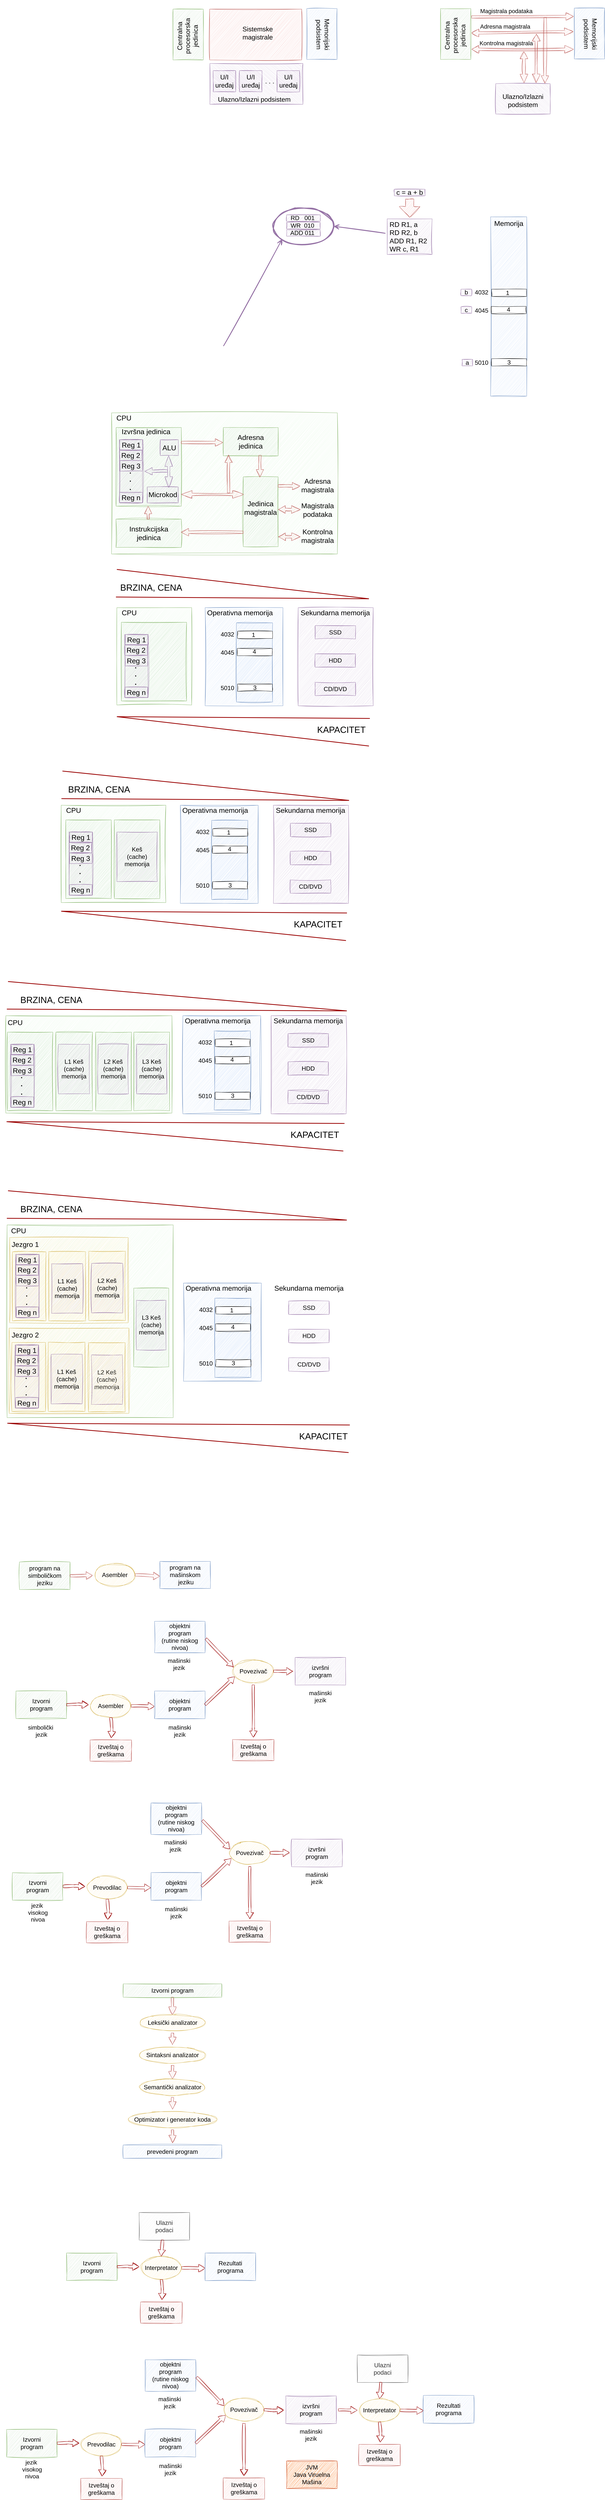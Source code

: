 <mxfile version="22.0.4" type="github" pages="2">
  <diagram name="Page-1" id="v8bC0ISwI544UaWsLMjW">
    <mxGraphModel dx="5519" dy="1046" grid="0" gridSize="10" guides="1" tooltips="1" connect="1" arrows="1" fold="1" page="1" pageScale="1" pageWidth="3300" pageHeight="4681" math="0" shadow="0">
      <root>
        <mxCell id="0" />
        <mxCell id="1" parent="0" />
        <mxCell id="QuMXMfQwbGcWrYARciGg-437" value="" style="verticalLabelPosition=bottom;verticalAlign=top;html=1;shape=mxgraph.basic.rect;fillColor2=none;strokeWidth=1;size=20;indent=5;gradientDirection=radial;rotation=-180;sketch=1;curveFitting=1;jiggle=2;fillColor=#E5FAE4;strokeColor=#82b366;" parent="1" vertex="1">
          <mxGeometry x="-1394" y="4876" width="657" height="762" as="geometry" />
        </mxCell>
        <mxCell id="QuMXMfQwbGcWrYARciGg-94" value="" style="verticalLabelPosition=bottom;verticalAlign=top;html=1;shape=mxgraph.basic.rect;fillColor2=none;strokeWidth=1;size=20;indent=5;gradientDirection=radial;rotation=-180;sketch=1;curveFitting=1;jiggle=2;fillColor=#E5FAE4;strokeColor=#82b366;" parent="1" vertex="1">
          <mxGeometry x="-981" y="1666" width="893" height="558" as="geometry" />
        </mxCell>
        <mxCell id="QuMXMfQwbGcWrYARciGg-56" value="" style="verticalLabelPosition=bottom;verticalAlign=top;html=1;shape=mxgraph.basic.rect;fillColor2=none;strokeWidth=1;size=20;indent=5;gradientDirection=radial;rotation=-180;sketch=1;curveFitting=1;jiggle=2;fillColor=#dae8fc;strokeColor=#6c8ebf;" parent="1" vertex="1">
          <mxGeometry x="518" y="891" width="143" height="709" as="geometry" />
        </mxCell>
        <mxCell id="NqR2vv7vECb0ex2Q4SwO-4" value="" style="verticalLabelPosition=bottom;verticalAlign=top;html=1;shape=mxgraph.basic.rect;fillColor2=none;strokeWidth=1;size=20;indent=5;fillColor=#d5e8d4;strokeColor=#82b366;gradientDirection=west;rotation=-180;sketch=1;curveFitting=1;jiggle=2;" parent="1" vertex="1">
          <mxGeometry x="-738" y="70" width="120" height="201" as="geometry" />
        </mxCell>
        <mxCell id="NqR2vv7vECb0ex2Q4SwO-5" value="" style="verticalLabelPosition=bottom;verticalAlign=top;html=1;shape=mxgraph.basic.rect;fillColor2=none;strokeWidth=1;size=20;indent=5;fillColor=#dae8fc;strokeColor=#6c8ebf;gradientDirection=east;rotation=-180;sketch=1;curveFitting=1;jiggle=2;" parent="1" vertex="1">
          <mxGeometry x="-209" y="68" width="120" height="201" as="geometry" />
        </mxCell>
        <mxCell id="NqR2vv7vECb0ex2Q4SwO-6" value="" style="verticalLabelPosition=bottom;verticalAlign=top;html=1;shape=mxgraph.basic.rect;fillColor2=none;strokeWidth=1;size=20;indent=5;fillColor=#e1d5e7;strokeColor=#9673a6;rotation=90;gradientDirection=west;sketch=1;curveFitting=1;jiggle=2;" parent="1" vertex="1">
          <mxGeometry x="-488.96" y="181.47" width="161.68" height="368.25" as="geometry" />
        </mxCell>
        <mxCell id="NqR2vv7vECb0ex2Q4SwO-7" value="" style="verticalLabelPosition=bottom;verticalAlign=top;html=1;shape=mxgraph.basic.rect;fillColor2=none;strokeWidth=1;size=20;indent=5;fillColor=#f8cecc;strokeColor=#b85450;gradientDirection=radial;rotation=-180;sketch=1;curveFitting=1;jiggle=2;" parent="1" vertex="1">
          <mxGeometry x="-593" y="70" width="364" height="201" as="geometry" />
        </mxCell>
        <mxCell id="NqR2vv7vECb0ex2Q4SwO-8" value="Sistemske magistrale" style="text;strokeColor=none;fillColor=none;html=1;align=center;verticalAlign=middle;whiteSpace=wrap;rounded=0;fontSize=26;" parent="1" vertex="1">
          <mxGeometry x="-433" y="150" width="60" height="30" as="geometry" />
        </mxCell>
        <mxCell id="NqR2vv7vECb0ex2Q4SwO-9" value="Centralna&lt;br&gt;procesorska&lt;br&gt;jedinica" style="text;strokeColor=none;fillColor=none;html=1;align=center;verticalAlign=middle;whiteSpace=wrap;rounded=0;fontSize=26;rotation=-90;" parent="1" vertex="1">
          <mxGeometry x="-710" y="161" width="60" height="30" as="geometry" />
        </mxCell>
        <mxCell id="NqR2vv7vECb0ex2Q4SwO-11" value="Memorijski&lt;br&gt;podsistem" style="text;strokeColor=none;fillColor=none;html=1;align=center;verticalAlign=middle;whiteSpace=wrap;rounded=0;fontSize=26;rotation=90;" parent="1" vertex="1">
          <mxGeometry x="-175" y="155.5" width="60" height="30" as="geometry" />
        </mxCell>
        <mxCell id="NqR2vv7vECb0ex2Q4SwO-14" value="Ulazno/Izlazni podsistem" style="text;strokeColor=none;fillColor=none;html=1;align=center;verticalAlign=middle;whiteSpace=wrap;rounded=0;fontSize=26;" parent="1" vertex="1">
          <mxGeometry x="-565" y="412" width="297" height="30" as="geometry" />
        </mxCell>
        <mxCell id="QuMXMfQwbGcWrYARciGg-88" style="edgeStyle=none;curved=1;rounded=0;orthogonalLoop=1;jettySize=auto;html=1;endArrow=open;startSize=14;endSize=14;sourcePerimeterSpacing=8;targetPerimeterSpacing=8;fillColor=#e1d5e7;strokeColor=#9673a6;strokeWidth=3;sketch=1;curveFitting=1;jiggle=2;entryX=0;entryY=1;entryDx=0;entryDy=0;" parent="1" target="QuMXMfQwbGcWrYARciGg-92" edge="1">
          <mxGeometry relative="1" as="geometry">
            <mxPoint x="-315" y="988" as="targetPoint" />
            <mxPoint x="-538" y="1401" as="sourcePoint" />
          </mxGeometry>
        </mxCell>
        <mxCell id="QuMXMfQwbGcWrYARciGg-60" value="" style="group" parent="1" vertex="1" connectable="0">
          <mxGeometry x="522" y="1452" width="138" height="29" as="geometry" />
        </mxCell>
        <mxCell id="QuMXMfQwbGcWrYARciGg-57" value="" style="verticalLabelPosition=bottom;verticalAlign=top;html=1;shape=mxgraph.basic.rect;fillColor2=none;strokeWidth=1;size=20;indent=5;gradientDirection=radial;rotation=-180;sketch=1;curveFitting=1;jiggle=2;" parent="QuMXMfQwbGcWrYARciGg-60" vertex="1">
          <mxGeometry width="138" height="29" as="geometry" />
        </mxCell>
        <mxCell id="QuMXMfQwbGcWrYARciGg-58" value="3" style="text;strokeColor=none;fillColor=none;html=1;align=center;verticalAlign=middle;whiteSpace=wrap;rounded=0;sketch=1;curveFitting=1;jiggle=2;fontSize=24;fontColor=#000000;" parent="QuMXMfQwbGcWrYARciGg-60" vertex="1">
          <mxGeometry x="9" y="1.5" width="120" height="26" as="geometry" />
        </mxCell>
        <mxCell id="QuMXMfQwbGcWrYARciGg-67" value="" style="group" parent="1" vertex="1" connectable="0">
          <mxGeometry x="519.5" y="1177" width="141" height="29" as="geometry" />
        </mxCell>
        <mxCell id="QuMXMfQwbGcWrYARciGg-65" value="" style="verticalLabelPosition=bottom;verticalAlign=top;html=1;shape=mxgraph.basic.rect;fillColor2=none;strokeWidth=1;size=20;indent=5;gradientDirection=radial;rotation=-180;sketch=1;curveFitting=1;jiggle=2;" parent="QuMXMfQwbGcWrYARciGg-67" vertex="1">
          <mxGeometry x="3" width="138" height="29" as="geometry" />
        </mxCell>
        <mxCell id="QuMXMfQwbGcWrYARciGg-64" value="" style="group" parent="QuMXMfQwbGcWrYARciGg-67" vertex="1" connectable="0">
          <mxGeometry x="55" width="22" height="29" as="geometry" />
        </mxCell>
        <mxCell id="QuMXMfQwbGcWrYARciGg-66" value="1" style="text;strokeColor=none;fillColor=none;html=1;align=center;verticalAlign=middle;whiteSpace=wrap;rounded=0;sketch=1;curveFitting=1;jiggle=2;fontSize=24;fontColor=#000000;" parent="QuMXMfQwbGcWrYARciGg-64" vertex="1">
          <mxGeometry x="1.435" y="1.5" width="19.13" height="26" as="geometry" />
        </mxCell>
        <mxCell id="QuMXMfQwbGcWrYARciGg-69" value="" style="group" parent="1" vertex="1" connectable="0">
          <mxGeometry x="518" y="1245" width="141" height="29" as="geometry" />
        </mxCell>
        <mxCell id="QuMXMfQwbGcWrYARciGg-70" value="" style="verticalLabelPosition=bottom;verticalAlign=top;html=1;shape=mxgraph.basic.rect;fillColor2=none;strokeWidth=1;size=20;indent=5;gradientDirection=radial;rotation=-180;sketch=1;curveFitting=1;jiggle=2;" parent="QuMXMfQwbGcWrYARciGg-69" vertex="1">
          <mxGeometry x="3" width="138" height="29" as="geometry" />
        </mxCell>
        <mxCell id="QuMXMfQwbGcWrYARciGg-68" value="4" style="text;strokeColor=none;fillColor=none;html=1;align=center;verticalAlign=middle;whiteSpace=wrap;rounded=0;sketch=1;curveFitting=1;jiggle=2;fontSize=24;fontColor=#000000;" parent="QuMXMfQwbGcWrYARciGg-69" vertex="1">
          <mxGeometry x="11" width="120" height="26" as="geometry" />
        </mxCell>
        <mxCell id="QuMXMfQwbGcWrYARciGg-72" value="4032" style="text;strokeColor=none;fillColor=none;html=1;align=center;verticalAlign=middle;whiteSpace=wrap;rounded=0;sketch=1;curveFitting=1;jiggle=2;fontSize=24;fontColor=#000000;" parent="1" vertex="1">
          <mxGeometry x="443" y="1177" width="79" height="26" as="geometry" />
        </mxCell>
        <mxCell id="QuMXMfQwbGcWrYARciGg-73" value="4045" style="text;strokeColor=none;fillColor=none;html=1;align=center;verticalAlign=middle;whiteSpace=wrap;rounded=0;sketch=1;curveFitting=1;jiggle=2;fontSize=24;fontColor=#000000;" parent="1" vertex="1">
          <mxGeometry x="443" y="1249" width="79" height="26" as="geometry" />
        </mxCell>
        <mxCell id="QuMXMfQwbGcWrYARciGg-74" value="5010" style="text;strokeColor=none;fillColor=none;html=1;align=center;verticalAlign=middle;whiteSpace=wrap;rounded=0;sketch=1;curveFitting=1;jiggle=2;fontSize=24;fontColor=#000000;" parent="1" vertex="1">
          <mxGeometry x="443" y="1455" width="79" height="26" as="geometry" />
        </mxCell>
        <mxCell id="QuMXMfQwbGcWrYARciGg-76" value="c = a + b" style="text;strokeColor=#9673a6;fillColor=#e1d5e7;html=1;align=center;verticalAlign=middle;whiteSpace=wrap;rounded=0;sketch=1;curveFitting=1;jiggle=2;fontSize=27;" parent="1" vertex="1">
          <mxGeometry x="137" y="782" width="122" height="26" as="geometry" />
        </mxCell>
        <mxCell id="QuMXMfQwbGcWrYARciGg-77" value="a" style="text;html=1;align=center;verticalAlign=middle;whiteSpace=wrap;rounded=0;sketch=1;curveFitting=1;jiggle=2;fontSize=24;fillColor=#e1d5e7;strokeColor=#9673a6;" parent="1" vertex="1">
          <mxGeometry x="405" y="1454.5" width="42" height="26" as="geometry" />
        </mxCell>
        <mxCell id="QuMXMfQwbGcWrYARciGg-78" value="b" style="text;html=1;align=center;verticalAlign=middle;whiteSpace=wrap;rounded=0;sketch=1;curveFitting=1;jiggle=2;fontSize=24;fillColor=#e1d5e7;strokeColor=#9673a6;" parent="1" vertex="1">
          <mxGeometry x="401" y="1177" width="42" height="26" as="geometry" />
        </mxCell>
        <mxCell id="QuMXMfQwbGcWrYARciGg-79" value="c" style="text;html=1;align=center;verticalAlign=middle;whiteSpace=wrap;rounded=0;sketch=1;curveFitting=1;jiggle=2;fontSize=24;fillColor=#e1d5e7;strokeColor=#9673a6;" parent="1" vertex="1">
          <mxGeometry x="401" y="1246.5" width="42" height="26" as="geometry" />
        </mxCell>
        <mxCell id="QuMXMfQwbGcWrYARciGg-80" value="Memorija" style="text;strokeColor=none;fillColor=none;html=1;align=center;verticalAlign=middle;whiteSpace=wrap;rounded=0;sketch=1;curveFitting=1;jiggle=2;fontSize=28;fontColor=#000000;" parent="1" vertex="1">
          <mxGeometry x="530" y="897" width="120" height="39" as="geometry" />
        </mxCell>
        <mxCell id="QuMXMfQwbGcWrYARciGg-82" value="" style="shape=flexArrow;endArrow=classic;html=1;rounded=0;startSize=14;endSize=14;sourcePerimeterSpacing=8;targetPerimeterSpacing=8;curved=1;endWidth=48.235;width=32.857;sketch=1;curveFitting=1;jiggle=2;shadow=0;fillColor=#f8cecc;strokeColor=#b85450;" parent="1" edge="1">
          <mxGeometry width="50" height="50" relative="1" as="geometry">
            <mxPoint x="198" y="820" as="sourcePoint" />
            <mxPoint x="198" y="894" as="targetPoint" />
          </mxGeometry>
        </mxCell>
        <mxCell id="QuMXMfQwbGcWrYARciGg-89" style="edgeStyle=none;curved=1;rounded=0;orthogonalLoop=1;jettySize=auto;html=1;entryX=1;entryY=0.5;entryDx=0;entryDy=0;endArrow=open;startSize=14;endSize=14;sourcePerimeterSpacing=8;targetPerimeterSpacing=8;fillColor=#e1d5e7;strokeColor=#9673a6;strokeWidth=3;sketch=1;curveFitting=1;jiggle=2;" parent="1" source="QuMXMfQwbGcWrYARciGg-83" target="QuMXMfQwbGcWrYARciGg-92" edge="1">
          <mxGeometry relative="1" as="geometry" />
        </mxCell>
        <mxCell id="QuMXMfQwbGcWrYARciGg-83" value="&amp;nbsp;RD R1, a&lt;br&gt;&amp;nbsp;RD R2, b&lt;br&gt;&amp;nbsp;ADD R1, R2&lt;br&gt;&amp;nbsp;WR c, R1" style="text;strokeColor=#9673a6;fillColor=#e1d5e7;html=1;align=left;verticalAlign=middle;whiteSpace=wrap;rounded=0;sketch=1;curveFitting=1;jiggle=2;fontSize=27;labelBackgroundColor=none;" parent="1" vertex="1">
          <mxGeometry x="109" y="899" width="178" height="141" as="geometry" />
        </mxCell>
        <mxCell id="QuMXMfQwbGcWrYARciGg-84" value="&amp;nbsp; RD&amp;nbsp; &amp;nbsp;001" style="text;html=1;align=left;verticalAlign=middle;whiteSpace=wrap;rounded=0;sketch=1;curveFitting=1;jiggle=2;fontSize=24;fillColor=#e1d5e7;strokeColor=#9673a6;" parent="1" vertex="1">
          <mxGeometry x="-288.5" y="883" width="133" height="26" as="geometry" />
        </mxCell>
        <mxCell id="QuMXMfQwbGcWrYARciGg-85" value="&amp;nbsp; WR&amp;nbsp; 010" style="text;html=1;align=left;verticalAlign=middle;whiteSpace=wrap;rounded=0;sketch=1;curveFitting=1;jiggle=2;fontSize=24;fillColor=#e1d5e7;strokeColor=#9673a6;" parent="1" vertex="1">
          <mxGeometry x="-288.5" y="913" width="133" height="26" as="geometry" />
        </mxCell>
        <mxCell id="QuMXMfQwbGcWrYARciGg-86" value="&amp;nbsp; ADD 011" style="text;html=1;align=left;verticalAlign=middle;whiteSpace=wrap;rounded=0;sketch=1;curveFitting=1;jiggle=2;fontSize=24;fillColor=#e1d5e7;strokeColor=#9673a6;" parent="1" vertex="1">
          <mxGeometry x="-288.5" y="942" width="133" height="26" as="geometry" />
        </mxCell>
        <mxCell id="QuMXMfQwbGcWrYARciGg-92" value="" style="ellipse;whiteSpace=wrap;html=1;fillColor=none;strokeColor=#9673a6;strokeWidth=4;sketch=1;curveFitting=1;jiggle=2;" parent="1" vertex="1">
          <mxGeometry x="-342" y="855" width="240" height="147" as="geometry" />
        </mxCell>
        <mxCell id="QuMXMfQwbGcWrYARciGg-1" value="" style="verticalLabelPosition=bottom;verticalAlign=top;html=1;shape=mxgraph.basic.rect;fillColor2=none;strokeWidth=1;size=20;indent=5;gradientDirection=radial;rotation=-180;sketch=1;curveFitting=1;jiggle=2;fillColor=#d5e8d4;strokeColor=#82b366;" parent="1" vertex="1">
          <mxGeometry x="-963" y="1724" width="258" height="311" as="geometry" />
        </mxCell>
        <mxCell id="QuMXMfQwbGcWrYARciGg-8" value="" style="group" parent="1" vertex="1" connectable="0">
          <mxGeometry x="-539" y="1724" width="217" height="112" as="geometry" />
        </mxCell>
        <mxCell id="QuMXMfQwbGcWrYARciGg-2" value="" style="verticalLabelPosition=bottom;verticalAlign=top;html=1;shape=mxgraph.basic.rect;fillColor2=none;strokeWidth=1;size=20;indent=5;gradientDirection=radial;rotation=-180;sketch=1;curveFitting=1;jiggle=2;fillColor=#d5e8d4;strokeColor=#82b366;" parent="QuMXMfQwbGcWrYARciGg-8" vertex="1">
          <mxGeometry width="217.0" height="112" as="geometry" />
        </mxCell>
        <mxCell id="QuMXMfQwbGcWrYARciGg-6" value="Adresna jedinica" style="text;strokeColor=none;fillColor=none;html=1;align=center;verticalAlign=middle;whiteSpace=wrap;rounded=0;sketch=1;curveFitting=1;jiggle=2;fontSize=28;fontColor=#000000;" parent="QuMXMfQwbGcWrYARciGg-8" vertex="1">
          <mxGeometry x="47.868" y="22.5" width="121.265" height="67" as="geometry" />
        </mxCell>
        <mxCell id="QuMXMfQwbGcWrYARciGg-5" style="edgeStyle=none;curved=1;rounded=0;orthogonalLoop=1;jettySize=auto;html=1;endArrow=open;sourcePerimeterSpacing=8;targetPerimeterSpacing=8;shape=arrow;exitX=0;exitY=0.81;exitDx=0;exitDy=0;exitPerimeter=0;entryX=1.009;entryY=0.473;entryDx=0;entryDy=0;entryPerimeter=0;sketch=1;curveFitting=1;jiggle=2;fillColor=#f8cecc;strokeColor=#b85450;" parent="1" source="QuMXMfQwbGcWrYARciGg-1" target="QuMXMfQwbGcWrYARciGg-2" edge="1">
          <mxGeometry relative="1" as="geometry">
            <mxPoint x="-625" y="1909" as="targetPoint" />
            <Array as="points">
              <mxPoint x="-601" y="1841" />
            </Array>
          </mxGeometry>
        </mxCell>
        <mxCell id="QuMXMfQwbGcWrYARciGg-11" value="" style="verticalLabelPosition=bottom;verticalAlign=top;html=1;shape=mxgraph.basic.rect;fillColor2=none;strokeWidth=1;size=20;indent=5;gradientDirection=radial;rotation=-180;sketch=1;curveFitting=1;jiggle=2;fillColor=#e1d5e7;strokeColor=#9673a6;" parent="1" vertex="1">
          <mxGeometry x="-788" y="1772" width="71" height="63" as="geometry" />
        </mxCell>
        <mxCell id="QuMXMfQwbGcWrYARciGg-9" value="ALU" style="text;strokeColor=none;fillColor=none;html=1;align=center;verticalAlign=middle;whiteSpace=wrap;rounded=0;sketch=1;curveFitting=1;jiggle=2;fontSize=28;fontColor=#000000;" parent="1" vertex="1">
          <mxGeometry x="-785" y="1784" width="65" height="39" as="geometry" />
        </mxCell>
        <mxCell id="QuMXMfQwbGcWrYARciGg-13" value="" style="verticalLabelPosition=bottom;verticalAlign=top;html=1;shape=mxgraph.basic.rect;fillColor2=none;strokeWidth=1;size=20;indent=5;gradientDirection=radial;rotation=-180;sketch=1;curveFitting=1;jiggle=2;fillColor=#e1d5e7;strokeColor=#9673a6;" parent="1" vertex="1">
          <mxGeometry x="-840" y="1959" width="123" height="63" as="geometry" />
        </mxCell>
        <mxCell id="QuMXMfQwbGcWrYARciGg-14" value="Microkod" style="text;strokeColor=none;fillColor=none;html=1;align=center;verticalAlign=middle;whiteSpace=wrap;rounded=0;sketch=1;curveFitting=1;jiggle=2;fontSize=28;fontColor=#000000;" parent="1" vertex="1">
          <mxGeometry x="-838" y="1969" width="120" height="39" as="geometry" />
        </mxCell>
        <mxCell id="QuMXMfQwbGcWrYARciGg-15" value="" style="verticalLabelPosition=bottom;verticalAlign=top;html=1;shape=mxgraph.basic.rect;fillColor2=none;strokeWidth=1;size=20;indent=5;gradientDirection=radial;rotation=-180;sketch=1;curveFitting=1;jiggle=2;fillColor=#e1d5e7;strokeColor=#9673a6;" parent="1" vertex="1">
          <mxGeometry x="-950" y="1772" width="93" height="249" as="geometry" />
        </mxCell>
        <mxCell id="QuMXMfQwbGcWrYARciGg-16" value="" style="verticalLabelPosition=bottom;verticalAlign=top;html=1;shape=mxgraph.basic.rect;fillColor2=none;strokeWidth=1;size=20;indent=5;gradientDirection=radial;rotation=-180;sketch=1;curveFitting=1;jiggle=2;fillColor=#e1d5e7;strokeColor=#9673a6;" parent="1" vertex="1">
          <mxGeometry x="-948" y="1772" width="90" height="42" as="geometry" />
        </mxCell>
        <mxCell id="QuMXMfQwbGcWrYARciGg-17" value="Reg 1" style="text;strokeColor=none;fillColor=none;html=1;align=center;verticalAlign=middle;whiteSpace=wrap;rounded=0;sketch=1;curveFitting=1;jiggle=2;fontSize=28;fontColor=#000000;" parent="1" vertex="1">
          <mxGeometry x="-963.5" y="1773.5" width="120" height="39" as="geometry" />
        </mxCell>
        <mxCell id="QuMXMfQwbGcWrYARciGg-18" value="" style="verticalLabelPosition=bottom;verticalAlign=top;html=1;shape=mxgraph.basic.rect;fillColor2=none;strokeWidth=1;size=20;indent=5;gradientDirection=radial;rotation=-180;sketch=1;curveFitting=1;jiggle=2;fillColor=#e1d5e7;strokeColor=#9673a6;" parent="1" vertex="1">
          <mxGeometry x="-949.5" y="1812.5" width="90" height="42" as="geometry" />
        </mxCell>
        <mxCell id="QuMXMfQwbGcWrYARciGg-19" value="Reg 2" style="text;strokeColor=none;fillColor=none;html=1;align=center;verticalAlign=middle;whiteSpace=wrap;rounded=0;sketch=1;curveFitting=1;jiggle=2;fontSize=28;fontColor=#000000;" parent="1" vertex="1">
          <mxGeometry x="-965" y="1814" width="120" height="39" as="geometry" />
        </mxCell>
        <mxCell id="QuMXMfQwbGcWrYARciGg-20" value="" style="verticalLabelPosition=bottom;verticalAlign=top;html=1;shape=mxgraph.basic.rect;fillColor2=none;strokeWidth=1;size=20;indent=5;gradientDirection=radial;rotation=-180;sketch=1;curveFitting=1;jiggle=2;fillColor=#e1d5e7;strokeColor=#9673a6;" parent="1" vertex="1">
          <mxGeometry x="-948.5" y="1854.5" width="90" height="42" as="geometry" />
        </mxCell>
        <mxCell id="QuMXMfQwbGcWrYARciGg-21" value="Reg 3" style="text;strokeColor=none;fillColor=none;html=1;align=center;verticalAlign=middle;whiteSpace=wrap;rounded=0;sketch=1;curveFitting=1;jiggle=2;fontSize=28;fontColor=#000000;" parent="1" vertex="1">
          <mxGeometry x="-964" y="1856" width="120" height="39" as="geometry" />
        </mxCell>
        <mxCell id="QuMXMfQwbGcWrYARciGg-22" value="" style="verticalLabelPosition=bottom;verticalAlign=top;html=1;shape=mxgraph.basic.rect;fillColor2=none;strokeWidth=1;size=20;indent=5;gradientDirection=radial;rotation=-180;sketch=1;curveFitting=1;jiggle=2;fillColor=#e1d5e7;strokeColor=#9673a6;" parent="1" vertex="1">
          <mxGeometry x="-948.5" y="1980" width="90" height="42" as="geometry" />
        </mxCell>
        <mxCell id="QuMXMfQwbGcWrYARciGg-23" value="Reg n" style="text;strokeColor=none;fillColor=none;html=1;align=center;verticalAlign=middle;whiteSpace=wrap;rounded=0;sketch=1;curveFitting=1;jiggle=2;fontSize=28;fontColor=#000000;" parent="1" vertex="1">
          <mxGeometry x="-964" y="1981.5" width="120" height="39" as="geometry" />
        </mxCell>
        <mxCell id="QuMXMfQwbGcWrYARciGg-24" value="&lt;h6&gt;&lt;font style=&quot;font-size: 27px;&quot;&gt;.&lt;br&gt;&lt;/font&gt;&lt;font style=&quot;font-size: 27px;&quot;&gt;.&lt;br&gt;&lt;/font&gt;&lt;font style=&quot;font-size: 27px;&quot;&gt;.&lt;/font&gt;&lt;/h6&gt;" style="text;strokeColor=none;fillColor=none;html=1;align=center;verticalAlign=middle;whiteSpace=wrap;rounded=0;sketch=1;curveFitting=1;jiggle=2;fontSize=28;" parent="1" vertex="1">
          <mxGeometry x="-925" y="1893" width="37" height="72" as="geometry" />
        </mxCell>
        <mxCell id="QuMXMfQwbGcWrYARciGg-34" style="edgeStyle=none;curved=1;rounded=0;orthogonalLoop=1;jettySize=auto;html=1;endArrow=open;sourcePerimeterSpacing=8;targetPerimeterSpacing=8;shape=arrow;sketch=1;curveFitting=1;jiggle=2;fillColor=#e1d5e7;strokeColor=#9673a6;" parent="1" edge="1">
          <mxGeometry relative="1" as="geometry">
            <mxPoint x="-850" y="1897" as="targetPoint" />
            <mxPoint x="-759" y="1896" as="sourcePoint" />
          </mxGeometry>
        </mxCell>
        <mxCell id="QuMXMfQwbGcWrYARciGg-35" value="" style="shape=flexArrow;endArrow=classic;startArrow=classic;html=1;rounded=0;startSize=14;endSize=14;sourcePerimeterSpacing=8;targetPerimeterSpacing=8;curved=1;sketch=1;curveFitting=1;jiggle=2;fillColor=#e1d5e7;strokeColor=#9673a6;exitX=0.303;exitY=0.956;exitDx=0;exitDy=0;exitPerimeter=0;" parent="1" source="QuMXMfQwbGcWrYARciGg-13" edge="1">
          <mxGeometry width="100" height="100" relative="1" as="geometry">
            <mxPoint x="-745" y="1981.5" as="sourcePoint" />
            <mxPoint x="-755" y="1834.5" as="targetPoint" />
          </mxGeometry>
        </mxCell>
        <mxCell id="QuMXMfQwbGcWrYARciGg-37" value="" style="verticalLabelPosition=bottom;verticalAlign=top;html=1;shape=mxgraph.basic.rect;fillColor2=none;strokeWidth=1;size=20;indent=5;gradientDirection=radial;rotation=-180;sketch=1;curveFitting=1;jiggle=2;fillColor=#d5e8d4;strokeColor=#82b366;" parent="1" vertex="1">
          <mxGeometry x="-460" y="1919" width="138" height="276" as="geometry" />
        </mxCell>
        <mxCell id="QuMXMfQwbGcWrYARciGg-38" value="Jedinica magistrala" style="text;strokeColor=none;fillColor=none;html=1;align=center;verticalAlign=middle;whiteSpace=wrap;rounded=0;sketch=1;curveFitting=1;jiggle=2;fontSize=28;fontColor=#000000;" parent="1" vertex="1">
          <mxGeometry x="-439" y="2008" width="95" height="67" as="geometry" />
        </mxCell>
        <mxCell id="QuMXMfQwbGcWrYARciGg-40" style="edgeStyle=none;curved=1;rounded=0;orthogonalLoop=1;jettySize=auto;html=1;endArrow=open;sourcePerimeterSpacing=8;targetPerimeterSpacing=8;shape=arrow;exitX=0.33;exitY=0.02;exitDx=0;exitDy=0;exitPerimeter=0;entryX=0.524;entryY=0.995;entryDx=0;entryDy=0;entryPerimeter=0;sketch=1;curveFitting=1;jiggle=2;fillColor=#f8cecc;strokeColor=#b85450;" parent="1" source="QuMXMfQwbGcWrYARciGg-2" target="QuMXMfQwbGcWrYARciGg-37" edge="1">
          <mxGeometry relative="1" as="geometry">
            <mxPoint x="-479" y="1917" as="targetPoint" />
            <mxPoint x="-691" y="1916" as="sourcePoint" />
            <Array as="points">
              <mxPoint x="-398" y="1892" />
            </Array>
          </mxGeometry>
        </mxCell>
        <mxCell id="QuMXMfQwbGcWrYARciGg-42" value="" style="verticalLabelPosition=bottom;verticalAlign=top;html=1;shape=mxgraph.basic.rect;fillColor2=none;strokeWidth=1;size=20;indent=5;gradientDirection=radial;rotation=-180;sketch=1;curveFitting=1;jiggle=2;fillColor=#d5e8d4;strokeColor=#82b366;" parent="1" vertex="1">
          <mxGeometry x="-963.5" y="2086" width="258.5" height="112" as="geometry" />
        </mxCell>
        <mxCell id="QuMXMfQwbGcWrYARciGg-43" value="Instrukcijska&lt;br&gt;jedinica" style="text;strokeColor=none;fillColor=none;html=1;align=center;verticalAlign=middle;whiteSpace=wrap;rounded=0;sketch=1;curveFitting=1;jiggle=2;fontSize=28;fontColor=#000000;" parent="1" vertex="1">
          <mxGeometry x="-881.5" y="2108.5" width="95" height="67" as="geometry" />
        </mxCell>
        <mxCell id="QuMXMfQwbGcWrYARciGg-45" style="edgeStyle=none;curved=1;rounded=0;orthogonalLoop=1;jettySize=auto;html=1;endArrow=open;sourcePerimeterSpacing=8;targetPerimeterSpacing=8;shape=arrow;sketch=1;curveFitting=1;jiggle=2;fillColor=#f8cecc;strokeColor=#b85450;entryX=0.903;entryY=0.034;entryDx=0;entryDy=0;entryPerimeter=0;" parent="1" target="QuMXMfQwbGcWrYARciGg-2" edge="1">
          <mxGeometry relative="1" as="geometry">
            <mxPoint x="-518" y="1836" as="targetPoint" />
            <mxPoint x="-518" y="1983" as="sourcePoint" />
          </mxGeometry>
        </mxCell>
        <mxCell id="QuMXMfQwbGcWrYARciGg-44" style="edgeStyle=none;curved=1;rounded=0;orthogonalLoop=1;jettySize=auto;html=1;endArrow=open;sourcePerimeterSpacing=8;targetPerimeterSpacing=8;shape=arrow;entryX=0.51;entryY=0;entryDx=0;entryDy=0;entryPerimeter=0;sketch=1;curveFitting=1;jiggle=2;fillColor=#f8cecc;strokeColor=#b85450;exitX=0.507;exitY=1;exitDx=0;exitDy=0;exitPerimeter=0;" parent="1" source="QuMXMfQwbGcWrYARciGg-42" target="QuMXMfQwbGcWrYARciGg-1" edge="1">
          <mxGeometry relative="1" as="geometry">
            <mxPoint x="-849" y="2046" as="targetPoint" />
            <mxPoint x="-853" y="2112" as="sourcePoint" />
            <Array as="points">
              <mxPoint x="-853" y="2018" />
            </Array>
          </mxGeometry>
        </mxCell>
        <mxCell id="QuMXMfQwbGcWrYARciGg-46" value="" style="shape=flexArrow;endArrow=classic;startArrow=classic;html=1;rounded=0;startSize=14;endSize=14;sourcePerimeterSpacing=8;targetPerimeterSpacing=8;curved=1;sketch=1;curveFitting=1;jiggle=2;fillColor=#f8cecc;strokeColor=#b85450;exitX=0.988;exitY=0.748;exitDx=0;exitDy=0;exitPerimeter=0;entryX=0.004;entryY=0.15;entryDx=0;entryDy=0;entryPerimeter=0;" parent="1" source="QuMXMfQwbGcWrYARciGg-37" target="QuMXMfQwbGcWrYARciGg-1" edge="1">
          <mxGeometry width="100" height="100" relative="1" as="geometry">
            <mxPoint x="-559" y="1993.5" as="sourcePoint" />
            <mxPoint x="-560" y="1866" as="targetPoint" />
          </mxGeometry>
        </mxCell>
        <mxCell id="QuMXMfQwbGcWrYARciGg-47" style="edgeStyle=none;curved=1;rounded=0;orthogonalLoop=1;jettySize=auto;html=1;endArrow=open;sourcePerimeterSpacing=8;targetPerimeterSpacing=8;shape=arrow;sketch=1;curveFitting=1;jiggle=2;fillColor=#f8cecc;strokeColor=#b85450;entryX=0.003;entryY=0.537;entryDx=0;entryDy=0;entryPerimeter=0;" parent="1" target="QuMXMfQwbGcWrYARciGg-42" edge="1">
          <mxGeometry relative="1" as="geometry">
            <mxPoint x="-598.29" y="2070" as="targetPoint" />
            <mxPoint x="-460" y="2138" as="sourcePoint" />
          </mxGeometry>
        </mxCell>
        <mxCell id="QuMXMfQwbGcWrYARciGg-48" value="Izvršna jedinica" style="text;strokeColor=none;fillColor=none;html=1;align=center;verticalAlign=middle;whiteSpace=wrap;rounded=0;sketch=1;curveFitting=1;jiggle=2;fontSize=28;fontColor=#000000;" parent="1" vertex="1">
          <mxGeometry x="-964" y="1720" width="239" height="39" as="geometry" />
        </mxCell>
        <mxCell id="QuMXMfQwbGcWrYARciGg-49" style="edgeStyle=none;curved=1;rounded=0;orthogonalLoop=1;jettySize=auto;html=1;endArrow=open;sourcePerimeterSpacing=8;targetPerimeterSpacing=8;shape=arrow;exitX=0;exitY=0.81;exitDx=0;exitDy=0;exitPerimeter=0;sketch=1;curveFitting=1;jiggle=2;fillColor=#f8cecc;strokeColor=#b85450;" parent="1" edge="1">
          <mxGeometry relative="1" as="geometry">
            <mxPoint x="-236" y="1955" as="targetPoint" />
            <mxPoint x="-322" y="1955" as="sourcePoint" />
            <Array as="points">
              <mxPoint x="-218" y="2013" />
            </Array>
          </mxGeometry>
        </mxCell>
        <mxCell id="QuMXMfQwbGcWrYARciGg-50" value="" style="shape=flexArrow;endArrow=classic;startArrow=classic;html=1;rounded=0;startSize=11.172;endSize=8.966;sourcePerimeterSpacing=8;targetPerimeterSpacing=8;curved=1;sketch=1;curveFitting=1;jiggle=2;fillColor=#f8cecc;strokeColor=#b85450;entryX=0.004;entryY=0.15;entryDx=0;entryDy=0;entryPerimeter=0;width=10.345;" parent="1" edge="1">
          <mxGeometry width="100" height="100" relative="1" as="geometry">
            <mxPoint x="-234" y="2048" as="sourcePoint" />
            <mxPoint x="-322" y="2048" as="targetPoint" />
          </mxGeometry>
        </mxCell>
        <mxCell id="QuMXMfQwbGcWrYARciGg-51" value="" style="shape=flexArrow;endArrow=classic;startArrow=classic;html=1;rounded=0;startSize=11.172;endSize=8.966;sourcePerimeterSpacing=8;targetPerimeterSpacing=8;curved=1;sketch=1;curveFitting=1;jiggle=2;fillColor=#f8cecc;strokeColor=#b85450;entryX=0.004;entryY=0.15;entryDx=0;entryDy=0;entryPerimeter=0;width=10.345;" parent="1" edge="1">
          <mxGeometry width="100" height="100" relative="1" as="geometry">
            <mxPoint x="-234" y="2156" as="sourcePoint" />
            <mxPoint x="-322" y="2156" as="targetPoint" />
          </mxGeometry>
        </mxCell>
        <mxCell id="QuMXMfQwbGcWrYARciGg-52" value="Adresna magistrala" style="text;strokeColor=none;fillColor=none;html=1;align=center;verticalAlign=middle;whiteSpace=wrap;rounded=0;sketch=1;curveFitting=1;jiggle=2;fontSize=28;fontColor=#000000;" parent="1" vertex="1">
          <mxGeometry x="-226" y="1933" width="120" height="39" as="geometry" />
        </mxCell>
        <mxCell id="QuMXMfQwbGcWrYARciGg-53" value="Magistrala podataka" style="text;strokeColor=none;fillColor=none;html=1;align=center;verticalAlign=middle;whiteSpace=wrap;rounded=0;sketch=1;curveFitting=1;jiggle=2;fontSize=28;fontColor=#000000;" parent="1" vertex="1">
          <mxGeometry x="-226" y="2006" width="120" height="87" as="geometry" />
        </mxCell>
        <mxCell id="QuMXMfQwbGcWrYARciGg-54" value="Kontrolna magistrala" style="text;strokeColor=none;fillColor=none;html=1;align=center;verticalAlign=middle;whiteSpace=wrap;rounded=0;sketch=1;curveFitting=1;jiggle=2;fontSize=28;fontColor=#000000;" parent="1" vertex="1">
          <mxGeometry x="-226" y="2133" width="120" height="39" as="geometry" />
        </mxCell>
        <mxCell id="QuMXMfQwbGcWrYARciGg-97" value="CPU" style="text;strokeColor=none;fillColor=none;html=1;align=center;verticalAlign=middle;whiteSpace=wrap;rounded=0;sketch=1;curveFitting=1;jiggle=2;fontSize=28;fontColor=#000000;" parent="1" vertex="1">
          <mxGeometry x="-992" y="1666" width="120" height="39" as="geometry" />
        </mxCell>
        <mxCell id="QuMXMfQwbGcWrYARciGg-140" value="" style="verticalLabelPosition=bottom;verticalAlign=top;html=1;shape=mxgraph.basic.rect;fillColor2=none;strokeWidth=1;size=20;indent=5;gradientDirection=radial;rotation=-180;sketch=1;curveFitting=1;jiggle=2;fillColor=#E5FAE4;strokeColor=#82b366;" parent="1" vertex="1">
          <mxGeometry x="-960" y="2436" width="296" height="385" as="geometry" />
        </mxCell>
        <mxCell id="QuMXMfQwbGcWrYARciGg-141" value="" style="verticalLabelPosition=bottom;verticalAlign=top;html=1;shape=mxgraph.basic.rect;fillColor2=none;strokeWidth=1;size=20;indent=5;gradientDirection=radial;rotation=-180;sketch=1;curveFitting=1;jiggle=2;fillColor=#d5e8d4;strokeColor=#82b366;" parent="1" vertex="1">
          <mxGeometry x="-942" y="2494" width="258" height="311" as="geometry" />
        </mxCell>
        <mxCell id="QuMXMfQwbGcWrYARciGg-150" value="" style="verticalLabelPosition=bottom;verticalAlign=top;html=1;shape=mxgraph.basic.rect;fillColor2=none;strokeWidth=1;size=20;indent=5;gradientDirection=radial;rotation=-180;sketch=1;curveFitting=1;jiggle=2;fillColor=#e1d5e7;strokeColor=#9673a6;" parent="1" vertex="1">
          <mxGeometry x="-929" y="2542" width="93" height="249" as="geometry" />
        </mxCell>
        <mxCell id="QuMXMfQwbGcWrYARciGg-151" value="" style="verticalLabelPosition=bottom;verticalAlign=top;html=1;shape=mxgraph.basic.rect;fillColor2=none;strokeWidth=1;size=20;indent=5;gradientDirection=radial;rotation=-180;sketch=1;curveFitting=1;jiggle=2;fillColor=#e1d5e7;strokeColor=#9673a6;" parent="1" vertex="1">
          <mxGeometry x="-927" y="2542" width="90" height="42" as="geometry" />
        </mxCell>
        <mxCell id="QuMXMfQwbGcWrYARciGg-152" value="Reg 1" style="text;strokeColor=none;fillColor=none;html=1;align=center;verticalAlign=middle;whiteSpace=wrap;rounded=0;sketch=1;curveFitting=1;jiggle=2;fontSize=28;fontColor=#000000;" parent="1" vertex="1">
          <mxGeometry x="-942.5" y="2543.5" width="120" height="39" as="geometry" />
        </mxCell>
        <mxCell id="QuMXMfQwbGcWrYARciGg-153" value="" style="verticalLabelPosition=bottom;verticalAlign=top;html=1;shape=mxgraph.basic.rect;fillColor2=none;strokeWidth=1;size=20;indent=5;gradientDirection=radial;rotation=-180;sketch=1;curveFitting=1;jiggle=2;fillColor=#e1d5e7;strokeColor=#9673a6;" parent="1" vertex="1">
          <mxGeometry x="-928.5" y="2582.5" width="90" height="42" as="geometry" />
        </mxCell>
        <mxCell id="QuMXMfQwbGcWrYARciGg-154" value="Reg 2" style="text;strokeColor=none;fillColor=none;html=1;align=center;verticalAlign=middle;whiteSpace=wrap;rounded=0;sketch=1;curveFitting=1;jiggle=2;fontSize=28;fontColor=#000000;" parent="1" vertex="1">
          <mxGeometry x="-944" y="2584" width="120" height="39" as="geometry" />
        </mxCell>
        <mxCell id="QuMXMfQwbGcWrYARciGg-155" value="" style="verticalLabelPosition=bottom;verticalAlign=top;html=1;shape=mxgraph.basic.rect;fillColor2=none;strokeWidth=1;size=20;indent=5;gradientDirection=radial;rotation=-180;sketch=1;curveFitting=1;jiggle=2;fillColor=#e1d5e7;strokeColor=#9673a6;" parent="1" vertex="1">
          <mxGeometry x="-927.5" y="2624.5" width="90" height="42" as="geometry" />
        </mxCell>
        <mxCell id="QuMXMfQwbGcWrYARciGg-156" value="Reg 3" style="text;strokeColor=none;fillColor=none;html=1;align=center;verticalAlign=middle;whiteSpace=wrap;rounded=0;sketch=1;curveFitting=1;jiggle=2;fontSize=28;fontColor=#000000;" parent="1" vertex="1">
          <mxGeometry x="-943" y="2626" width="120" height="39" as="geometry" />
        </mxCell>
        <mxCell id="QuMXMfQwbGcWrYARciGg-157" value="" style="verticalLabelPosition=bottom;verticalAlign=top;html=1;shape=mxgraph.basic.rect;fillColor2=none;strokeWidth=1;size=20;indent=5;gradientDirection=radial;rotation=-180;sketch=1;curveFitting=1;jiggle=2;fillColor=#e1d5e7;strokeColor=#9673a6;" parent="1" vertex="1">
          <mxGeometry x="-927.5" y="2750" width="90" height="42" as="geometry" />
        </mxCell>
        <mxCell id="QuMXMfQwbGcWrYARciGg-158" value="Reg n" style="text;strokeColor=none;fillColor=none;html=1;align=center;verticalAlign=middle;whiteSpace=wrap;rounded=0;sketch=1;curveFitting=1;jiggle=2;fontSize=28;fontColor=#000000;" parent="1" vertex="1">
          <mxGeometry x="-943" y="2751.5" width="120" height="39" as="geometry" />
        </mxCell>
        <mxCell id="QuMXMfQwbGcWrYARciGg-159" value="&lt;h6&gt;&lt;font style=&quot;font-size: 27px;&quot;&gt;.&lt;br&gt;&lt;/font&gt;&lt;font style=&quot;font-size: 27px;&quot;&gt;.&lt;br&gt;&lt;/font&gt;&lt;font style=&quot;font-size: 27px;&quot;&gt;.&lt;/font&gt;&lt;/h6&gt;" style="text;strokeColor=none;fillColor=none;html=1;align=center;verticalAlign=middle;whiteSpace=wrap;rounded=0;sketch=1;curveFitting=1;jiggle=2;fontSize=28;" parent="1" vertex="1">
          <mxGeometry x="-904" y="2663" width="37" height="72" as="geometry" />
        </mxCell>
        <mxCell id="QuMXMfQwbGcWrYARciGg-178" value="CPU" style="text;strokeColor=none;fillColor=none;html=1;align=center;verticalAlign=middle;whiteSpace=wrap;rounded=0;sketch=1;curveFitting=1;jiggle=2;fontSize=28;fontColor=#000000;" parent="1" vertex="1">
          <mxGeometry x="-971" y="2436" width="120" height="39" as="geometry" />
        </mxCell>
        <mxCell id="QuMXMfQwbGcWrYARciGg-179" value="" style="rounded=0;whiteSpace=wrap;html=1;fillColor=#dae8fc;strokeColor=#6c8ebf;sketch=1;curveFitting=1;jiggle=2;glass=0;shadow=0;" parent="1" vertex="1">
          <mxGeometry x="-611" y="2436" width="308" height="388" as="geometry" />
        </mxCell>
        <mxCell id="QuMXMfQwbGcWrYARciGg-180" value="Operativna memorija" style="text;strokeColor=none;fillColor=none;html=1;align=center;verticalAlign=middle;whiteSpace=wrap;rounded=0;sketch=1;curveFitting=1;jiggle=2;fontSize=28;fontColor=#000000;" parent="1" vertex="1">
          <mxGeometry x="-604" y="2436" width="262" height="39" as="geometry" />
        </mxCell>
        <mxCell id="QuMXMfQwbGcWrYARciGg-213" value="" style="verticalLabelPosition=bottom;verticalAlign=top;html=1;shape=mxgraph.basic.rect;fillColor2=none;strokeWidth=1;size=20;indent=5;gradientDirection=radial;rotation=-180;sketch=1;curveFitting=1;jiggle=2;fillColor=#dae8fc;strokeColor=#6c8ebf;" parent="1" vertex="1">
          <mxGeometry x="-487" y="2496" width="143" height="313" as="geometry" />
        </mxCell>
        <mxCell id="QuMXMfQwbGcWrYARciGg-214" value="" style="group" parent="1" vertex="1" connectable="0">
          <mxGeometry x="-483" y="2738" width="138" height="29" as="geometry" />
        </mxCell>
        <mxCell id="QuMXMfQwbGcWrYARciGg-215" value="" style="verticalLabelPosition=bottom;verticalAlign=top;html=1;shape=mxgraph.basic.rect;fillColor2=none;strokeWidth=1;size=20;indent=5;gradientDirection=radial;rotation=-180;sketch=1;curveFitting=1;jiggle=2;" parent="QuMXMfQwbGcWrYARciGg-214" vertex="1">
          <mxGeometry width="138" height="29" as="geometry" />
        </mxCell>
        <mxCell id="QuMXMfQwbGcWrYARciGg-216" value="3" style="text;strokeColor=none;fillColor=none;html=1;align=center;verticalAlign=middle;whiteSpace=wrap;rounded=0;sketch=1;curveFitting=1;jiggle=2;fontSize=24;fontColor=#000000;" parent="QuMXMfQwbGcWrYARciGg-214" vertex="1">
          <mxGeometry x="9" y="1.5" width="120" height="26" as="geometry" />
        </mxCell>
        <mxCell id="QuMXMfQwbGcWrYARciGg-217" value="" style="group" parent="1" vertex="1" connectable="0">
          <mxGeometry x="-485.5" y="2529" width="141" height="29" as="geometry" />
        </mxCell>
        <mxCell id="QuMXMfQwbGcWrYARciGg-218" value="" style="verticalLabelPosition=bottom;verticalAlign=top;html=1;shape=mxgraph.basic.rect;fillColor2=none;strokeWidth=1;size=20;indent=5;gradientDirection=radial;rotation=-180;sketch=1;curveFitting=1;jiggle=2;" parent="QuMXMfQwbGcWrYARciGg-217" vertex="1">
          <mxGeometry x="3" width="138" height="29" as="geometry" />
        </mxCell>
        <mxCell id="QuMXMfQwbGcWrYARciGg-219" value="" style="group" parent="QuMXMfQwbGcWrYARciGg-217" vertex="1" connectable="0">
          <mxGeometry x="55" width="22" height="29" as="geometry" />
        </mxCell>
        <mxCell id="QuMXMfQwbGcWrYARciGg-220" value="1" style="text;strokeColor=none;fillColor=none;html=1;align=center;verticalAlign=middle;whiteSpace=wrap;rounded=0;sketch=1;curveFitting=1;jiggle=2;fontSize=24;fontColor=#000000;" parent="QuMXMfQwbGcWrYARciGg-219" vertex="1">
          <mxGeometry x="1.435" y="1.5" width="19.13" height="26" as="geometry" />
        </mxCell>
        <mxCell id="QuMXMfQwbGcWrYARciGg-221" value="" style="group" parent="1" vertex="1" connectable="0">
          <mxGeometry x="-487" y="2597" width="141" height="29" as="geometry" />
        </mxCell>
        <mxCell id="QuMXMfQwbGcWrYARciGg-222" value="" style="verticalLabelPosition=bottom;verticalAlign=top;html=1;shape=mxgraph.basic.rect;fillColor2=none;strokeWidth=1;size=20;indent=5;gradientDirection=radial;rotation=-180;sketch=1;curveFitting=1;jiggle=2;" parent="QuMXMfQwbGcWrYARciGg-221" vertex="1">
          <mxGeometry x="3" width="138" height="29" as="geometry" />
        </mxCell>
        <mxCell id="QuMXMfQwbGcWrYARciGg-223" value="4" style="text;strokeColor=none;fillColor=none;html=1;align=center;verticalAlign=middle;whiteSpace=wrap;rounded=0;sketch=1;curveFitting=1;jiggle=2;fontSize=24;fontColor=#000000;" parent="QuMXMfQwbGcWrYARciGg-221" vertex="1">
          <mxGeometry x="11" width="120" height="26" as="geometry" />
        </mxCell>
        <mxCell id="QuMXMfQwbGcWrYARciGg-224" value="4032" style="text;strokeColor=none;fillColor=none;html=1;align=center;verticalAlign=middle;whiteSpace=wrap;rounded=0;sketch=1;curveFitting=1;jiggle=2;fontSize=24;fontColor=#000000;" parent="1" vertex="1">
          <mxGeometry x="-562" y="2529" width="79" height="26" as="geometry" />
        </mxCell>
        <mxCell id="QuMXMfQwbGcWrYARciGg-225" value="4045" style="text;strokeColor=none;fillColor=none;html=1;align=center;verticalAlign=middle;whiteSpace=wrap;rounded=0;sketch=1;curveFitting=1;jiggle=2;fontSize=24;fontColor=#000000;" parent="1" vertex="1">
          <mxGeometry x="-562" y="2601" width="79" height="26" as="geometry" />
        </mxCell>
        <mxCell id="QuMXMfQwbGcWrYARciGg-226" value="5010" style="text;strokeColor=none;fillColor=none;html=1;align=center;verticalAlign=middle;whiteSpace=wrap;rounded=0;sketch=1;curveFitting=1;jiggle=2;fontSize=24;fontColor=#000000;" parent="1" vertex="1">
          <mxGeometry x="-562" y="2741" width="79" height="26" as="geometry" />
        </mxCell>
        <mxCell id="QuMXMfQwbGcWrYARciGg-231" value="" style="rounded=0;whiteSpace=wrap;html=1;fillColor=#e1d5e7;strokeColor=#9673a6;sketch=1;curveFitting=1;jiggle=2;" parent="1" vertex="1">
          <mxGeometry x="-243" y="2436" width="297" height="388" as="geometry" />
        </mxCell>
        <mxCell id="QuMXMfQwbGcWrYARciGg-232" value="Sekundarna memorija" style="text;strokeColor=none;fillColor=none;html=1;align=center;verticalAlign=middle;whiteSpace=wrap;rounded=0;sketch=1;curveFitting=1;jiggle=2;fontSize=28;fontColor=#000000;" parent="1" vertex="1">
          <mxGeometry x="-236" y="2436" width="280" height="39" as="geometry" />
        </mxCell>
        <mxCell id="QuMXMfQwbGcWrYARciGg-233" value="&lt;font style=&quot;font-size: 24px;&quot;&gt;SSD&lt;/font&gt;" style="rounded=0;whiteSpace=wrap;html=1;fillColor=#e1d5e7;strokeColor=#9673a6;sketch=1;curveFitting=1;jiggle=2;" parent="1" vertex="1">
          <mxGeometry x="-176" y="2507" width="160" height="53" as="geometry" />
        </mxCell>
        <mxCell id="QuMXMfQwbGcWrYARciGg-234" value="&lt;font style=&quot;font-size: 24px;&quot;&gt;HDD&lt;/font&gt;" style="rounded=0;whiteSpace=wrap;html=1;fillColor=#e1d5e7;strokeColor=#9673a6;sketch=1;curveFitting=1;jiggle=2;" parent="1" vertex="1">
          <mxGeometry x="-176" y="2618.5" width="160" height="53" as="geometry" />
        </mxCell>
        <mxCell id="QuMXMfQwbGcWrYARciGg-235" value="&lt;font style=&quot;font-size: 24px;&quot;&gt;CD/DVD&lt;/font&gt;" style="rounded=0;whiteSpace=wrap;html=1;fillColor=#e1d5e7;strokeColor=#9673a6;sketch=1;curveFitting=1;jiggle=2;" parent="1" vertex="1">
          <mxGeometry x="-176" y="2731" width="160" height="53" as="geometry" />
        </mxCell>
        <mxCell id="QuMXMfQwbGcWrYARciGg-238" value="BRZINA, CENA" style="text;strokeColor=none;fillColor=none;html=1;align=center;verticalAlign=middle;whiteSpace=wrap;rounded=0;fontSize=35;" parent="1" vertex="1">
          <mxGeometry x="-969" y="2341" width="290" height="30" as="geometry" />
        </mxCell>
        <mxCell id="QuMXMfQwbGcWrYARciGg-240" value="" style="group" parent="1" vertex="1" connectable="0">
          <mxGeometry x="-963.5" y="2285" width="1000.5" height="116" as="geometry" />
        </mxCell>
        <mxCell id="QuMXMfQwbGcWrYARciGg-236" value="" style="endArrow=none;html=1;rounded=0;startSize=14;endSize=14;sourcePerimeterSpacing=8;targetPerimeterSpacing=8;curved=1;strokeWidth=3;strokeColor=#990000;" parent="QuMXMfQwbGcWrYARciGg-240" edge="1">
          <mxGeometry width="50" height="50" relative="1" as="geometry">
            <mxPoint y="109" as="sourcePoint" />
            <mxPoint x="999" y="116" as="targetPoint" />
          </mxGeometry>
        </mxCell>
        <mxCell id="QuMXMfQwbGcWrYARciGg-237" value="" style="endArrow=none;html=1;rounded=0;startSize=14;endSize=14;sourcePerimeterSpacing=8;targetPerimeterSpacing=8;curved=1;strokeWidth=3;strokeColor=#990000;" parent="QuMXMfQwbGcWrYARciGg-240" edge="1">
          <mxGeometry width="50" height="50" relative="1" as="geometry">
            <mxPoint x="3.5" as="sourcePoint" />
            <mxPoint x="1000.5" y="116" as="targetPoint" />
          </mxGeometry>
        </mxCell>
        <mxCell id="QuMXMfQwbGcWrYARciGg-246" value="" style="group;flipV=1;flipH=1;align=right;" parent="1" vertex="1" connectable="0">
          <mxGeometry x="-960" y="2867" width="1004" height="116" as="geometry" />
        </mxCell>
        <mxCell id="QuMXMfQwbGcWrYARciGg-247" value="" style="endArrow=none;html=1;rounded=0;startSize=14;endSize=14;sourcePerimeterSpacing=8;targetPerimeterSpacing=8;curved=1;strokeWidth=3;strokeColor=#990000;" parent="QuMXMfQwbGcWrYARciGg-246" edge="1">
          <mxGeometry width="50" height="50" relative="1" as="geometry">
            <mxPoint x="1000.5" y="7" as="sourcePoint" />
            <mxPoint x="1.5" as="targetPoint" />
          </mxGeometry>
        </mxCell>
        <mxCell id="QuMXMfQwbGcWrYARciGg-248" value="" style="endArrow=none;html=1;rounded=0;startSize=14;endSize=14;sourcePerimeterSpacing=8;targetPerimeterSpacing=8;curved=1;strokeWidth=3;strokeColor=#990000;" parent="QuMXMfQwbGcWrYARciGg-246" edge="1">
          <mxGeometry width="50" height="50" relative="1" as="geometry">
            <mxPoint x="997" y="116" as="sourcePoint" />
            <mxPoint as="targetPoint" />
          </mxGeometry>
        </mxCell>
        <mxCell id="QuMXMfQwbGcWrYARciGg-249" value="KAPACITET" style="text;strokeColor=none;fillColor=none;html=1;align=right;verticalAlign=middle;whiteSpace=wrap;rounded=0;fontSize=35;" parent="QuMXMfQwbGcWrYARciGg-246" vertex="1">
          <mxGeometry x="696" y="36" width="290" height="30" as="geometry" />
        </mxCell>
        <mxCell id="QuMXMfQwbGcWrYARciGg-250" value="" style="verticalLabelPosition=bottom;verticalAlign=top;html=1;shape=mxgraph.basic.rect;fillColor2=none;strokeWidth=1;size=20;indent=5;gradientDirection=radial;rotation=-180;sketch=1;curveFitting=1;jiggle=2;fillColor=#E5FAE4;strokeColor=#82b366;" parent="1" vertex="1">
          <mxGeometry x="-1180" y="3217" width="414" height="385" as="geometry" />
        </mxCell>
        <mxCell id="QuMXMfQwbGcWrYARciGg-251" value="" style="verticalLabelPosition=bottom;verticalAlign=top;html=1;shape=mxgraph.basic.rect;fillColor2=none;strokeWidth=1;size=20;indent=5;gradientDirection=radial;rotation=-180;sketch=1;curveFitting=1;jiggle=2;fillColor=#d5e8d4;strokeColor=#82b366;" parent="1" vertex="1">
          <mxGeometry x="-1162" y="3275" width="180" height="311" as="geometry" />
        </mxCell>
        <mxCell id="QuMXMfQwbGcWrYARciGg-252" value="" style="verticalLabelPosition=bottom;verticalAlign=top;html=1;shape=mxgraph.basic.rect;fillColor2=none;strokeWidth=1;size=20;indent=5;gradientDirection=radial;rotation=-180;sketch=1;curveFitting=1;jiggle=2;fillColor=#e1d5e7;strokeColor=#9673a6;" parent="1" vertex="1">
          <mxGeometry x="-1149" y="3323" width="93" height="249" as="geometry" />
        </mxCell>
        <mxCell id="QuMXMfQwbGcWrYARciGg-253" value="" style="verticalLabelPosition=bottom;verticalAlign=top;html=1;shape=mxgraph.basic.rect;fillColor2=none;strokeWidth=1;size=20;indent=5;gradientDirection=radial;rotation=-180;sketch=1;curveFitting=1;jiggle=2;fillColor=#e1d5e7;strokeColor=#9673a6;" parent="1" vertex="1">
          <mxGeometry x="-1147" y="3323" width="90" height="42" as="geometry" />
        </mxCell>
        <mxCell id="QuMXMfQwbGcWrYARciGg-254" value="Reg 1" style="text;strokeColor=none;fillColor=none;html=1;align=center;verticalAlign=middle;whiteSpace=wrap;rounded=0;sketch=1;curveFitting=1;jiggle=2;fontSize=28;fontColor=#000000;" parent="1" vertex="1">
          <mxGeometry x="-1162.5" y="3324.5" width="120" height="39" as="geometry" />
        </mxCell>
        <mxCell id="QuMXMfQwbGcWrYARciGg-255" value="" style="verticalLabelPosition=bottom;verticalAlign=top;html=1;shape=mxgraph.basic.rect;fillColor2=none;strokeWidth=1;size=20;indent=5;gradientDirection=radial;rotation=-180;sketch=1;curveFitting=1;jiggle=2;fillColor=#e1d5e7;strokeColor=#9673a6;" parent="1" vertex="1">
          <mxGeometry x="-1148.5" y="3363.5" width="90" height="42" as="geometry" />
        </mxCell>
        <mxCell id="QuMXMfQwbGcWrYARciGg-256" value="Reg 2" style="text;strokeColor=none;fillColor=none;html=1;align=center;verticalAlign=middle;whiteSpace=wrap;rounded=0;sketch=1;curveFitting=1;jiggle=2;fontSize=28;fontColor=#000000;" parent="1" vertex="1">
          <mxGeometry x="-1164" y="3365" width="120" height="39" as="geometry" />
        </mxCell>
        <mxCell id="QuMXMfQwbGcWrYARciGg-257" value="" style="verticalLabelPosition=bottom;verticalAlign=top;html=1;shape=mxgraph.basic.rect;fillColor2=none;strokeWidth=1;size=20;indent=5;gradientDirection=radial;rotation=-180;sketch=1;curveFitting=1;jiggle=2;fillColor=#e1d5e7;strokeColor=#9673a6;" parent="1" vertex="1">
          <mxGeometry x="-1147.5" y="3405.5" width="90" height="42" as="geometry" />
        </mxCell>
        <mxCell id="QuMXMfQwbGcWrYARciGg-258" value="Reg 3" style="text;strokeColor=none;fillColor=none;html=1;align=center;verticalAlign=middle;whiteSpace=wrap;rounded=0;sketch=1;curveFitting=1;jiggle=2;fontSize=28;fontColor=#000000;" parent="1" vertex="1">
          <mxGeometry x="-1163" y="3407" width="120" height="39" as="geometry" />
        </mxCell>
        <mxCell id="QuMXMfQwbGcWrYARciGg-259" value="" style="verticalLabelPosition=bottom;verticalAlign=top;html=1;shape=mxgraph.basic.rect;fillColor2=none;strokeWidth=1;size=20;indent=5;gradientDirection=radial;rotation=-180;sketch=1;curveFitting=1;jiggle=2;fillColor=#e1d5e7;strokeColor=#9673a6;" parent="1" vertex="1">
          <mxGeometry x="-1147.5" y="3531" width="90" height="42" as="geometry" />
        </mxCell>
        <mxCell id="QuMXMfQwbGcWrYARciGg-260" value="Reg n" style="text;strokeColor=none;fillColor=none;html=1;align=center;verticalAlign=middle;whiteSpace=wrap;rounded=0;sketch=1;curveFitting=1;jiggle=2;fontSize=28;fontColor=#000000;" parent="1" vertex="1">
          <mxGeometry x="-1163" y="3532.5" width="120" height="39" as="geometry" />
        </mxCell>
        <mxCell id="QuMXMfQwbGcWrYARciGg-261" value="&lt;h6&gt;&lt;font style=&quot;font-size: 27px;&quot;&gt;.&lt;br&gt;&lt;/font&gt;&lt;font style=&quot;font-size: 27px;&quot;&gt;.&lt;br&gt;&lt;/font&gt;&lt;font style=&quot;font-size: 27px;&quot;&gt;.&lt;/font&gt;&lt;/h6&gt;" style="text;strokeColor=none;fillColor=none;html=1;align=center;verticalAlign=middle;whiteSpace=wrap;rounded=0;sketch=1;curveFitting=1;jiggle=2;fontSize=28;" parent="1" vertex="1">
          <mxGeometry x="-1124" y="3444" width="37" height="72" as="geometry" />
        </mxCell>
        <mxCell id="QuMXMfQwbGcWrYARciGg-262" value="CPU" style="text;strokeColor=none;fillColor=none;html=1;align=center;verticalAlign=middle;whiteSpace=wrap;rounded=0;sketch=1;curveFitting=1;jiggle=2;fontSize=28;fontColor=#000000;" parent="1" vertex="1">
          <mxGeometry x="-1191" y="3217" width="120" height="39" as="geometry" />
        </mxCell>
        <mxCell id="QuMXMfQwbGcWrYARciGg-263" value="" style="rounded=0;whiteSpace=wrap;html=1;fillColor=#dae8fc;strokeColor=#6c8ebf;sketch=1;curveFitting=1;jiggle=2;glass=0;shadow=0;" parent="1" vertex="1">
          <mxGeometry x="-709" y="3217" width="308" height="388" as="geometry" />
        </mxCell>
        <mxCell id="QuMXMfQwbGcWrYARciGg-264" value="Operativna memorija" style="text;strokeColor=none;fillColor=none;html=1;align=center;verticalAlign=middle;whiteSpace=wrap;rounded=0;sketch=1;curveFitting=1;jiggle=2;fontSize=28;fontColor=#000000;" parent="1" vertex="1">
          <mxGeometry x="-702" y="3217" width="262" height="39" as="geometry" />
        </mxCell>
        <mxCell id="QuMXMfQwbGcWrYARciGg-265" value="" style="verticalLabelPosition=bottom;verticalAlign=top;html=1;shape=mxgraph.basic.rect;fillColor2=none;strokeWidth=1;size=20;indent=5;gradientDirection=radial;rotation=-180;sketch=1;curveFitting=1;jiggle=2;fillColor=#dae8fc;strokeColor=#6c8ebf;" parent="1" vertex="1">
          <mxGeometry x="-585" y="3277" width="143" height="313" as="geometry" />
        </mxCell>
        <mxCell id="QuMXMfQwbGcWrYARciGg-266" value="" style="group" parent="1" vertex="1" connectable="0">
          <mxGeometry x="-581" y="3519" width="138" height="29" as="geometry" />
        </mxCell>
        <mxCell id="QuMXMfQwbGcWrYARciGg-267" value="" style="verticalLabelPosition=bottom;verticalAlign=top;html=1;shape=mxgraph.basic.rect;fillColor2=none;strokeWidth=1;size=20;indent=5;gradientDirection=radial;rotation=-180;sketch=1;curveFitting=1;jiggle=2;" parent="QuMXMfQwbGcWrYARciGg-266" vertex="1">
          <mxGeometry width="138" height="29" as="geometry" />
        </mxCell>
        <mxCell id="QuMXMfQwbGcWrYARciGg-268" value="3" style="text;strokeColor=none;fillColor=none;html=1;align=center;verticalAlign=middle;whiteSpace=wrap;rounded=0;sketch=1;curveFitting=1;jiggle=2;fontSize=24;fontColor=#000000;" parent="QuMXMfQwbGcWrYARciGg-266" vertex="1">
          <mxGeometry x="9" y="1.5" width="120" height="26" as="geometry" />
        </mxCell>
        <mxCell id="QuMXMfQwbGcWrYARciGg-269" value="" style="group" parent="1" vertex="1" connectable="0">
          <mxGeometry x="-583.5" y="3310" width="141" height="29" as="geometry" />
        </mxCell>
        <mxCell id="QuMXMfQwbGcWrYARciGg-270" value="" style="verticalLabelPosition=bottom;verticalAlign=top;html=1;shape=mxgraph.basic.rect;fillColor2=none;strokeWidth=1;size=20;indent=5;gradientDirection=radial;rotation=-180;sketch=1;curveFitting=1;jiggle=2;" parent="QuMXMfQwbGcWrYARciGg-269" vertex="1">
          <mxGeometry x="3" width="138" height="29" as="geometry" />
        </mxCell>
        <mxCell id="QuMXMfQwbGcWrYARciGg-271" value="" style="group" parent="QuMXMfQwbGcWrYARciGg-269" vertex="1" connectable="0">
          <mxGeometry x="55" width="22" height="29" as="geometry" />
        </mxCell>
        <mxCell id="QuMXMfQwbGcWrYARciGg-272" value="1" style="text;strokeColor=none;fillColor=none;html=1;align=center;verticalAlign=middle;whiteSpace=wrap;rounded=0;sketch=1;curveFitting=1;jiggle=2;fontSize=24;fontColor=#000000;" parent="QuMXMfQwbGcWrYARciGg-271" vertex="1">
          <mxGeometry x="1.435" y="1.5" width="19.13" height="26" as="geometry" />
        </mxCell>
        <mxCell id="QuMXMfQwbGcWrYARciGg-273" value="" style="group" parent="1" vertex="1" connectable="0">
          <mxGeometry x="-585" y="3378" width="141" height="29" as="geometry" />
        </mxCell>
        <mxCell id="QuMXMfQwbGcWrYARciGg-274" value="" style="verticalLabelPosition=bottom;verticalAlign=top;html=1;shape=mxgraph.basic.rect;fillColor2=none;strokeWidth=1;size=20;indent=5;gradientDirection=radial;rotation=-180;sketch=1;curveFitting=1;jiggle=2;" parent="QuMXMfQwbGcWrYARciGg-273" vertex="1">
          <mxGeometry x="3" width="138" height="29" as="geometry" />
        </mxCell>
        <mxCell id="QuMXMfQwbGcWrYARciGg-275" value="4" style="text;strokeColor=none;fillColor=none;html=1;align=center;verticalAlign=middle;whiteSpace=wrap;rounded=0;sketch=1;curveFitting=1;jiggle=2;fontSize=24;fontColor=#000000;" parent="QuMXMfQwbGcWrYARciGg-273" vertex="1">
          <mxGeometry x="11" width="120" height="26" as="geometry" />
        </mxCell>
        <mxCell id="QuMXMfQwbGcWrYARciGg-276" value="4032" style="text;strokeColor=none;fillColor=none;html=1;align=center;verticalAlign=middle;whiteSpace=wrap;rounded=0;sketch=1;curveFitting=1;jiggle=2;fontSize=24;fontColor=#000000;" parent="1" vertex="1">
          <mxGeometry x="-660" y="3310" width="79" height="26" as="geometry" />
        </mxCell>
        <mxCell id="QuMXMfQwbGcWrYARciGg-277" value="4045" style="text;strokeColor=none;fillColor=none;html=1;align=center;verticalAlign=middle;whiteSpace=wrap;rounded=0;sketch=1;curveFitting=1;jiggle=2;fontSize=24;fontColor=#000000;" parent="1" vertex="1">
          <mxGeometry x="-660" y="3382" width="79" height="26" as="geometry" />
        </mxCell>
        <mxCell id="QuMXMfQwbGcWrYARciGg-278" value="5010" style="text;strokeColor=none;fillColor=none;html=1;align=center;verticalAlign=middle;whiteSpace=wrap;rounded=0;sketch=1;curveFitting=1;jiggle=2;fontSize=24;fontColor=#000000;" parent="1" vertex="1">
          <mxGeometry x="-660" y="3522" width="79" height="26" as="geometry" />
        </mxCell>
        <mxCell id="QuMXMfQwbGcWrYARciGg-279" value="" style="rounded=0;whiteSpace=wrap;html=1;fillColor=#e1d5e7;strokeColor=#9673a6;sketch=1;curveFitting=1;jiggle=2;" parent="1" vertex="1">
          <mxGeometry x="-341" y="3217" width="297" height="388" as="geometry" />
        </mxCell>
        <mxCell id="QuMXMfQwbGcWrYARciGg-280" value="Sekundarna memorija" style="text;strokeColor=none;fillColor=none;html=1;align=center;verticalAlign=middle;whiteSpace=wrap;rounded=0;sketch=1;curveFitting=1;jiggle=2;fontSize=28;fontColor=#000000;" parent="1" vertex="1">
          <mxGeometry x="-334" y="3217" width="280" height="39" as="geometry" />
        </mxCell>
        <mxCell id="QuMXMfQwbGcWrYARciGg-281" value="&lt;font style=&quot;font-size: 24px;&quot;&gt;SSD&lt;/font&gt;" style="rounded=0;whiteSpace=wrap;html=1;fillColor=#e1d5e7;strokeColor=#9673a6;sketch=1;curveFitting=1;jiggle=2;" parent="1" vertex="1">
          <mxGeometry x="-274" y="3288" width="160" height="53" as="geometry" />
        </mxCell>
        <mxCell id="QuMXMfQwbGcWrYARciGg-282" value="&lt;font style=&quot;font-size: 24px;&quot;&gt;HDD&lt;/font&gt;" style="rounded=0;whiteSpace=wrap;html=1;fillColor=#e1d5e7;strokeColor=#9673a6;sketch=1;curveFitting=1;jiggle=2;" parent="1" vertex="1">
          <mxGeometry x="-274" y="3399.5" width="160" height="53" as="geometry" />
        </mxCell>
        <mxCell id="QuMXMfQwbGcWrYARciGg-283" value="&lt;font style=&quot;font-size: 24px;&quot;&gt;CD/DVD&lt;/font&gt;" style="rounded=0;whiteSpace=wrap;html=1;fillColor=#e1d5e7;strokeColor=#9673a6;sketch=1;curveFitting=1;jiggle=2;" parent="1" vertex="1">
          <mxGeometry x="-274" y="3512" width="160" height="53" as="geometry" />
        </mxCell>
        <mxCell id="QuMXMfQwbGcWrYARciGg-284" value="" style="verticalLabelPosition=bottom;verticalAlign=top;html=1;shape=mxgraph.basic.rect;fillColor2=none;strokeWidth=1;size=20;indent=5;gradientDirection=radial;rotation=-180;sketch=1;curveFitting=1;jiggle=2;fillColor=#d5e8d4;strokeColor=#82b366;" parent="1" vertex="1">
          <mxGeometry x="-970" y="3275" width="180" height="311" as="geometry" />
        </mxCell>
        <mxCell id="QuMXMfQwbGcWrYARciGg-287" value="&lt;span style=&quot;font-size: 24px;&quot;&gt;Keš&lt;br&gt;(cache)&lt;br&gt;memorija&lt;br&gt;&lt;/span&gt;" style="rounded=0;whiteSpace=wrap;html=1;fillColor=#e1d5e7;strokeColor=#9673a6;sketch=1;curveFitting=1;jiggle=2;" parent="1" vertex="1">
          <mxGeometry x="-960" y="3323" width="160" height="196" as="geometry" />
        </mxCell>
        <mxCell id="QuMXMfQwbGcWrYARciGg-289" value="" style="group" parent="1" vertex="1" connectable="0">
          <mxGeometry x="-1179" y="3082" width="1137.5" height="116" as="geometry" />
        </mxCell>
        <mxCell id="QuMXMfQwbGcWrYARciGg-290" value="" style="endArrow=none;html=1;rounded=0;startSize=14;endSize=14;sourcePerimeterSpacing=8;targetPerimeterSpacing=8;curved=1;strokeWidth=3;strokeColor=#990000;" parent="QuMXMfQwbGcWrYARciGg-289" edge="1">
          <mxGeometry width="50" height="50" relative="1" as="geometry">
            <mxPoint y="109" as="sourcePoint" />
            <mxPoint x="1135.795" y="116" as="targetPoint" />
          </mxGeometry>
        </mxCell>
        <mxCell id="QuMXMfQwbGcWrYARciGg-291" value="" style="endArrow=none;html=1;rounded=0;startSize=14;endSize=14;sourcePerimeterSpacing=8;targetPerimeterSpacing=8;curved=1;strokeWidth=3;strokeColor=#990000;" parent="QuMXMfQwbGcWrYARciGg-289" edge="1">
          <mxGeometry width="50" height="50" relative="1" as="geometry">
            <mxPoint x="3.979" as="sourcePoint" />
            <mxPoint x="1137.5" y="116" as="targetPoint" />
          </mxGeometry>
        </mxCell>
        <mxCell id="QuMXMfQwbGcWrYARciGg-288" value="BRZINA, CENA" style="text;strokeColor=none;fillColor=none;html=1;align=center;verticalAlign=middle;whiteSpace=wrap;rounded=0;fontSize=35;" parent="QuMXMfQwbGcWrYARciGg-289" vertex="1">
          <mxGeometry x="-15.917" y="57" width="329.71" height="30" as="geometry" />
        </mxCell>
        <mxCell id="QuMXMfQwbGcWrYARciGg-293" value="" style="group;flipV=1;flipH=1;align=right;" parent="1" vertex="1" connectable="0">
          <mxGeometry x="-1180" y="3636" width="1134" height="116" as="geometry" />
        </mxCell>
        <mxCell id="QuMXMfQwbGcWrYARciGg-294" value="" style="endArrow=none;html=1;rounded=0;startSize=14;endSize=14;sourcePerimeterSpacing=8;targetPerimeterSpacing=8;curved=1;strokeWidth=3;strokeColor=#990000;" parent="QuMXMfQwbGcWrYARciGg-293" edge="1">
          <mxGeometry width="50" height="50" relative="1" as="geometry">
            <mxPoint x="1130.047" y="7" as="sourcePoint" />
            <mxPoint x="1.694" as="targetPoint" />
          </mxGeometry>
        </mxCell>
        <mxCell id="QuMXMfQwbGcWrYARciGg-295" value="" style="endArrow=none;html=1;rounded=0;startSize=14;endSize=14;sourcePerimeterSpacing=8;targetPerimeterSpacing=8;curved=1;strokeWidth=3;strokeColor=#990000;" parent="QuMXMfQwbGcWrYARciGg-293" edge="1">
          <mxGeometry width="50" height="50" relative="1" as="geometry">
            <mxPoint x="1126.094" y="116" as="sourcePoint" />
            <mxPoint as="targetPoint" />
          </mxGeometry>
        </mxCell>
        <mxCell id="QuMXMfQwbGcWrYARciGg-296" value="KAPACITET" style="text;strokeColor=none;fillColor=none;html=1;align=right;verticalAlign=middle;whiteSpace=wrap;rounded=0;fontSize=35;" parent="QuMXMfQwbGcWrYARciGg-293" vertex="1">
          <mxGeometry x="786.12" y="36" width="327.55" height="30" as="geometry" />
        </mxCell>
        <mxCell id="QuMXMfQwbGcWrYARciGg-341" value="" style="verticalLabelPosition=bottom;verticalAlign=top;html=1;shape=mxgraph.basic.rect;fillColor2=none;strokeWidth=1;size=20;indent=5;gradientDirection=radial;rotation=-180;sketch=1;curveFitting=1;jiggle=2;fillColor=#E5FAE4;strokeColor=#82b366;" parent="1" vertex="1">
          <mxGeometry x="-1399" y="4049" width="657" height="385" as="geometry" />
        </mxCell>
        <mxCell id="QuMXMfQwbGcWrYARciGg-342" value="" style="verticalLabelPosition=bottom;verticalAlign=top;html=1;shape=mxgraph.basic.rect;fillColor2=none;strokeWidth=1;size=20;indent=5;gradientDirection=radial;rotation=-180;sketch=1;curveFitting=1;jiggle=2;fillColor=#d5e8d4;strokeColor=#82b366;" parent="1" vertex="1">
          <mxGeometry x="-1393" y="4114" width="180" height="311" as="geometry" />
        </mxCell>
        <mxCell id="QuMXMfQwbGcWrYARciGg-343" value="" style="verticalLabelPosition=bottom;verticalAlign=top;html=1;shape=mxgraph.basic.rect;fillColor2=none;strokeWidth=1;size=20;indent=5;gradientDirection=radial;rotation=-180;sketch=1;curveFitting=1;jiggle=2;fillColor=#e1d5e7;strokeColor=#9673a6;" parent="1" vertex="1">
          <mxGeometry x="-1380" y="4162" width="93" height="249" as="geometry" />
        </mxCell>
        <mxCell id="QuMXMfQwbGcWrYARciGg-344" value="" style="verticalLabelPosition=bottom;verticalAlign=top;html=1;shape=mxgraph.basic.rect;fillColor2=none;strokeWidth=1;size=20;indent=5;gradientDirection=radial;rotation=-180;sketch=1;curveFitting=1;jiggle=2;fillColor=#e1d5e7;strokeColor=#9673a6;" parent="1" vertex="1">
          <mxGeometry x="-1378" y="4162" width="90" height="42" as="geometry" />
        </mxCell>
        <mxCell id="QuMXMfQwbGcWrYARciGg-345" value="Reg 1" style="text;strokeColor=none;fillColor=none;html=1;align=center;verticalAlign=middle;whiteSpace=wrap;rounded=0;sketch=1;curveFitting=1;jiggle=2;fontSize=28;fontColor=#000000;" parent="1" vertex="1">
          <mxGeometry x="-1393.5" y="4163.5" width="120" height="39" as="geometry" />
        </mxCell>
        <mxCell id="QuMXMfQwbGcWrYARciGg-346" value="" style="verticalLabelPosition=bottom;verticalAlign=top;html=1;shape=mxgraph.basic.rect;fillColor2=none;strokeWidth=1;size=20;indent=5;gradientDirection=radial;rotation=-180;sketch=1;curveFitting=1;jiggle=2;fillColor=#e1d5e7;strokeColor=#9673a6;" parent="1" vertex="1">
          <mxGeometry x="-1379.5" y="4202.5" width="90" height="42" as="geometry" />
        </mxCell>
        <mxCell id="QuMXMfQwbGcWrYARciGg-347" value="Reg 2" style="text;strokeColor=none;fillColor=none;html=1;align=center;verticalAlign=middle;whiteSpace=wrap;rounded=0;sketch=1;curveFitting=1;jiggle=2;fontSize=28;fontColor=#000000;" parent="1" vertex="1">
          <mxGeometry x="-1395" y="4204" width="120" height="39" as="geometry" />
        </mxCell>
        <mxCell id="QuMXMfQwbGcWrYARciGg-348" value="" style="verticalLabelPosition=bottom;verticalAlign=top;html=1;shape=mxgraph.basic.rect;fillColor2=none;strokeWidth=1;size=20;indent=5;gradientDirection=radial;rotation=-180;sketch=1;curveFitting=1;jiggle=2;fillColor=#e1d5e7;strokeColor=#9673a6;" parent="1" vertex="1">
          <mxGeometry x="-1378.5" y="4244.5" width="90" height="42" as="geometry" />
        </mxCell>
        <mxCell id="QuMXMfQwbGcWrYARciGg-349" value="Reg 3" style="text;strokeColor=none;fillColor=none;html=1;align=center;verticalAlign=middle;whiteSpace=wrap;rounded=0;sketch=1;curveFitting=1;jiggle=2;fontSize=28;fontColor=#000000;" parent="1" vertex="1">
          <mxGeometry x="-1394" y="4246" width="120" height="39" as="geometry" />
        </mxCell>
        <mxCell id="QuMXMfQwbGcWrYARciGg-350" value="" style="verticalLabelPosition=bottom;verticalAlign=top;html=1;shape=mxgraph.basic.rect;fillColor2=none;strokeWidth=1;size=20;indent=5;gradientDirection=radial;rotation=-180;sketch=1;curveFitting=1;jiggle=2;fillColor=#e1d5e7;strokeColor=#9673a6;" parent="1" vertex="1">
          <mxGeometry x="-1378.5" y="4370" width="90" height="42" as="geometry" />
        </mxCell>
        <mxCell id="QuMXMfQwbGcWrYARciGg-351" value="Reg n" style="text;strokeColor=none;fillColor=none;html=1;align=center;verticalAlign=middle;whiteSpace=wrap;rounded=0;sketch=1;curveFitting=1;jiggle=2;fontSize=28;fontColor=#000000;" parent="1" vertex="1">
          <mxGeometry x="-1394" y="4371.5" width="120" height="39" as="geometry" />
        </mxCell>
        <mxCell id="QuMXMfQwbGcWrYARciGg-352" value="&lt;h6&gt;&lt;font style=&quot;font-size: 27px;&quot;&gt;.&lt;br&gt;&lt;/font&gt;&lt;font style=&quot;font-size: 27px;&quot;&gt;.&lt;br&gt;&lt;/font&gt;&lt;font style=&quot;font-size: 27px;&quot;&gt;.&lt;/font&gt;&lt;/h6&gt;" style="text;strokeColor=none;fillColor=none;html=1;align=center;verticalAlign=middle;whiteSpace=wrap;rounded=0;sketch=1;curveFitting=1;jiggle=2;fontSize=28;" parent="1" vertex="1">
          <mxGeometry x="-1355" y="4283" width="37" height="72" as="geometry" />
        </mxCell>
        <mxCell id="QuMXMfQwbGcWrYARciGg-353" value="CPU" style="text;strokeColor=none;fillColor=none;html=1;align=center;verticalAlign=middle;whiteSpace=wrap;rounded=0;sketch=1;curveFitting=1;jiggle=2;fontSize=28;fontColor=#000000;" parent="1" vertex="1">
          <mxGeometry x="-1422" y="4056" width="120" height="39" as="geometry" />
        </mxCell>
        <mxCell id="QuMXMfQwbGcWrYARciGg-354" value="" style="rounded=0;whiteSpace=wrap;html=1;fillColor=#dae8fc;strokeColor=#6c8ebf;sketch=1;curveFitting=1;jiggle=2;glass=0;shadow=0;" parent="1" vertex="1">
          <mxGeometry x="-699" y="4049" width="308" height="388" as="geometry" />
        </mxCell>
        <mxCell id="QuMXMfQwbGcWrYARciGg-355" value="Operativna memorija" style="text;strokeColor=none;fillColor=none;html=1;align=center;verticalAlign=middle;whiteSpace=wrap;rounded=0;sketch=1;curveFitting=1;jiggle=2;fontSize=28;fontColor=#000000;" parent="1" vertex="1">
          <mxGeometry x="-692" y="4049" width="262" height="39" as="geometry" />
        </mxCell>
        <mxCell id="QuMXMfQwbGcWrYARciGg-356" value="" style="verticalLabelPosition=bottom;verticalAlign=top;html=1;shape=mxgraph.basic.rect;fillColor2=none;strokeWidth=1;size=20;indent=5;gradientDirection=radial;rotation=-180;sketch=1;curveFitting=1;jiggle=2;fillColor=#dae8fc;strokeColor=#6c8ebf;" parent="1" vertex="1">
          <mxGeometry x="-575" y="4109" width="143" height="313" as="geometry" />
        </mxCell>
        <mxCell id="QuMXMfQwbGcWrYARciGg-357" value="" style="group" parent="1" vertex="1" connectable="0">
          <mxGeometry x="-571" y="4351" width="138" height="29" as="geometry" />
        </mxCell>
        <mxCell id="QuMXMfQwbGcWrYARciGg-358" value="" style="verticalLabelPosition=bottom;verticalAlign=top;html=1;shape=mxgraph.basic.rect;fillColor2=none;strokeWidth=1;size=20;indent=5;gradientDirection=radial;rotation=-180;sketch=1;curveFitting=1;jiggle=2;" parent="QuMXMfQwbGcWrYARciGg-357" vertex="1">
          <mxGeometry width="138" height="29" as="geometry" />
        </mxCell>
        <mxCell id="QuMXMfQwbGcWrYARciGg-359" value="3" style="text;strokeColor=none;fillColor=none;html=1;align=center;verticalAlign=middle;whiteSpace=wrap;rounded=0;sketch=1;curveFitting=1;jiggle=2;fontSize=24;fontColor=#000000;" parent="QuMXMfQwbGcWrYARciGg-357" vertex="1">
          <mxGeometry x="9" y="1.5" width="120" height="26" as="geometry" />
        </mxCell>
        <mxCell id="QuMXMfQwbGcWrYARciGg-360" value="" style="group" parent="1" vertex="1" connectable="0">
          <mxGeometry x="-573.5" y="4142" width="141" height="29" as="geometry" />
        </mxCell>
        <mxCell id="QuMXMfQwbGcWrYARciGg-361" value="" style="verticalLabelPosition=bottom;verticalAlign=top;html=1;shape=mxgraph.basic.rect;fillColor2=none;strokeWidth=1;size=20;indent=5;gradientDirection=radial;rotation=-180;sketch=1;curveFitting=1;jiggle=2;" parent="QuMXMfQwbGcWrYARciGg-360" vertex="1">
          <mxGeometry x="3" width="138" height="29" as="geometry" />
        </mxCell>
        <mxCell id="QuMXMfQwbGcWrYARciGg-362" value="" style="group" parent="QuMXMfQwbGcWrYARciGg-360" vertex="1" connectable="0">
          <mxGeometry x="55" width="22" height="29" as="geometry" />
        </mxCell>
        <mxCell id="QuMXMfQwbGcWrYARciGg-363" value="1" style="text;strokeColor=none;fillColor=none;html=1;align=center;verticalAlign=middle;whiteSpace=wrap;rounded=0;sketch=1;curveFitting=1;jiggle=2;fontSize=24;fontColor=#000000;" parent="QuMXMfQwbGcWrYARciGg-362" vertex="1">
          <mxGeometry x="1.435" y="1.5" width="19.13" height="26" as="geometry" />
        </mxCell>
        <mxCell id="QuMXMfQwbGcWrYARciGg-364" value="" style="group" parent="1" vertex="1" connectable="0">
          <mxGeometry x="-575" y="4210" width="141" height="29" as="geometry" />
        </mxCell>
        <mxCell id="QuMXMfQwbGcWrYARciGg-365" value="" style="verticalLabelPosition=bottom;verticalAlign=top;html=1;shape=mxgraph.basic.rect;fillColor2=none;strokeWidth=1;size=20;indent=5;gradientDirection=radial;rotation=-180;sketch=1;curveFitting=1;jiggle=2;" parent="QuMXMfQwbGcWrYARciGg-364" vertex="1">
          <mxGeometry x="3" width="138" height="29" as="geometry" />
        </mxCell>
        <mxCell id="QuMXMfQwbGcWrYARciGg-366" value="4" style="text;strokeColor=none;fillColor=none;html=1;align=center;verticalAlign=middle;whiteSpace=wrap;rounded=0;sketch=1;curveFitting=1;jiggle=2;fontSize=24;fontColor=#000000;" parent="QuMXMfQwbGcWrYARciGg-364" vertex="1">
          <mxGeometry x="11" width="120" height="26" as="geometry" />
        </mxCell>
        <mxCell id="QuMXMfQwbGcWrYARciGg-367" value="4032" style="text;strokeColor=none;fillColor=none;html=1;align=center;verticalAlign=middle;whiteSpace=wrap;rounded=0;sketch=1;curveFitting=1;jiggle=2;fontSize=24;fontColor=#000000;" parent="1" vertex="1">
          <mxGeometry x="-650" y="4142" width="79" height="26" as="geometry" />
        </mxCell>
        <mxCell id="QuMXMfQwbGcWrYARciGg-368" value="4045" style="text;strokeColor=none;fillColor=none;html=1;align=center;verticalAlign=middle;whiteSpace=wrap;rounded=0;sketch=1;curveFitting=1;jiggle=2;fontSize=24;fontColor=#000000;" parent="1" vertex="1">
          <mxGeometry x="-650" y="4214" width="79" height="26" as="geometry" />
        </mxCell>
        <mxCell id="QuMXMfQwbGcWrYARciGg-369" value="5010" style="text;strokeColor=none;fillColor=none;html=1;align=center;verticalAlign=middle;whiteSpace=wrap;rounded=0;sketch=1;curveFitting=1;jiggle=2;fontSize=24;fontColor=#000000;" parent="1" vertex="1">
          <mxGeometry x="-650" y="4354" width="79" height="26" as="geometry" />
        </mxCell>
        <mxCell id="QuMXMfQwbGcWrYARciGg-370" value="" style="rounded=0;whiteSpace=wrap;html=1;fillColor=#e1d5e7;strokeColor=#9673a6;sketch=1;curveFitting=1;jiggle=2;" parent="1" vertex="1">
          <mxGeometry x="-350" y="4049" width="297" height="388" as="geometry" />
        </mxCell>
        <mxCell id="QuMXMfQwbGcWrYARciGg-371" value="Sekundarna memorija" style="text;strokeColor=none;fillColor=none;html=1;align=center;verticalAlign=middle;whiteSpace=wrap;rounded=0;sketch=1;curveFitting=1;jiggle=2;fontSize=28;fontColor=#000000;" parent="1" vertex="1">
          <mxGeometry x="-343" y="4049" width="280" height="39" as="geometry" />
        </mxCell>
        <mxCell id="QuMXMfQwbGcWrYARciGg-372" value="&lt;font style=&quot;font-size: 24px;&quot;&gt;SSD&lt;/font&gt;" style="rounded=0;whiteSpace=wrap;html=1;fillColor=#e1d5e7;strokeColor=#9673a6;sketch=1;curveFitting=1;jiggle=2;" parent="1" vertex="1">
          <mxGeometry x="-283" y="4120" width="160" height="53" as="geometry" />
        </mxCell>
        <mxCell id="QuMXMfQwbGcWrYARciGg-373" value="&lt;font style=&quot;font-size: 24px;&quot;&gt;HDD&lt;/font&gt;" style="rounded=0;whiteSpace=wrap;html=1;fillColor=#e1d5e7;strokeColor=#9673a6;sketch=1;curveFitting=1;jiggle=2;" parent="1" vertex="1">
          <mxGeometry x="-283" y="4231.5" width="160" height="53" as="geometry" />
        </mxCell>
        <mxCell id="QuMXMfQwbGcWrYARciGg-374" value="&lt;font style=&quot;font-size: 24px;&quot;&gt;CD/DVD&lt;/font&gt;" style="rounded=0;whiteSpace=wrap;html=1;fillColor=#e1d5e7;strokeColor=#9673a6;sketch=1;curveFitting=1;jiggle=2;" parent="1" vertex="1">
          <mxGeometry x="-283" y="4344" width="160" height="53" as="geometry" />
        </mxCell>
        <mxCell id="QuMXMfQwbGcWrYARciGg-375" value="" style="verticalLabelPosition=bottom;verticalAlign=top;html=1;shape=mxgraph.basic.rect;fillColor2=none;strokeWidth=1;size=20;indent=5;gradientDirection=radial;rotation=-180;sketch=1;curveFitting=1;jiggle=2;fillColor=#d5e8d4;strokeColor=#82b366;" parent="1" vertex="1">
          <mxGeometry x="-1201" y="4114" width="145" height="311" as="geometry" />
        </mxCell>
        <mxCell id="QuMXMfQwbGcWrYARciGg-376" value="&lt;span style=&quot;font-size: 24px;&quot;&gt;L1 Keš&lt;br&gt;(cache)&lt;br&gt;memorija&lt;br&gt;&lt;/span&gt;" style="rounded=0;whiteSpace=wrap;html=1;fillColor=#e1d5e7;strokeColor=#9673a6;sketch=1;curveFitting=1;jiggle=2;" parent="1" vertex="1">
          <mxGeometry x="-1191" y="4162" width="123" height="196" as="geometry" />
        </mxCell>
        <mxCell id="QuMXMfQwbGcWrYARciGg-377" value="" style="group" parent="1" vertex="1" connectable="0">
          <mxGeometry x="-1395" y="3914" width="1344.5" height="116" as="geometry" />
        </mxCell>
        <mxCell id="QuMXMfQwbGcWrYARciGg-378" value="" style="endArrow=none;html=1;rounded=0;startSize=14;endSize=14;sourcePerimeterSpacing=8;targetPerimeterSpacing=8;curved=1;strokeWidth=3;strokeColor=#990000;" parent="QuMXMfQwbGcWrYARciGg-377" edge="1">
          <mxGeometry width="50" height="50" relative="1" as="geometry">
            <mxPoint y="109" as="sourcePoint" />
            <mxPoint x="1342.484" y="116" as="targetPoint" />
          </mxGeometry>
        </mxCell>
        <mxCell id="QuMXMfQwbGcWrYARciGg-379" value="" style="endArrow=none;html=1;rounded=0;startSize=14;endSize=14;sourcePerimeterSpacing=8;targetPerimeterSpacing=8;curved=1;strokeWidth=3;strokeColor=#990000;" parent="QuMXMfQwbGcWrYARciGg-377" edge="1">
          <mxGeometry width="50" height="50" relative="1" as="geometry">
            <mxPoint x="4.703" as="sourcePoint" />
            <mxPoint x="1344.5" y="116" as="targetPoint" />
          </mxGeometry>
        </mxCell>
        <mxCell id="QuMXMfQwbGcWrYARciGg-380" value="BRZINA, CENA" style="text;strokeColor=none;fillColor=none;html=1;align=center;verticalAlign=middle;whiteSpace=wrap;rounded=0;fontSize=35;" parent="QuMXMfQwbGcWrYARciGg-377" vertex="1">
          <mxGeometry x="-18.814" y="57" width="389.71" height="30" as="geometry" />
        </mxCell>
        <mxCell id="QuMXMfQwbGcWrYARciGg-381" value="" style="group;flipV=1;flipH=1;align=right;" parent="1" vertex="1" connectable="0">
          <mxGeometry x="-1396" y="4468" width="1341" height="116" as="geometry" />
        </mxCell>
        <mxCell id="QuMXMfQwbGcWrYARciGg-382" value="" style="endArrow=none;html=1;rounded=0;startSize=14;endSize=14;sourcePerimeterSpacing=8;targetPerimeterSpacing=8;curved=1;strokeWidth=3;strokeColor=#990000;" parent="QuMXMfQwbGcWrYARciGg-381" edge="1">
          <mxGeometry width="50" height="50" relative="1" as="geometry">
            <mxPoint x="1336.325" y="7" as="sourcePoint" />
            <mxPoint x="2.003" as="targetPoint" />
          </mxGeometry>
        </mxCell>
        <mxCell id="QuMXMfQwbGcWrYARciGg-383" value="" style="endArrow=none;html=1;rounded=0;startSize=14;endSize=14;sourcePerimeterSpacing=8;targetPerimeterSpacing=8;curved=1;strokeWidth=3;strokeColor=#990000;" parent="QuMXMfQwbGcWrYARciGg-381" edge="1">
          <mxGeometry width="50" height="50" relative="1" as="geometry">
            <mxPoint x="1331.65" y="116" as="sourcePoint" />
            <mxPoint as="targetPoint" />
          </mxGeometry>
        </mxCell>
        <mxCell id="QuMXMfQwbGcWrYARciGg-384" value="KAPACITET" style="text;strokeColor=none;fillColor=none;html=1;align=right;verticalAlign=middle;whiteSpace=wrap;rounded=0;fontSize=35;" parent="QuMXMfQwbGcWrYARciGg-381" vertex="1">
          <mxGeometry x="929.618" y="36" width="387.341" height="30" as="geometry" />
        </mxCell>
        <mxCell id="QuMXMfQwbGcWrYARciGg-385" value="" style="verticalLabelPosition=bottom;verticalAlign=top;html=1;shape=mxgraph.basic.rect;fillColor2=none;strokeWidth=1;size=20;indent=5;gradientDirection=radial;rotation=-180;sketch=1;curveFitting=1;jiggle=2;fillColor=#d5e8d4;strokeColor=#82b366;" parent="1" vertex="1">
          <mxGeometry x="-1044" y="4114" width="142" height="311" as="geometry" />
        </mxCell>
        <mxCell id="QuMXMfQwbGcWrYARciGg-386" value="&lt;span style=&quot;font-size: 24px;&quot;&gt;L2 Keš&lt;br&gt;(cache)&lt;br&gt;memorija&lt;br&gt;&lt;/span&gt;" style="rounded=0;whiteSpace=wrap;html=1;fillColor=#e1d5e7;strokeColor=#9673a6;sketch=1;curveFitting=1;jiggle=2;" parent="1" vertex="1">
          <mxGeometry x="-1034" y="4162" width="120" height="196" as="geometry" />
        </mxCell>
        <mxCell id="QuMXMfQwbGcWrYARciGg-387" value="" style="verticalLabelPosition=bottom;verticalAlign=top;html=1;shape=mxgraph.basic.rect;fillColor2=none;strokeWidth=1;size=20;indent=5;gradientDirection=radial;rotation=-180;sketch=1;curveFitting=1;jiggle=2;fillColor=#d5e8d4;strokeColor=#82b366;" parent="1" vertex="1">
          <mxGeometry x="-893" y="4114" width="142" height="311" as="geometry" />
        </mxCell>
        <mxCell id="QuMXMfQwbGcWrYARciGg-388" value="&lt;span style=&quot;font-size: 24px;&quot;&gt;L3 Keš&lt;br&gt;(cache)&lt;br&gt;memorija&lt;br&gt;&lt;/span&gt;" style="rounded=0;whiteSpace=wrap;html=1;fillColor=#e1d5e7;strokeColor=#9673a6;sketch=1;curveFitting=1;jiggle=2;" parent="1" vertex="1">
          <mxGeometry x="-882" y="4162" width="120" height="196" as="geometry" />
        </mxCell>
        <mxCell id="QuMXMfQwbGcWrYARciGg-389" value="" style="verticalLabelPosition=bottom;verticalAlign=top;html=1;shape=mxgraph.basic.rect;fillColor2=none;strokeWidth=1;size=20;indent=5;gradientDirection=radial;rotation=-180;sketch=1;curveFitting=1;jiggle=2;fillColor=#fff2cc;strokeColor=#d6b656;" parent="1" vertex="1">
          <mxGeometry x="-1384" y="4926" width="469" height="337" as="geometry" />
        </mxCell>
        <mxCell id="QuMXMfQwbGcWrYARciGg-390" value="" style="verticalLabelPosition=bottom;verticalAlign=top;html=1;shape=mxgraph.basic.rect;fillColor2=none;strokeWidth=1;size=20;indent=5;gradientDirection=radial;rotation=-180;sketch=1;curveFitting=1;jiggle=2;fillColor=#fff2cc;strokeColor=#d6b656;" parent="1" vertex="1">
          <mxGeometry x="-1373" y="4982.5" width="133" height="273" as="geometry" />
        </mxCell>
        <mxCell id="QuMXMfQwbGcWrYARciGg-391" value="" style="verticalLabelPosition=bottom;verticalAlign=top;html=1;shape=mxgraph.basic.rect;fillColor2=none;strokeWidth=1;size=20;indent=5;gradientDirection=radial;rotation=-180;sketch=1;curveFitting=1;jiggle=2;fillColor=#e1d5e7;strokeColor=#9673a6;" parent="1" vertex="1">
          <mxGeometry x="-1360" y="4992.5" width="93" height="249" as="geometry" />
        </mxCell>
        <mxCell id="QuMXMfQwbGcWrYARciGg-392" value="" style="verticalLabelPosition=bottom;verticalAlign=top;html=1;shape=mxgraph.basic.rect;fillColor2=none;strokeWidth=1;size=20;indent=5;gradientDirection=radial;rotation=-180;sketch=1;curveFitting=1;jiggle=2;fillColor=#e1d5e7;strokeColor=#9673a6;" parent="1" vertex="1">
          <mxGeometry x="-1358" y="4992.5" width="90" height="42" as="geometry" />
        </mxCell>
        <mxCell id="QuMXMfQwbGcWrYARciGg-393" value="Reg 1" style="text;strokeColor=none;fillColor=none;html=1;align=center;verticalAlign=middle;whiteSpace=wrap;rounded=0;sketch=1;curveFitting=1;jiggle=2;fontSize=28;fontColor=#000000;" parent="1" vertex="1">
          <mxGeometry x="-1373.5" y="4994" width="120" height="39" as="geometry" />
        </mxCell>
        <mxCell id="QuMXMfQwbGcWrYARciGg-394" value="" style="verticalLabelPosition=bottom;verticalAlign=top;html=1;shape=mxgraph.basic.rect;fillColor2=none;strokeWidth=1;size=20;indent=5;gradientDirection=radial;rotation=-180;sketch=1;curveFitting=1;jiggle=2;fillColor=#e1d5e7;strokeColor=#9673a6;" parent="1" vertex="1">
          <mxGeometry x="-1359.5" y="5033" width="90" height="42" as="geometry" />
        </mxCell>
        <mxCell id="QuMXMfQwbGcWrYARciGg-395" value="Reg 2" style="text;strokeColor=none;fillColor=none;html=1;align=center;verticalAlign=middle;whiteSpace=wrap;rounded=0;sketch=1;curveFitting=1;jiggle=2;fontSize=28;fontColor=#000000;" parent="1" vertex="1">
          <mxGeometry x="-1375" y="5034.5" width="120" height="39" as="geometry" />
        </mxCell>
        <mxCell id="QuMXMfQwbGcWrYARciGg-396" value="" style="verticalLabelPosition=bottom;verticalAlign=top;html=1;shape=mxgraph.basic.rect;fillColor2=none;strokeWidth=1;size=20;indent=5;gradientDirection=radial;rotation=-180;sketch=1;curveFitting=1;jiggle=2;fillColor=#e1d5e7;strokeColor=#9673a6;" parent="1" vertex="1">
          <mxGeometry x="-1358.5" y="5075" width="90" height="42" as="geometry" />
        </mxCell>
        <mxCell id="QuMXMfQwbGcWrYARciGg-397" value="Reg 3" style="text;strokeColor=none;fillColor=none;html=1;align=center;verticalAlign=middle;whiteSpace=wrap;rounded=0;sketch=1;curveFitting=1;jiggle=2;fontSize=28;fontColor=#000000;" parent="1" vertex="1">
          <mxGeometry x="-1374" y="5076.5" width="120" height="39" as="geometry" />
        </mxCell>
        <mxCell id="QuMXMfQwbGcWrYARciGg-398" value="" style="verticalLabelPosition=bottom;verticalAlign=top;html=1;shape=mxgraph.basic.rect;fillColor2=none;strokeWidth=1;size=20;indent=5;gradientDirection=radial;rotation=-180;sketch=1;curveFitting=1;jiggle=2;fillColor=#e1d5e7;strokeColor=#9673a6;" parent="1" vertex="1">
          <mxGeometry x="-1358.5" y="5200.5" width="90" height="42" as="geometry" />
        </mxCell>
        <mxCell id="QuMXMfQwbGcWrYARciGg-399" value="Reg n" style="text;strokeColor=none;fillColor=none;html=1;align=center;verticalAlign=middle;whiteSpace=wrap;rounded=0;sketch=1;curveFitting=1;jiggle=2;fontSize=28;fontColor=#000000;" parent="1" vertex="1">
          <mxGeometry x="-1374" y="5202" width="120" height="39" as="geometry" />
        </mxCell>
        <mxCell id="QuMXMfQwbGcWrYARciGg-400" value="&lt;h6&gt;&lt;font style=&quot;font-size: 27px;&quot;&gt;.&lt;br&gt;&lt;/font&gt;&lt;font style=&quot;font-size: 27px;&quot;&gt;.&lt;br&gt;&lt;/font&gt;&lt;font style=&quot;font-size: 27px;&quot;&gt;.&lt;/font&gt;&lt;/h6&gt;" style="text;strokeColor=none;fillColor=none;html=1;align=center;verticalAlign=middle;whiteSpace=wrap;rounded=0;sketch=1;curveFitting=1;jiggle=2;fontSize=28;" parent="1" vertex="1">
          <mxGeometry x="-1335" y="5113.5" width="37" height="72" as="geometry" />
        </mxCell>
        <mxCell id="QuMXMfQwbGcWrYARciGg-401" value="Jezgro 1" style="text;strokeColor=none;fillColor=none;html=1;align=center;verticalAlign=middle;whiteSpace=wrap;rounded=0;sketch=1;curveFitting=1;jiggle=2;fontSize=28;fontColor=#000000;" parent="1" vertex="1">
          <mxGeometry x="-1407" y="4933" width="170" height="39" as="geometry" />
        </mxCell>
        <mxCell id="QuMXMfQwbGcWrYARciGg-402" value="" style="rounded=0;whiteSpace=wrap;html=1;fillColor=#dae8fc;strokeColor=#6c8ebf;sketch=1;curveFitting=1;jiggle=2;glass=0;shadow=0;" parent="1" vertex="1">
          <mxGeometry x="-696.5" y="5106" width="308" height="388" as="geometry" />
        </mxCell>
        <mxCell id="QuMXMfQwbGcWrYARciGg-403" value="Operativna memorija" style="text;strokeColor=none;fillColor=none;html=1;align=center;verticalAlign=middle;whiteSpace=wrap;rounded=0;sketch=1;curveFitting=1;jiggle=2;fontSize=28;fontColor=#000000;" parent="1" vertex="1">
          <mxGeometry x="-689.5" y="5106" width="262" height="39" as="geometry" />
        </mxCell>
        <mxCell id="QuMXMfQwbGcWrYARciGg-404" value="" style="verticalLabelPosition=bottom;verticalAlign=top;html=1;shape=mxgraph.basic.rect;fillColor2=none;strokeWidth=1;size=20;indent=5;gradientDirection=radial;rotation=-180;sketch=1;curveFitting=1;jiggle=2;fillColor=#dae8fc;strokeColor=#6c8ebf;" parent="1" vertex="1">
          <mxGeometry x="-572.5" y="5166" width="143" height="313" as="geometry" />
        </mxCell>
        <mxCell id="QuMXMfQwbGcWrYARciGg-405" value="" style="group" parent="1" vertex="1" connectable="0">
          <mxGeometry x="-568.5" y="5408" width="138" height="29" as="geometry" />
        </mxCell>
        <mxCell id="QuMXMfQwbGcWrYARciGg-406" value="" style="verticalLabelPosition=bottom;verticalAlign=top;html=1;shape=mxgraph.basic.rect;fillColor2=none;strokeWidth=1;size=20;indent=5;gradientDirection=radial;rotation=-180;sketch=1;curveFitting=1;jiggle=2;" parent="QuMXMfQwbGcWrYARciGg-405" vertex="1">
          <mxGeometry width="138" height="29" as="geometry" />
        </mxCell>
        <mxCell id="QuMXMfQwbGcWrYARciGg-407" value="3" style="text;strokeColor=none;fillColor=none;html=1;align=center;verticalAlign=middle;whiteSpace=wrap;rounded=0;sketch=1;curveFitting=1;jiggle=2;fontSize=24;fontColor=#000000;" parent="QuMXMfQwbGcWrYARciGg-405" vertex="1">
          <mxGeometry x="9" y="1.5" width="120" height="26" as="geometry" />
        </mxCell>
        <mxCell id="QuMXMfQwbGcWrYARciGg-408" value="" style="group" parent="1" vertex="1" connectable="0">
          <mxGeometry x="-571" y="5199" width="141" height="29" as="geometry" />
        </mxCell>
        <mxCell id="QuMXMfQwbGcWrYARciGg-409" value="" style="verticalLabelPosition=bottom;verticalAlign=top;html=1;shape=mxgraph.basic.rect;fillColor2=none;strokeWidth=1;size=20;indent=5;gradientDirection=radial;rotation=-180;sketch=1;curveFitting=1;jiggle=2;" parent="QuMXMfQwbGcWrYARciGg-408" vertex="1">
          <mxGeometry x="3" width="138" height="29" as="geometry" />
        </mxCell>
        <mxCell id="QuMXMfQwbGcWrYARciGg-410" value="" style="group" parent="QuMXMfQwbGcWrYARciGg-408" vertex="1" connectable="0">
          <mxGeometry x="55" width="22" height="29" as="geometry" />
        </mxCell>
        <mxCell id="QuMXMfQwbGcWrYARciGg-411" value="1" style="text;strokeColor=none;fillColor=none;html=1;align=center;verticalAlign=middle;whiteSpace=wrap;rounded=0;sketch=1;curveFitting=1;jiggle=2;fontSize=24;fontColor=#000000;" parent="QuMXMfQwbGcWrYARciGg-410" vertex="1">
          <mxGeometry x="1.435" y="1.5" width="19.13" height="26" as="geometry" />
        </mxCell>
        <mxCell id="QuMXMfQwbGcWrYARciGg-412" value="" style="group" parent="1" vertex="1" connectable="0">
          <mxGeometry x="-572.5" y="5267" width="141" height="29" as="geometry" />
        </mxCell>
        <mxCell id="QuMXMfQwbGcWrYARciGg-413" value="" style="verticalLabelPosition=bottom;verticalAlign=top;html=1;shape=mxgraph.basic.rect;fillColor2=none;strokeWidth=1;size=20;indent=5;gradientDirection=radial;rotation=-180;sketch=1;curveFitting=1;jiggle=2;" parent="QuMXMfQwbGcWrYARciGg-412" vertex="1">
          <mxGeometry x="3" width="138" height="29" as="geometry" />
        </mxCell>
        <mxCell id="QuMXMfQwbGcWrYARciGg-414" value="4" style="text;strokeColor=none;fillColor=none;html=1;align=center;verticalAlign=middle;whiteSpace=wrap;rounded=0;sketch=1;curveFitting=1;jiggle=2;fontSize=24;fontColor=#000000;" parent="QuMXMfQwbGcWrYARciGg-412" vertex="1">
          <mxGeometry x="11" width="120" height="26" as="geometry" />
        </mxCell>
        <mxCell id="QuMXMfQwbGcWrYARciGg-415" value="4032" style="text;strokeColor=none;fillColor=none;html=1;align=center;verticalAlign=middle;whiteSpace=wrap;rounded=0;sketch=1;curveFitting=1;jiggle=2;fontSize=24;fontColor=#000000;" parent="1" vertex="1">
          <mxGeometry x="-647.5" y="5199" width="79" height="26" as="geometry" />
        </mxCell>
        <mxCell id="QuMXMfQwbGcWrYARciGg-416" value="4045" style="text;strokeColor=none;fillColor=none;html=1;align=center;verticalAlign=middle;whiteSpace=wrap;rounded=0;sketch=1;curveFitting=1;jiggle=2;fontSize=24;fontColor=#000000;" parent="1" vertex="1">
          <mxGeometry x="-647.5" y="5271" width="79" height="26" as="geometry" />
        </mxCell>
        <mxCell id="QuMXMfQwbGcWrYARciGg-417" value="5010" style="text;strokeColor=none;fillColor=none;html=1;align=center;verticalAlign=middle;whiteSpace=wrap;rounded=0;sketch=1;curveFitting=1;jiggle=2;fontSize=24;fontColor=#000000;" parent="1" vertex="1">
          <mxGeometry x="-647.5" y="5411" width="79" height="26" as="geometry" />
        </mxCell>
        <mxCell id="QuMXMfQwbGcWrYARciGg-419" value="Sekundarna memorija" style="text;strokeColor=none;fillColor=none;html=1;align=center;verticalAlign=middle;whiteSpace=wrap;rounded=0;sketch=1;curveFitting=1;jiggle=2;fontSize=28;fontColor=#000000;" parent="1" vertex="1">
          <mxGeometry x="-340.5" y="5106" width="280" height="39" as="geometry" />
        </mxCell>
        <mxCell id="QuMXMfQwbGcWrYARciGg-420" value="&lt;font style=&quot;font-size: 24px;&quot;&gt;SSD&lt;/font&gt;" style="rounded=0;whiteSpace=wrap;html=1;fillColor=#e1d5e7;strokeColor=#9673a6;sketch=1;curveFitting=1;jiggle=2;" parent="1" vertex="1">
          <mxGeometry x="-280.5" y="5177" width="160" height="53" as="geometry" />
        </mxCell>
        <mxCell id="QuMXMfQwbGcWrYARciGg-421" value="&lt;font style=&quot;font-size: 24px;&quot;&gt;HDD&lt;/font&gt;" style="rounded=0;whiteSpace=wrap;html=1;fillColor=#e1d5e7;strokeColor=#9673a6;sketch=1;curveFitting=1;jiggle=2;" parent="1" vertex="1">
          <mxGeometry x="-280.5" y="5288.5" width="160" height="53" as="geometry" />
        </mxCell>
        <mxCell id="QuMXMfQwbGcWrYARciGg-422" value="&lt;font style=&quot;font-size: 24px;&quot;&gt;CD/DVD&lt;/font&gt;" style="rounded=0;whiteSpace=wrap;html=1;fillColor=#e1d5e7;strokeColor=#9673a6;sketch=1;curveFitting=1;jiggle=2;" parent="1" vertex="1">
          <mxGeometry x="-280.5" y="5401" width="160" height="53" as="geometry" />
        </mxCell>
        <mxCell id="QuMXMfQwbGcWrYARciGg-423" value="" style="verticalLabelPosition=bottom;verticalAlign=top;html=1;shape=mxgraph.basic.rect;fillColor2=none;strokeWidth=1;size=20;indent=5;gradientDirection=radial;rotation=-180;sketch=1;curveFitting=1;jiggle=2;fillColor=#fff2cc;strokeColor=#d6b656;" parent="1" vertex="1">
          <mxGeometry x="-1229" y="4981.5" width="145" height="274" as="geometry" />
        </mxCell>
        <mxCell id="QuMXMfQwbGcWrYARciGg-425" value="" style="group" parent="1" vertex="1" connectable="0">
          <mxGeometry x="-1395" y="4741" width="1344.5" height="116" as="geometry" />
        </mxCell>
        <mxCell id="QuMXMfQwbGcWrYARciGg-426" value="" style="endArrow=none;html=1;rounded=0;startSize=14;endSize=14;sourcePerimeterSpacing=8;targetPerimeterSpacing=8;curved=1;strokeWidth=3;strokeColor=#990000;" parent="QuMXMfQwbGcWrYARciGg-425" edge="1">
          <mxGeometry width="50" height="50" relative="1" as="geometry">
            <mxPoint y="109" as="sourcePoint" />
            <mxPoint x="1342.484" y="116" as="targetPoint" />
          </mxGeometry>
        </mxCell>
        <mxCell id="QuMXMfQwbGcWrYARciGg-427" value="" style="endArrow=none;html=1;rounded=0;startSize=14;endSize=14;sourcePerimeterSpacing=8;targetPerimeterSpacing=8;curved=1;strokeWidth=3;strokeColor=#990000;" parent="QuMXMfQwbGcWrYARciGg-425" edge="1">
          <mxGeometry width="50" height="50" relative="1" as="geometry">
            <mxPoint x="4.703" as="sourcePoint" />
            <mxPoint x="1344.5" y="116" as="targetPoint" />
          </mxGeometry>
        </mxCell>
        <mxCell id="QuMXMfQwbGcWrYARciGg-428" value="BRZINA, CENA" style="text;strokeColor=none;fillColor=none;html=1;align=center;verticalAlign=middle;whiteSpace=wrap;rounded=0;fontSize=35;" parent="QuMXMfQwbGcWrYARciGg-425" vertex="1">
          <mxGeometry x="-18.814" y="57" width="389.71" height="30" as="geometry" />
        </mxCell>
        <mxCell id="QuMXMfQwbGcWrYARciGg-429" value="" style="group;flipV=1;flipH=1;align=right;" parent="1" vertex="1" connectable="0">
          <mxGeometry x="-1393" y="5660" width="1359" height="116" as="geometry" />
        </mxCell>
        <mxCell id="QuMXMfQwbGcWrYARciGg-430" value="" style="endArrow=none;html=1;rounded=0;startSize=14;endSize=14;sourcePerimeterSpacing=8;targetPerimeterSpacing=8;curved=1;strokeWidth=3;strokeColor=#990000;" parent="QuMXMfQwbGcWrYARciGg-429" edge="1">
          <mxGeometry width="50" height="50" relative="1" as="geometry">
            <mxPoint x="1354.262" y="7" as="sourcePoint" />
            <mxPoint x="2.03" as="targetPoint" />
          </mxGeometry>
        </mxCell>
        <mxCell id="QuMXMfQwbGcWrYARciGg-431" value="" style="endArrow=none;html=1;rounded=0;startSize=14;endSize=14;sourcePerimeterSpacing=8;targetPerimeterSpacing=8;curved=1;strokeWidth=3;strokeColor=#990000;" parent="QuMXMfQwbGcWrYARciGg-429" edge="1">
          <mxGeometry width="50" height="50" relative="1" as="geometry">
            <mxPoint x="1349.525" y="116" as="sourcePoint" />
            <mxPoint as="targetPoint" />
          </mxGeometry>
        </mxCell>
        <mxCell id="QuMXMfQwbGcWrYARciGg-432" value="KAPACITET" style="text;strokeColor=none;fillColor=none;html=1;align=right;verticalAlign=middle;whiteSpace=wrap;rounded=0;fontSize=35;" parent="QuMXMfQwbGcWrYARciGg-429" vertex="1">
          <mxGeometry x="942.098" y="36" width="405.754" height="30" as="geometry" />
        </mxCell>
        <mxCell id="QuMXMfQwbGcWrYARciGg-438" value="" style="verticalLabelPosition=bottom;verticalAlign=top;html=1;shape=mxgraph.basic.rect;fillColor2=none;strokeWidth=1;size=20;indent=5;gradientDirection=radial;rotation=-180;sketch=1;curveFitting=1;jiggle=2;fillColor=#fff2cc;strokeColor=#d6b656;" parent="1" vertex="1">
          <mxGeometry x="-1386" y="5284" width="474" height="337" as="geometry" />
        </mxCell>
        <mxCell id="QuMXMfQwbGcWrYARciGg-439" value="" style="verticalLabelPosition=bottom;verticalAlign=top;html=1;shape=mxgraph.basic.rect;fillColor2=none;strokeWidth=1;size=20;indent=5;gradientDirection=radial;rotation=-180;sketch=1;curveFitting=1;jiggle=2;fillColor=#fff2cc;strokeColor=#d6b656;" parent="1" vertex="1">
          <mxGeometry x="-1375" y="5340.5" width="133" height="273" as="geometry" />
        </mxCell>
        <mxCell id="QuMXMfQwbGcWrYARciGg-440" value="" style="verticalLabelPosition=bottom;verticalAlign=top;html=1;shape=mxgraph.basic.rect;fillColor2=none;strokeWidth=1;size=20;indent=5;gradientDirection=radial;rotation=-180;sketch=1;curveFitting=1;jiggle=2;fillColor=#e1d5e7;strokeColor=#9673a6;" parent="1" vertex="1">
          <mxGeometry x="-1362" y="5350.5" width="93" height="249" as="geometry" />
        </mxCell>
        <mxCell id="QuMXMfQwbGcWrYARciGg-441" value="" style="verticalLabelPosition=bottom;verticalAlign=top;html=1;shape=mxgraph.basic.rect;fillColor2=none;strokeWidth=1;size=20;indent=5;gradientDirection=radial;rotation=-180;sketch=1;curveFitting=1;jiggle=2;fillColor=#e1d5e7;strokeColor=#9673a6;" parent="1" vertex="1">
          <mxGeometry x="-1360" y="5350.5" width="90" height="42" as="geometry" />
        </mxCell>
        <mxCell id="QuMXMfQwbGcWrYARciGg-442" value="Reg 1" style="text;strokeColor=none;fillColor=none;html=1;align=center;verticalAlign=middle;whiteSpace=wrap;rounded=0;sketch=1;curveFitting=1;jiggle=2;fontSize=28;fontColor=#000000;" parent="1" vertex="1">
          <mxGeometry x="-1375.5" y="5352" width="120" height="39" as="geometry" />
        </mxCell>
        <mxCell id="QuMXMfQwbGcWrYARciGg-443" value="" style="verticalLabelPosition=bottom;verticalAlign=top;html=1;shape=mxgraph.basic.rect;fillColor2=none;strokeWidth=1;size=20;indent=5;gradientDirection=radial;rotation=-180;sketch=1;curveFitting=1;jiggle=2;fillColor=#e1d5e7;strokeColor=#9673a6;" parent="1" vertex="1">
          <mxGeometry x="-1361.5" y="5391" width="90" height="42" as="geometry" />
        </mxCell>
        <mxCell id="QuMXMfQwbGcWrYARciGg-444" value="Reg 2" style="text;strokeColor=none;fillColor=none;html=1;align=center;verticalAlign=middle;whiteSpace=wrap;rounded=0;sketch=1;curveFitting=1;jiggle=2;fontSize=28;fontColor=#000000;" parent="1" vertex="1">
          <mxGeometry x="-1377" y="5392.5" width="120" height="39" as="geometry" />
        </mxCell>
        <mxCell id="QuMXMfQwbGcWrYARciGg-445" value="" style="verticalLabelPosition=bottom;verticalAlign=top;html=1;shape=mxgraph.basic.rect;fillColor2=none;strokeWidth=1;size=20;indent=5;gradientDirection=radial;rotation=-180;sketch=1;curveFitting=1;jiggle=2;fillColor=#e1d5e7;strokeColor=#9673a6;" parent="1" vertex="1">
          <mxGeometry x="-1360.5" y="5433" width="90" height="42" as="geometry" />
        </mxCell>
        <mxCell id="QuMXMfQwbGcWrYARciGg-446" value="Reg 3" style="text;strokeColor=none;fillColor=none;html=1;align=center;verticalAlign=middle;whiteSpace=wrap;rounded=0;sketch=1;curveFitting=1;jiggle=2;fontSize=28;fontColor=#000000;" parent="1" vertex="1">
          <mxGeometry x="-1376" y="5434.5" width="120" height="39" as="geometry" />
        </mxCell>
        <mxCell id="QuMXMfQwbGcWrYARciGg-447" value="" style="verticalLabelPosition=bottom;verticalAlign=top;html=1;shape=mxgraph.basic.rect;fillColor2=none;strokeWidth=1;size=20;indent=5;gradientDirection=radial;rotation=-180;sketch=1;curveFitting=1;jiggle=2;fillColor=#e1d5e7;strokeColor=#9673a6;" parent="1" vertex="1">
          <mxGeometry x="-1360.5" y="5558.5" width="90" height="42" as="geometry" />
        </mxCell>
        <mxCell id="QuMXMfQwbGcWrYARciGg-448" value="Reg n" style="text;strokeColor=none;fillColor=none;html=1;align=center;verticalAlign=middle;whiteSpace=wrap;rounded=0;sketch=1;curveFitting=1;jiggle=2;fontSize=28;fontColor=#000000;" parent="1" vertex="1">
          <mxGeometry x="-1376" y="5560" width="120" height="39" as="geometry" />
        </mxCell>
        <mxCell id="QuMXMfQwbGcWrYARciGg-449" value="&lt;h6&gt;&lt;font style=&quot;font-size: 27px;&quot;&gt;.&lt;br&gt;&lt;/font&gt;&lt;font style=&quot;font-size: 27px;&quot;&gt;.&lt;br&gt;&lt;/font&gt;&lt;font style=&quot;font-size: 27px;&quot;&gt;.&lt;/font&gt;&lt;/h6&gt;" style="text;strokeColor=none;fillColor=none;html=1;align=center;verticalAlign=middle;whiteSpace=wrap;rounded=0;sketch=1;curveFitting=1;jiggle=2;fontSize=28;" parent="1" vertex="1">
          <mxGeometry x="-1337" y="5471.5" width="37" height="72" as="geometry" />
        </mxCell>
        <mxCell id="QuMXMfQwbGcWrYARciGg-450" value="Jezgro 2" style="text;strokeColor=none;fillColor=none;html=1;align=center;verticalAlign=middle;whiteSpace=wrap;rounded=0;sketch=1;curveFitting=1;jiggle=2;fontSize=28;fontColor=#000000;" parent="1" vertex="1">
          <mxGeometry x="-1409" y="5291" width="174" height="39" as="geometry" />
        </mxCell>
        <mxCell id="QuMXMfQwbGcWrYARciGg-451" value="" style="verticalLabelPosition=bottom;verticalAlign=top;html=1;shape=mxgraph.basic.rect;fillColor2=none;strokeWidth=1;size=20;indent=5;gradientDirection=radial;rotation=-180;sketch=1;curveFitting=1;jiggle=2;fillColor=#fff2cc;strokeColor=#d6b656;" parent="1" vertex="1">
          <mxGeometry x="-1231" y="5339.5" width="145" height="274" as="geometry" />
        </mxCell>
        <mxCell id="QuMXMfQwbGcWrYARciGg-457" value="" style="verticalLabelPosition=bottom;verticalAlign=top;html=1;shape=mxgraph.basic.rect;fillColor2=none;strokeWidth=1;size=20;indent=5;gradientDirection=radial;rotation=-180;sketch=1;curveFitting=1;jiggle=2;fillColor=#d5e8d4;strokeColor=#82b366;" parent="1" vertex="1">
          <mxGeometry x="-893.5" y="5126" width="139" height="311" as="geometry" />
        </mxCell>
        <mxCell id="QuMXMfQwbGcWrYARciGg-458" value="&lt;span style=&quot;font-size: 24px;&quot;&gt;L3 Keš&lt;br&gt;(cache)&lt;br&gt;memorija&lt;br&gt;&lt;/span&gt;" style="rounded=0;whiteSpace=wrap;html=1;fillColor=#e1d5e7;strokeColor=#9673a6;sketch=1;curveFitting=1;jiggle=2;" parent="1" vertex="1">
          <mxGeometry x="-882.5" y="5174" width="117" height="196" as="geometry" />
        </mxCell>
        <mxCell id="QuMXMfQwbGcWrYARciGg-459" value="CPU" style="text;strokeColor=none;fillColor=none;html=1;align=left;verticalAlign=middle;whiteSpace=wrap;rounded=0;sketch=1;curveFitting=1;jiggle=2;fontSize=28;fontColor=#000000;" parent="1" vertex="1">
          <mxGeometry x="-1380" y="4879" width="120" height="39" as="geometry" />
        </mxCell>
        <mxCell id="QuMXMfQwbGcWrYARciGg-424" value="&lt;span style=&quot;font-size: 24px;&quot;&gt;L1 Keš&lt;br&gt;(cache)&lt;br&gt;memorija&lt;br&gt;&lt;/span&gt;" style="rounded=0;whiteSpace=wrap;html=1;fillColor=#e1d5e7;strokeColor=#9673a6;sketch=1;curveFitting=1;jiggle=2;" parent="1" vertex="1">
          <mxGeometry x="-1218" y="5029.5" width="123" height="196" as="geometry" />
        </mxCell>
        <mxCell id="QuMXMfQwbGcWrYARciGg-452" value="&lt;span style=&quot;font-size: 24px;&quot;&gt;L1 Keš&lt;br&gt;(cache)&lt;br&gt;memorija&lt;br&gt;&lt;/span&gt;" style="rounded=0;whiteSpace=wrap;html=1;fillColor=#e1d5e7;strokeColor=#9673a6;sketch=1;curveFitting=1;jiggle=2;" parent="1" vertex="1">
          <mxGeometry x="-1220" y="5387.5" width="123" height="196" as="geometry" />
        </mxCell>
        <mxCell id="QuMXMfQwbGcWrYARciGg-464" value="" style="verticalLabelPosition=bottom;verticalAlign=top;html=1;shape=mxgraph.basic.rect;fillColor2=none;strokeWidth=1;size=20;indent=5;gradientDirection=radial;rotation=-180;sketch=1;curveFitting=1;jiggle=2;fillColor=#fff2cc;strokeColor=#d6b656;" parent="1" vertex="1">
          <mxGeometry x="-1071" y="4980" width="145" height="274" as="geometry" />
        </mxCell>
        <mxCell id="QuMXMfQwbGcWrYARciGg-465" value="&lt;span style=&quot;font-size: 24px;&quot;&gt;L2 Keš&lt;br&gt;(cache)&lt;br&gt;memorija&lt;br&gt;&lt;/span&gt;" style="rounded=0;whiteSpace=wrap;html=1;fillColor=#e1d5e7;strokeColor=#9673a6;sketch=1;curveFitting=1;jiggle=2;" parent="1" vertex="1">
          <mxGeometry x="-1060" y="5028" width="123" height="196" as="geometry" />
        </mxCell>
        <mxCell id="QuMXMfQwbGcWrYARciGg-466" value="&lt;span style=&quot;font-size: 24px;&quot;&gt;L2 Keš&lt;br&gt;(cache)&lt;br&gt;memorija&lt;br&gt;&lt;/span&gt;" style="rounded=0;whiteSpace=wrap;html=1;fillColor=#e1d5e7;strokeColor=#9673a6;sketch=1;curveFitting=1;jiggle=2;" parent="1" vertex="1">
          <mxGeometry x="-1061" y="5389.5" width="123" height="196" as="geometry" />
        </mxCell>
        <mxCell id="QuMXMfQwbGcWrYARciGg-467" value="" style="verticalLabelPosition=bottom;verticalAlign=top;html=1;shape=mxgraph.basic.rect;fillColor2=none;strokeWidth=1;size=20;indent=5;gradientDirection=radial;rotation=-180;sketch=1;curveFitting=1;jiggle=2;fillColor=#fff2cc;strokeColor=#d6b656;" parent="1" vertex="1">
          <mxGeometry x="-1072" y="5341.5" width="145" height="274" as="geometry" />
        </mxCell>
        <mxCell id="_5KGnZ5my6-i8HxcgDYd-1" value="" style="verticalLabelPosition=bottom;verticalAlign=top;html=1;shape=mxgraph.basic.rect;fillColor2=none;strokeWidth=1;size=20;indent=5;fillColor=#d5e8d4;strokeColor=#82b366;gradientDirection=west;rotation=-180;sketch=1;curveFitting=1;jiggle=2;" parent="1" vertex="1">
          <mxGeometry x="320" y="68" width="120" height="201" as="geometry" />
        </mxCell>
        <mxCell id="_5KGnZ5my6-i8HxcgDYd-2" value="" style="verticalLabelPosition=bottom;verticalAlign=top;html=1;shape=mxgraph.basic.rect;fillColor2=none;strokeWidth=1;size=20;indent=5;fillColor=#dae8fc;strokeColor=#6c8ebf;gradientDirection=east;rotation=-180;sketch=1;curveFitting=1;jiggle=2;" parent="1" vertex="1">
          <mxGeometry x="849" y="66" width="120" height="201" as="geometry" />
        </mxCell>
        <mxCell id="_5KGnZ5my6-i8HxcgDYd-3" value="" style="verticalLabelPosition=bottom;verticalAlign=top;html=1;shape=mxgraph.basic.rect;fillColor2=none;strokeWidth=1;size=20;indent=5;fillColor=#e1d5e7;strokeColor=#9673a6;rotation=90;gradientDirection=west;sketch=1;curveFitting=1;jiggle=2;" parent="1" vertex="1">
          <mxGeometry x="586" y="317" width="120" height="215.5" as="geometry" />
        </mxCell>
        <mxCell id="_5KGnZ5my6-i8HxcgDYd-6" value="Centralna&lt;br&gt;procesorska&lt;br&gt;jedinica" style="text;strokeColor=none;fillColor=none;html=1;align=center;verticalAlign=middle;whiteSpace=wrap;rounded=0;fontSize=26;rotation=-90;" parent="1" vertex="1">
          <mxGeometry x="348" y="159" width="60" height="30" as="geometry" />
        </mxCell>
        <mxCell id="_5KGnZ5my6-i8HxcgDYd-7" value="Memorijski&lt;br&gt;podsistem" style="text;strokeColor=none;fillColor=none;html=1;align=center;verticalAlign=middle;whiteSpace=wrap;rounded=0;fontSize=26;rotation=90;" parent="1" vertex="1">
          <mxGeometry x="883" y="153.5" width="60" height="30" as="geometry" />
        </mxCell>
        <mxCell id="_5KGnZ5my6-i8HxcgDYd-8" value="Ulazno/Izlazni podsistem" style="text;strokeColor=none;fillColor=none;html=1;align=center;verticalAlign=middle;whiteSpace=wrap;rounded=0;fontSize=26;" parent="1" vertex="1">
          <mxGeometry x="616" y="417" width="60" height="30" as="geometry" />
        </mxCell>
        <mxCell id="_5KGnZ5my6-i8HxcgDYd-9" style="edgeStyle=none;curved=1;rounded=0;orthogonalLoop=1;jettySize=auto;html=1;endArrow=open;sourcePerimeterSpacing=8;targetPerimeterSpacing=8;shape=arrow;exitX=0;exitY=0.81;exitDx=0;exitDy=0;exitPerimeter=0;sketch=1;curveFitting=1;jiggle=2;fillColor=#f8cecc;strokeColor=#b85450;entryX=1.027;entryY=0.836;entryDx=0;entryDy=0;entryPerimeter=0;" parent="1" target="_5KGnZ5my6-i8HxcgDYd-2" edge="1">
          <mxGeometry relative="1" as="geometry">
            <mxPoint x="529" y="101" as="targetPoint" />
            <mxPoint x="443" y="101" as="sourcePoint" />
            <Array as="points">
              <mxPoint x="547" y="159" />
            </Array>
          </mxGeometry>
        </mxCell>
        <mxCell id="_5KGnZ5my6-i8HxcgDYd-10" value="" style="shape=flexArrow;endArrow=classic;startArrow=classic;html=1;rounded=0;startSize=11.172;endSize=8.966;sourcePerimeterSpacing=8;targetPerimeterSpacing=8;curved=1;sketch=1;curveFitting=1;jiggle=2;fillColor=#f8cecc;strokeColor=#b85450;entryX=0.004;entryY=0.15;entryDx=0;entryDy=0;entryPerimeter=0;width=10.345;exitX=1.033;exitY=0.537;exitDx=0;exitDy=0;exitPerimeter=0;" parent="1" source="_5KGnZ5my6-i8HxcgDYd-2" edge="1">
          <mxGeometry width="100" height="100" relative="1" as="geometry">
            <mxPoint x="531" y="164.5" as="sourcePoint" />
            <mxPoint x="443" y="164.5" as="targetPoint" />
          </mxGeometry>
        </mxCell>
        <mxCell id="_5KGnZ5my6-i8HxcgDYd-11" value="" style="shape=flexArrow;endArrow=classic;startArrow=classic;html=1;rounded=0;startSize=11.172;endSize=8.966;sourcePerimeterSpacing=8;targetPerimeterSpacing=8;curved=1;sketch=1;curveFitting=1;jiggle=2;fillColor=#f8cecc;strokeColor=#b85450;entryX=0.004;entryY=0.15;entryDx=0;entryDy=0;entryPerimeter=0;width=10.345;exitX=1.022;exitY=0.19;exitDx=0;exitDy=0;exitPerimeter=0;" parent="1" source="_5KGnZ5my6-i8HxcgDYd-2" edge="1">
          <mxGeometry width="100" height="100" relative="1" as="geometry">
            <mxPoint x="531" y="229" as="sourcePoint" />
            <mxPoint x="443" y="229" as="targetPoint" />
          </mxGeometry>
        </mxCell>
        <mxCell id="_5KGnZ5my6-i8HxcgDYd-12" value="Adresna magistrala" style="text;strokeColor=none;fillColor=none;html=1;align=center;verticalAlign=middle;whiteSpace=wrap;rounded=0;sketch=1;curveFitting=1;jiggle=2;fontSize=23;fontColor=#000000;" parent="1" vertex="1">
          <mxGeometry x="447" y="123.5" width="258" height="30" as="geometry" />
        </mxCell>
        <mxCell id="_5KGnZ5my6-i8HxcgDYd-13" value="Magistrala podataka" style="text;strokeColor=none;fillColor=none;html=1;align=center;verticalAlign=middle;whiteSpace=wrap;rounded=0;sketch=1;curveFitting=1;jiggle=2;fontSize=23;fontColor=#000000;" parent="1" vertex="1">
          <mxGeometry x="448.5" y="34" width="263" height="87" as="geometry" />
        </mxCell>
        <mxCell id="_5KGnZ5my6-i8HxcgDYd-14" value="Kontrolna magistrala" style="text;strokeColor=none;fillColor=none;html=1;align=center;verticalAlign=middle;whiteSpace=wrap;rounded=0;sketch=1;curveFitting=1;jiggle=2;fontSize=23;fontColor=#000000;" parent="1" vertex="1">
          <mxGeometry x="428" y="185.5" width="304" height="39" as="geometry" />
        </mxCell>
        <mxCell id="_5KGnZ5my6-i8HxcgDYd-15" style="edgeStyle=none;curved=1;rounded=0;orthogonalLoop=1;jettySize=auto;html=1;endArrow=open;sourcePerimeterSpacing=8;targetPerimeterSpacing=8;shape=arrow;sketch=1;curveFitting=1;jiggle=2;fillColor=#f8cecc;strokeColor=#b85450;entryX=-0.013;entryY=0.097;entryDx=0;entryDy=0;entryPerimeter=0;" parent="1" target="_5KGnZ5my6-i8HxcgDYd-3" edge="1">
          <mxGeometry relative="1" as="geometry">
            <mxPoint x="856" y="109" as="targetPoint" />
            <mxPoint x="734" y="103" as="sourcePoint" />
            <Array as="points">
              <mxPoint x="557" y="169" />
            </Array>
          </mxGeometry>
        </mxCell>
        <mxCell id="_5KGnZ5my6-i8HxcgDYd-17" value="" style="shape=flexArrow;endArrow=classic;startArrow=classic;html=1;rounded=0;startSize=11.172;endSize=8.966;sourcePerimeterSpacing=8;targetPerimeterSpacing=8;curved=1;sketch=1;curveFitting=1;jiggle=2;fillColor=#f8cecc;strokeColor=#b85450;width=10.345;exitX=-0.026;exitY=0.259;exitDx=0;exitDy=0;exitPerimeter=0;" parent="1" source="_5KGnZ5my6-i8HxcgDYd-3" edge="1">
          <mxGeometry width="100" height="100" relative="1" as="geometry">
            <mxPoint x="856" y="239" as="sourcePoint" />
            <mxPoint x="699" y="168" as="targetPoint" />
          </mxGeometry>
        </mxCell>
        <mxCell id="_5KGnZ5my6-i8HxcgDYd-18" value="" style="shape=flexArrow;endArrow=classic;startArrow=classic;html=1;rounded=0;startSize=11.172;endSize=8.966;sourcePerimeterSpacing=8;targetPerimeterSpacing=8;curved=1;sketch=1;curveFitting=1;jiggle=2;fillColor=#f8cecc;strokeColor=#b85450;width=10.345;exitX=-0.023;exitY=0.481;exitDx=0;exitDy=0;exitPerimeter=0;" parent="1" source="_5KGnZ5my6-i8HxcgDYd-3" edge="1">
          <mxGeometry width="100" height="100" relative="1" as="geometry">
            <mxPoint x="650" y="280" as="sourcePoint" />
            <mxPoint x="650" y="238" as="targetPoint" />
          </mxGeometry>
        </mxCell>
        <mxCell id="_5KGnZ5my6-i8HxcgDYd-20" value="" style="verticalLabelPosition=bottom;verticalAlign=top;html=1;shape=mxgraph.basic.rect;fillColor2=none;strokeWidth=1;size=20;indent=5;fillColor=#e1d5e7;strokeColor=#9673a6;rotation=90;gradientDirection=west;sketch=1;curveFitting=1;jiggle=2;" parent="1" vertex="1">
          <mxGeometry x="-576.5" y="310.5" width="84" height="89.25" as="geometry" />
        </mxCell>
        <mxCell id="_5KGnZ5my6-i8HxcgDYd-21" value="U/I uređaj" style="text;strokeColor=none;fillColor=none;html=1;align=center;verticalAlign=middle;whiteSpace=wrap;rounded=0;fontSize=26;" parent="1" vertex="1">
          <mxGeometry x="-574" y="323.12" width="79" height="64" as="geometry" />
        </mxCell>
        <mxCell id="_5KGnZ5my6-i8HxcgDYd-23" value="" style="verticalLabelPosition=bottom;verticalAlign=top;html=1;shape=mxgraph.basic.rect;fillColor2=none;strokeWidth=1;size=20;indent=5;fillColor=#e1d5e7;strokeColor=#9673a6;rotation=90;gradientDirection=west;sketch=1;curveFitting=1;jiggle=2;" parent="1" vertex="1">
          <mxGeometry x="-472.5" y="310.5" width="84" height="89.25" as="geometry" />
        </mxCell>
        <mxCell id="_5KGnZ5my6-i8HxcgDYd-24" value="U/I uređaj" style="text;strokeColor=none;fillColor=none;html=1;align=center;verticalAlign=middle;whiteSpace=wrap;rounded=0;fontSize=26;" parent="1" vertex="1">
          <mxGeometry x="-470" y="323.12" width="79" height="64" as="geometry" />
        </mxCell>
        <mxCell id="_5KGnZ5my6-i8HxcgDYd-27" value="" style="verticalLabelPosition=bottom;verticalAlign=top;html=1;shape=mxgraph.basic.rect;fillColor2=none;strokeWidth=1;size=20;indent=5;fillColor=#e1d5e7;strokeColor=#9673a6;rotation=90;gradientDirection=west;sketch=1;curveFitting=1;jiggle=2;" parent="1" vertex="1">
          <mxGeometry x="-324" y="310.49" width="84" height="89.25" as="geometry" />
        </mxCell>
        <mxCell id="_5KGnZ5my6-i8HxcgDYd-28" value="U/I uređaj" style="text;strokeColor=none;fillColor=none;html=1;align=center;verticalAlign=middle;whiteSpace=wrap;rounded=0;fontSize=26;" parent="1" vertex="1">
          <mxGeometry x="-321.5" y="323.11" width="79" height="64" as="geometry" />
        </mxCell>
        <mxCell id="_5KGnZ5my6-i8HxcgDYd-29" value=". . ." style="text;strokeColor=none;fillColor=none;html=1;align=center;verticalAlign=middle;whiteSpace=wrap;rounded=0;fontSize=26;" parent="1" vertex="1">
          <mxGeometry x="-380" y="340.11" width="49" height="30" as="geometry" />
        </mxCell>
        <mxCell id="vr_-S5PpmoYNfvZAoEJV-2" value="&lt;font style=&quot;font-size: 24px;&quot;&gt;program na simboličkom jeziku&lt;/font&gt;" style="rounded=0;whiteSpace=wrap;html=1;fillColor=#d5e8d4;strokeColor=#82b366;sketch=1;curveFitting=1;jiggle=2;" parent="1" vertex="1">
          <mxGeometry x="-1345" y="6208.5" width="200" height="109" as="geometry" />
        </mxCell>
        <mxCell id="vr_-S5PpmoYNfvZAoEJV-3" value="" style="edgeStyle=none;orthogonalLoop=1;jettySize=auto;html=1;shape=flexArrow;rounded=0;startSize=8;endSize=8;endArrow=open;sourcePerimeterSpacing=8;targetPerimeterSpacing=8;curved=1;exitX=1;exitY=0.5;exitDx=0;exitDy=0;sketch=1;curveFitting=1;jiggle=2;fillColor=#f8cecc;strokeColor=#b85450;entryX=0;entryY=0.548;entryDx=0;entryDy=0;entryPerimeter=0;" parent="1" source="vr_-S5PpmoYNfvZAoEJV-5" target="vr_-S5PpmoYNfvZAoEJV-4" edge="1">
          <mxGeometry width="140" relative="1" as="geometry">
            <mxPoint x="-1105" y="6275" as="sourcePoint" />
            <mxPoint x="-965" y="6265" as="targetPoint" />
            <Array as="points" />
          </mxGeometry>
        </mxCell>
        <mxCell id="vr_-S5PpmoYNfvZAoEJV-4" value="&lt;font style=&quot;font-size: 24px;&quot;&gt;program na mašinskom&lt;br&gt;&amp;nbsp;jeziku&lt;/font&gt;" style="rounded=0;whiteSpace=wrap;html=1;fillColor=#dae8fc;strokeColor=#6c8ebf;sketch=1;curveFitting=1;jiggle=2;" parent="1" vertex="1">
          <mxGeometry x="-790" y="6206" width="200" height="107.5" as="geometry" />
        </mxCell>
        <mxCell id="vr_-S5PpmoYNfvZAoEJV-5" value="&lt;font style=&quot;font-size: 24px;&quot;&gt;Asembler&lt;/font&gt;" style="ellipse;whiteSpace=wrap;html=1;sketch=1;curveFitting=1;jiggle=2;fillColor=#fff2cc;strokeColor=#d6b656;" parent="1" vertex="1">
          <mxGeometry x="-1048" y="6214.25" width="160" height="91" as="geometry" />
        </mxCell>
        <mxCell id="vr_-S5PpmoYNfvZAoEJV-6" value="" style="edgeStyle=none;orthogonalLoop=1;jettySize=auto;html=1;shape=flexArrow;rounded=0;startSize=8;endSize=8;endArrow=open;sourcePerimeterSpacing=8;targetPerimeterSpacing=8;curved=1;exitX=1;exitY=0.5;exitDx=0;exitDy=0;sketch=1;curveFitting=1;jiggle=2;fillColor=#f8cecc;strokeColor=#b85450;" parent="1" source="vr_-S5PpmoYNfvZAoEJV-2" target="vr_-S5PpmoYNfvZAoEJV-5" edge="1">
          <mxGeometry width="140" relative="1" as="geometry">
            <mxPoint x="-878" y="6278" as="sourcePoint" />
            <mxPoint x="-1040" y="6268" as="targetPoint" />
            <Array as="points" />
          </mxGeometry>
        </mxCell>
        <mxCell id="vr_-S5PpmoYNfvZAoEJV-8" value="&lt;font style=&quot;font-size: 24px;&quot;&gt;Izvorni &lt;br&gt;program&lt;/font&gt;" style="rounded=0;whiteSpace=wrap;html=1;fillColor=#d5e8d4;strokeColor=#82b366;sketch=1;curveFitting=1;jiggle=2;" parent="1" vertex="1">
          <mxGeometry x="-1359" y="6718.5" width="200" height="109" as="geometry" />
        </mxCell>
        <mxCell id="vr_-S5PpmoYNfvZAoEJV-9" value="" style="edgeStyle=none;orthogonalLoop=1;jettySize=auto;html=1;shape=flexArrow;rounded=0;startSize=8;endSize=8;endArrow=open;sourcePerimeterSpacing=8;targetPerimeterSpacing=8;curved=1;exitX=1;exitY=0.5;exitDx=0;exitDy=0;sketch=1;curveFitting=1;jiggle=2;fillColor=#f5f5f5;strokeColor=#990000;entryX=0;entryY=0.548;entryDx=0;entryDy=0;entryPerimeter=0;" parent="1" source="vr_-S5PpmoYNfvZAoEJV-11" target="vr_-S5PpmoYNfvZAoEJV-10" edge="1">
          <mxGeometry width="140" relative="1" as="geometry">
            <mxPoint x="-1119" y="6785" as="sourcePoint" />
            <mxPoint x="-979" y="6775" as="targetPoint" />
            <Array as="points" />
          </mxGeometry>
        </mxCell>
        <mxCell id="vr_-S5PpmoYNfvZAoEJV-10" value="&lt;span style=&quot;font-size: 24px;&quot;&gt;objektni &lt;br&gt;program&lt;/span&gt;" style="rounded=0;whiteSpace=wrap;html=1;fillColor=#dae8fc;strokeColor=#6c8ebf;sketch=1;curveFitting=1;jiggle=2;" parent="1" vertex="1">
          <mxGeometry x="-811" y="6718.5" width="200" height="109.5" as="geometry" />
        </mxCell>
        <mxCell id="vr_-S5PpmoYNfvZAoEJV-11" value="&lt;font style=&quot;font-size: 24px;&quot;&gt;Asembler&lt;/font&gt;" style="ellipse;whiteSpace=wrap;html=1;sketch=1;curveFitting=1;jiggle=2;fillColor=#fff2cc;strokeColor=#d6b656;" parent="1" vertex="1">
          <mxGeometry x="-1064" y="6732" width="160" height="91" as="geometry" />
        </mxCell>
        <mxCell id="vr_-S5PpmoYNfvZAoEJV-12" value="" style="edgeStyle=none;orthogonalLoop=1;jettySize=auto;html=1;shape=flexArrow;rounded=0;startSize=8;endSize=8;endArrow=open;sourcePerimeterSpacing=8;targetPerimeterSpacing=8;curved=1;exitX=1;exitY=0.5;exitDx=0;exitDy=0;sketch=1;curveFitting=1;jiggle=2;fillColor=#f5f5f5;strokeColor=#990000;" parent="1" source="vr_-S5PpmoYNfvZAoEJV-8" target="vr_-S5PpmoYNfvZAoEJV-11" edge="1">
          <mxGeometry width="140" relative="1" as="geometry">
            <mxPoint x="-892" y="6788" as="sourcePoint" />
            <mxPoint x="-1054" y="6778" as="targetPoint" />
            <Array as="points">
              <mxPoint x="-1117" y="6771" />
            </Array>
          </mxGeometry>
        </mxCell>
        <mxCell id="vr_-S5PpmoYNfvZAoEJV-14" value="&lt;span style=&quot;font-size: 24px;&quot;&gt;Izveštaj o greškama&lt;/span&gt;" style="rounded=0;whiteSpace=wrap;html=1;fillColor=#f8cecc;strokeColor=#b85450;sketch=1;curveFitting=1;jiggle=2;" parent="1" vertex="1">
          <mxGeometry x="-1066" y="6912" width="164" height="84" as="geometry" />
        </mxCell>
        <mxCell id="vr_-S5PpmoYNfvZAoEJV-15" value="" style="edgeStyle=none;orthogonalLoop=1;jettySize=auto;html=1;shape=flexArrow;rounded=0;startSize=8;endSize=8;endArrow=open;sourcePerimeterSpacing=8;targetPerimeterSpacing=8;curved=1;exitX=0.5;exitY=1;exitDx=0;exitDy=0;sketch=1;curveFitting=1;jiggle=2;fillColor=#f5f5f5;strokeColor=#990000;" parent="1" source="vr_-S5PpmoYNfvZAoEJV-11" target="vr_-S5PpmoYNfvZAoEJV-14" edge="1">
          <mxGeometry width="140" relative="1" as="geometry">
            <mxPoint x="-891.5" y="6780" as="sourcePoint" />
            <mxPoint x="-793.5" y="6785" as="targetPoint" />
            <Array as="points">
              <mxPoint x="-980" y="6870" />
            </Array>
          </mxGeometry>
        </mxCell>
        <mxCell id="vr_-S5PpmoYNfvZAoEJV-17" value="&lt;font style=&quot;font-size: 24px;&quot;&gt;Povezivač&lt;/font&gt;" style="ellipse;whiteSpace=wrap;html=1;sketch=1;curveFitting=1;jiggle=2;fillColor=#fff2cc;strokeColor=#d6b656;" parent="1" vertex="1">
          <mxGeometry x="-500.5" y="6595" width="160" height="91" as="geometry" />
        </mxCell>
        <mxCell id="vr_-S5PpmoYNfvZAoEJV-18" value="&lt;span style=&quot;font-size: 24px;&quot;&gt;objektni &lt;br&gt;program &lt;br&gt;(rutine niskog nivoa)&lt;/span&gt;" style="rounded=0;whiteSpace=wrap;html=1;fillColor=#dae8fc;strokeColor=#6c8ebf;sketch=1;curveFitting=1;jiggle=2;" parent="1" vertex="1">
          <mxGeometry x="-811" y="6443" width="200" height="124.5" as="geometry" />
        </mxCell>
        <mxCell id="vr_-S5PpmoYNfvZAoEJV-20" value="" style="edgeStyle=none;orthogonalLoop=1;jettySize=auto;html=1;shape=flexArrow;rounded=0;startSize=8;endSize=8;endArrow=open;sourcePerimeterSpacing=8;targetPerimeterSpacing=8;curved=1;exitX=1.016;exitY=0.55;exitDx=0;exitDy=0;sketch=1;curveFitting=1;jiggle=2;fillColor=#f5f5f5;strokeColor=#990000;exitPerimeter=0;entryX=0.013;entryY=0.332;entryDx=0;entryDy=0;entryPerimeter=0;" parent="1" source="vr_-S5PpmoYNfvZAoEJV-18" target="vr_-S5PpmoYNfvZAoEJV-17" edge="1">
          <mxGeometry width="140" relative="1" as="geometry">
            <mxPoint x="-460" y="6525" as="sourcePoint" />
            <mxPoint x="-373" y="6527" as="targetPoint" />
            <Array as="points" />
          </mxGeometry>
        </mxCell>
        <mxCell id="vr_-S5PpmoYNfvZAoEJV-21" value="" style="edgeStyle=none;orthogonalLoop=1;jettySize=auto;html=1;shape=flexArrow;rounded=0;startSize=8;endSize=8;endArrow=open;sourcePerimeterSpacing=8;targetPerimeterSpacing=8;curved=1;exitX=1;exitY=0.5;exitDx=0;exitDy=0;sketch=1;curveFitting=1;jiggle=2;fillColor=#f5f5f5;strokeColor=#990000;entryX=0.044;entryY=0.736;entryDx=0;entryDy=0;entryPerimeter=0;" parent="1" source="vr_-S5PpmoYNfvZAoEJV-10" target="vr_-S5PpmoYNfvZAoEJV-17" edge="1">
          <mxGeometry width="140" relative="1" as="geometry">
            <mxPoint x="-598" y="6521" as="sourcePoint" />
            <mxPoint x="-494" y="6666" as="targetPoint" />
            <Array as="points" />
          </mxGeometry>
        </mxCell>
        <mxCell id="vr_-S5PpmoYNfvZAoEJV-22" value="&lt;span style=&quot;font-size: 24px;&quot;&gt;Izveštaj o greškama&lt;/span&gt;" style="rounded=0;whiteSpace=wrap;html=1;fillColor=#f8cecc;strokeColor=#b85450;sketch=1;curveFitting=1;jiggle=2;" parent="1" vertex="1">
          <mxGeometry x="-502.5" y="6910" width="164" height="84" as="geometry" />
        </mxCell>
        <mxCell id="vr_-S5PpmoYNfvZAoEJV-23" value="" style="edgeStyle=none;orthogonalLoop=1;jettySize=auto;html=1;shape=flexArrow;rounded=0;startSize=8;endSize=8;endArrow=open;sourcePerimeterSpacing=8;targetPerimeterSpacing=8;curved=1;sketch=1;curveFitting=1;jiggle=2;fillColor=#f5f5f5;strokeColor=#990000;" parent="1" source="vr_-S5PpmoYNfvZAoEJV-17" target="vr_-S5PpmoYNfvZAoEJV-22" edge="1">
          <mxGeometry width="140" relative="1" as="geometry">
            <mxPoint x="-420.5" y="6821" as="sourcePoint" />
            <mxPoint x="-230" y="6783" as="targetPoint" />
            <Array as="points">
              <mxPoint x="-420" y="6863" />
            </Array>
          </mxGeometry>
        </mxCell>
        <mxCell id="vr_-S5PpmoYNfvZAoEJV-24" value="&lt;span style=&quot;font-size: 24px;&quot;&gt;izvršni&lt;br&gt;program&lt;/span&gt;" style="rounded=0;whiteSpace=wrap;html=1;fillColor=#e1d5e7;strokeColor=#9673a6;sketch=1;curveFitting=1;jiggle=2;" parent="1" vertex="1">
          <mxGeometry x="-255" y="6585.75" width="200" height="109.5" as="geometry" />
        </mxCell>
        <mxCell id="vr_-S5PpmoYNfvZAoEJV-25" value="" style="edgeStyle=none;orthogonalLoop=1;jettySize=auto;html=1;shape=flexArrow;rounded=0;startSize=8;endSize=8;endArrow=open;sourcePerimeterSpacing=8;targetPerimeterSpacing=8;curved=1;exitX=1;exitY=0.5;exitDx=0;exitDy=0;sketch=1;curveFitting=1;jiggle=2;fillColor=#f5f5f5;strokeColor=#990000;" parent="1" source="vr_-S5PpmoYNfvZAoEJV-17" target="vr_-S5PpmoYNfvZAoEJV-24" edge="1">
          <mxGeometry width="140" relative="1" as="geometry">
            <mxPoint x="-278" y="6796" as="sourcePoint" />
            <mxPoint x="-191" y="6798" as="targetPoint" />
            <Array as="points" />
          </mxGeometry>
        </mxCell>
        <mxCell id="vr_-S5PpmoYNfvZAoEJV-28" value="&lt;font style=&quot;font-size: 23px;&quot;&gt;simbolički&amp;nbsp;&lt;br&gt;jezik&lt;br&gt;&lt;/font&gt;" style="text;strokeColor=none;fillColor=none;html=1;align=center;verticalAlign=middle;whiteSpace=wrap;rounded=0;" parent="1" vertex="1">
          <mxGeometry x="-1288" y="6861.5" width="60" height="30" as="geometry" />
        </mxCell>
        <mxCell id="vr_-S5PpmoYNfvZAoEJV-30" value="&lt;font style=&quot;font-size: 23px;&quot;&gt;mašinski&lt;br&gt;jezik&lt;br&gt;&lt;/font&gt;" style="text;strokeColor=none;fillColor=none;html=1;align=center;verticalAlign=middle;whiteSpace=wrap;rounded=0;" parent="1" vertex="1">
          <mxGeometry x="-185" y="6726" width="60" height="30" as="geometry" />
        </mxCell>
        <mxCell id="vr_-S5PpmoYNfvZAoEJV-32" value="&lt;font style=&quot;font-size: 23px;&quot;&gt;mašinski&lt;br&gt;jezik&lt;br&gt;&lt;/font&gt;" style="text;strokeColor=none;fillColor=none;html=1;align=center;verticalAlign=middle;whiteSpace=wrap;rounded=0;" parent="1" vertex="1">
          <mxGeometry x="-744" y="6598" width="60" height="30" as="geometry" />
        </mxCell>
        <mxCell id="vr_-S5PpmoYNfvZAoEJV-33" value="&lt;font style=&quot;font-size: 23px;&quot;&gt;mašinski&lt;br&gt;jezik&lt;br&gt;&lt;/font&gt;" style="text;strokeColor=none;fillColor=none;html=1;align=center;verticalAlign=middle;whiteSpace=wrap;rounded=0;" parent="1" vertex="1">
          <mxGeometry x="-741" y="6861.5" width="60" height="30" as="geometry" />
        </mxCell>
        <mxCell id="ADBR4Yygrt_b4pWzd7QA-1" value="&lt;font style=&quot;font-size: 24px;&quot;&gt;Izvorni &lt;br&gt;program&lt;/font&gt;" style="rounded=0;whiteSpace=wrap;html=1;fillColor=#d5e8d4;strokeColor=#82b366;sketch=1;curveFitting=1;jiggle=2;" vertex="1" parent="1">
          <mxGeometry x="-1373" y="7436.5" width="200" height="109" as="geometry" />
        </mxCell>
        <mxCell id="ADBR4Yygrt_b4pWzd7QA-2" value="" style="edgeStyle=none;orthogonalLoop=1;jettySize=auto;html=1;shape=flexArrow;rounded=0;startSize=8;endSize=8;endArrow=open;sourcePerimeterSpacing=8;targetPerimeterSpacing=8;curved=1;exitX=1;exitY=0.5;exitDx=0;exitDy=0;sketch=1;curveFitting=1;jiggle=2;fillColor=#f5f5f5;strokeColor=#990000;entryX=0;entryY=0.548;entryDx=0;entryDy=0;entryPerimeter=0;" edge="1" source="ADBR4Yygrt_b4pWzd7QA-4" target="ADBR4Yygrt_b4pWzd7QA-3" parent="1">
          <mxGeometry width="140" relative="1" as="geometry">
            <mxPoint x="-1133" y="7503" as="sourcePoint" />
            <mxPoint x="-993" y="7493" as="targetPoint" />
            <Array as="points" />
          </mxGeometry>
        </mxCell>
        <mxCell id="ADBR4Yygrt_b4pWzd7QA-3" value="&lt;span style=&quot;font-size: 24px;&quot;&gt;objektni &lt;br&gt;program&lt;/span&gt;" style="rounded=0;whiteSpace=wrap;html=1;fillColor=#dae8fc;strokeColor=#6c8ebf;sketch=1;curveFitting=1;jiggle=2;" vertex="1" parent="1">
          <mxGeometry x="-825" y="7436.5" width="200" height="109.5" as="geometry" />
        </mxCell>
        <mxCell id="ADBR4Yygrt_b4pWzd7QA-4" value="&lt;font style=&quot;font-size: 24px;&quot;&gt;Prevodilac&lt;/font&gt;" style="ellipse;whiteSpace=wrap;html=1;sketch=1;curveFitting=1;jiggle=2;fillColor=#fff2cc;strokeColor=#d6b656;" vertex="1" parent="1">
          <mxGeometry x="-1078" y="7450" width="160" height="91" as="geometry" />
        </mxCell>
        <mxCell id="ADBR4Yygrt_b4pWzd7QA-5" value="" style="edgeStyle=none;orthogonalLoop=1;jettySize=auto;html=1;shape=flexArrow;rounded=0;startSize=8;endSize=8;endArrow=open;sourcePerimeterSpacing=8;targetPerimeterSpacing=8;curved=1;exitX=1;exitY=0.5;exitDx=0;exitDy=0;sketch=1;curveFitting=1;jiggle=2;fillColor=#f5f5f5;strokeColor=#990000;" edge="1" source="ADBR4Yygrt_b4pWzd7QA-1" target="ADBR4Yygrt_b4pWzd7QA-4" parent="1">
          <mxGeometry width="140" relative="1" as="geometry">
            <mxPoint x="-906" y="7506" as="sourcePoint" />
            <mxPoint x="-1068" y="7496" as="targetPoint" />
            <Array as="points">
              <mxPoint x="-1131" y="7489" />
            </Array>
          </mxGeometry>
        </mxCell>
        <mxCell id="ADBR4Yygrt_b4pWzd7QA-6" value="&lt;span style=&quot;font-size: 24px;&quot;&gt;Izveštaj o greškama&lt;/span&gt;" style="rounded=0;whiteSpace=wrap;html=1;fillColor=#f8cecc;strokeColor=#b85450;sketch=1;curveFitting=1;jiggle=2;" vertex="1" parent="1">
          <mxGeometry x="-1080" y="7630" width="164" height="84" as="geometry" />
        </mxCell>
        <mxCell id="ADBR4Yygrt_b4pWzd7QA-7" value="" style="edgeStyle=none;orthogonalLoop=1;jettySize=auto;html=1;shape=flexArrow;rounded=0;startSize=8;endSize=8;endArrow=open;sourcePerimeterSpacing=8;targetPerimeterSpacing=8;curved=1;exitX=0.5;exitY=1;exitDx=0;exitDy=0;sketch=1;curveFitting=1;jiggle=2;fillColor=#f5f5f5;strokeColor=#990000;" edge="1" source="ADBR4Yygrt_b4pWzd7QA-4" target="ADBR4Yygrt_b4pWzd7QA-6" parent="1">
          <mxGeometry width="140" relative="1" as="geometry">
            <mxPoint x="-905.5" y="7498" as="sourcePoint" />
            <mxPoint x="-807.5" y="7503" as="targetPoint" />
            <Array as="points">
              <mxPoint x="-994" y="7588" />
            </Array>
          </mxGeometry>
        </mxCell>
        <mxCell id="ADBR4Yygrt_b4pWzd7QA-8" value="&lt;font style=&quot;font-size: 24px;&quot;&gt;Povezivač&lt;/font&gt;" style="ellipse;whiteSpace=wrap;html=1;sketch=1;curveFitting=1;jiggle=2;fillColor=#fff2cc;strokeColor=#d6b656;" vertex="1" parent="1">
          <mxGeometry x="-514.5" y="7313" width="160" height="91" as="geometry" />
        </mxCell>
        <mxCell id="ADBR4Yygrt_b4pWzd7QA-9" value="&lt;span style=&quot;font-size: 24px;&quot;&gt;objektni &lt;br&gt;program &lt;br&gt;(rutine niskog nivoa)&lt;/span&gt;" style="rounded=0;whiteSpace=wrap;html=1;fillColor=#dae8fc;strokeColor=#6c8ebf;sketch=1;curveFitting=1;jiggle=2;" vertex="1" parent="1">
          <mxGeometry x="-825" y="7161" width="200" height="124.5" as="geometry" />
        </mxCell>
        <mxCell id="ADBR4Yygrt_b4pWzd7QA-10" value="" style="edgeStyle=none;orthogonalLoop=1;jettySize=auto;html=1;shape=flexArrow;rounded=0;startSize=8;endSize=8;endArrow=open;sourcePerimeterSpacing=8;targetPerimeterSpacing=8;curved=1;exitX=1.016;exitY=0.55;exitDx=0;exitDy=0;sketch=1;curveFitting=1;jiggle=2;fillColor=#f5f5f5;strokeColor=#990000;exitPerimeter=0;entryX=0.013;entryY=0.332;entryDx=0;entryDy=0;entryPerimeter=0;" edge="1" source="ADBR4Yygrt_b4pWzd7QA-9" target="ADBR4Yygrt_b4pWzd7QA-8" parent="1">
          <mxGeometry width="140" relative="1" as="geometry">
            <mxPoint x="-474" y="7243" as="sourcePoint" />
            <mxPoint x="-387" y="7245" as="targetPoint" />
            <Array as="points" />
          </mxGeometry>
        </mxCell>
        <mxCell id="ADBR4Yygrt_b4pWzd7QA-11" value="" style="edgeStyle=none;orthogonalLoop=1;jettySize=auto;html=1;shape=flexArrow;rounded=0;startSize=8;endSize=8;endArrow=open;sourcePerimeterSpacing=8;targetPerimeterSpacing=8;curved=1;exitX=1;exitY=0.5;exitDx=0;exitDy=0;sketch=1;curveFitting=1;jiggle=2;fillColor=#f5f5f5;strokeColor=#990000;entryX=0.044;entryY=0.736;entryDx=0;entryDy=0;entryPerimeter=0;" edge="1" source="ADBR4Yygrt_b4pWzd7QA-3" target="ADBR4Yygrt_b4pWzd7QA-8" parent="1">
          <mxGeometry width="140" relative="1" as="geometry">
            <mxPoint x="-612" y="7239" as="sourcePoint" />
            <mxPoint x="-508" y="7384" as="targetPoint" />
            <Array as="points" />
          </mxGeometry>
        </mxCell>
        <mxCell id="ADBR4Yygrt_b4pWzd7QA-12" value="&lt;span style=&quot;font-size: 24px;&quot;&gt;Izveštaj o greškama&lt;/span&gt;" style="rounded=0;whiteSpace=wrap;html=1;fillColor=#f8cecc;strokeColor=#b85450;sketch=1;curveFitting=1;jiggle=2;" vertex="1" parent="1">
          <mxGeometry x="-516.5" y="7628" width="164" height="84" as="geometry" />
        </mxCell>
        <mxCell id="ADBR4Yygrt_b4pWzd7QA-13" value="" style="edgeStyle=none;orthogonalLoop=1;jettySize=auto;html=1;shape=flexArrow;rounded=0;startSize=8;endSize=8;endArrow=open;sourcePerimeterSpacing=8;targetPerimeterSpacing=8;curved=1;sketch=1;curveFitting=1;jiggle=2;fillColor=#f5f5f5;strokeColor=#990000;" edge="1" source="ADBR4Yygrt_b4pWzd7QA-8" target="ADBR4Yygrt_b4pWzd7QA-12" parent="1">
          <mxGeometry width="140" relative="1" as="geometry">
            <mxPoint x="-434.5" y="7539" as="sourcePoint" />
            <mxPoint x="-244" y="7501" as="targetPoint" />
            <Array as="points">
              <mxPoint x="-434" y="7581" />
            </Array>
          </mxGeometry>
        </mxCell>
        <mxCell id="ADBR4Yygrt_b4pWzd7QA-14" value="&lt;span style=&quot;font-size: 24px;&quot;&gt;izvršni&lt;br&gt;program&lt;/span&gt;" style="rounded=0;whiteSpace=wrap;html=1;fillColor=#e1d5e7;strokeColor=#9673a6;sketch=1;curveFitting=1;jiggle=2;" vertex="1" parent="1">
          <mxGeometry x="-269" y="7303.75" width="200" height="109.5" as="geometry" />
        </mxCell>
        <mxCell id="ADBR4Yygrt_b4pWzd7QA-15" value="" style="edgeStyle=none;orthogonalLoop=1;jettySize=auto;html=1;shape=flexArrow;rounded=0;startSize=8;endSize=8;endArrow=open;sourcePerimeterSpacing=8;targetPerimeterSpacing=8;curved=1;exitX=1;exitY=0.5;exitDx=0;exitDy=0;sketch=1;curveFitting=1;jiggle=2;fillColor=#f5f5f5;strokeColor=#990000;" edge="1" source="ADBR4Yygrt_b4pWzd7QA-8" target="ADBR4Yygrt_b4pWzd7QA-14" parent="1">
          <mxGeometry width="140" relative="1" as="geometry">
            <mxPoint x="-292" y="7514" as="sourcePoint" />
            <mxPoint x="-205" y="7516" as="targetPoint" />
            <Array as="points" />
          </mxGeometry>
        </mxCell>
        <mxCell id="ADBR4Yygrt_b4pWzd7QA-16" value="&lt;font style=&quot;font-size: 23px;&quot;&gt;jezik&amp;nbsp; visokog nivoa&lt;br&gt;&lt;/font&gt;" style="text;strokeColor=none;fillColor=none;html=1;align=center;verticalAlign=middle;whiteSpace=wrap;rounded=0;" vertex="1" parent="1">
          <mxGeometry x="-1302" y="7579.5" width="60" height="30" as="geometry" />
        </mxCell>
        <mxCell id="ADBR4Yygrt_b4pWzd7QA-17" value="&lt;font style=&quot;font-size: 23px;&quot;&gt;mašinski&lt;br&gt;jezik&lt;br&gt;&lt;/font&gt;" style="text;strokeColor=none;fillColor=none;html=1;align=center;verticalAlign=middle;whiteSpace=wrap;rounded=0;" vertex="1" parent="1">
          <mxGeometry x="-199" y="7444" width="60" height="30" as="geometry" />
        </mxCell>
        <mxCell id="ADBR4Yygrt_b4pWzd7QA-18" value="&lt;font style=&quot;font-size: 23px;&quot;&gt;mašinski&lt;br&gt;jezik&lt;br&gt;&lt;/font&gt;" style="text;strokeColor=none;fillColor=none;html=1;align=center;verticalAlign=middle;whiteSpace=wrap;rounded=0;" vertex="1" parent="1">
          <mxGeometry x="-758" y="7316" width="60" height="30" as="geometry" />
        </mxCell>
        <mxCell id="ADBR4Yygrt_b4pWzd7QA-19" value="&lt;font style=&quot;font-size: 23px;&quot;&gt;mašinski&lt;br&gt;jezik&lt;br&gt;&lt;/font&gt;" style="text;strokeColor=none;fillColor=none;html=1;align=center;verticalAlign=middle;whiteSpace=wrap;rounded=0;" vertex="1" parent="1">
          <mxGeometry x="-755" y="7579.5" width="60" height="30" as="geometry" />
        </mxCell>
        <mxCell id="ADBR4Yygrt_b4pWzd7QA-24" style="edgeStyle=none;curved=1;rounded=0;orthogonalLoop=1;jettySize=auto;html=1;exitX=0.5;exitY=1;exitDx=0;exitDy=0;entryX=0.5;entryY=0;entryDx=0;entryDy=0;endArrow=open;sourcePerimeterSpacing=8;targetPerimeterSpacing=8;sketch=1;curveFitting=1;jiggle=2;shape=arrow;fillColor=#f8cecc;strokeColor=#b85450;" edge="1" parent="1" source="ADBR4Yygrt_b4pWzd7QA-20" target="ADBR4Yygrt_b4pWzd7QA-23">
          <mxGeometry relative="1" as="geometry" />
        </mxCell>
        <mxCell id="ADBR4Yygrt_b4pWzd7QA-20" value="&lt;font style=&quot;font-size: 24px;&quot;&gt;Izvorni program&lt;/font&gt;" style="rounded=0;whiteSpace=wrap;html=1;fillColor=#d5e8d4;strokeColor=#82b366;sketch=1;curveFitting=1;jiggle=2;" vertex="1" parent="1">
          <mxGeometry x="-935" y="7876" width="390" height="53" as="geometry" />
        </mxCell>
        <mxCell id="ADBR4Yygrt_b4pWzd7QA-22" value="&lt;font style=&quot;font-size: 24px;&quot;&gt;prevedeni program&lt;/font&gt;" style="rounded=0;whiteSpace=wrap;html=1;fillColor=#dae8fc;strokeColor=#6c8ebf;sketch=1;curveFitting=1;jiggle=2;" vertex="1" parent="1">
          <mxGeometry x="-935" y="8513" width="390" height="53" as="geometry" />
        </mxCell>
        <mxCell id="ADBR4Yygrt_b4pWzd7QA-27" style="edgeStyle=none;curved=1;rounded=0;orthogonalLoop=1;jettySize=auto;html=1;endArrow=open;sourcePerimeterSpacing=8;targetPerimeterSpacing=8;shape=arrow;fillColor=#f8cecc;strokeColor=#b85450;sketch=1;curveFitting=1;jiggle=2;" edge="1" parent="1" source="ADBR4Yygrt_b4pWzd7QA-23" target="ADBR4Yygrt_b4pWzd7QA-26">
          <mxGeometry relative="1" as="geometry" />
        </mxCell>
        <mxCell id="ADBR4Yygrt_b4pWzd7QA-23" value="&lt;font style=&quot;font-size: 24px;&quot;&gt;Leksički analizator&lt;/font&gt;" style="ellipse;whiteSpace=wrap;html=1;sketch=1;curveFitting=1;jiggle=2;fillColor=#fff2cc;strokeColor=#d6b656;" vertex="1" parent="1">
          <mxGeometry x="-869.5" y="7997" width="259" height="65" as="geometry" />
        </mxCell>
        <mxCell id="ADBR4Yygrt_b4pWzd7QA-29" style="edgeStyle=none;curved=1;rounded=0;orthogonalLoop=1;jettySize=auto;html=1;entryX=0.5;entryY=0;entryDx=0;entryDy=0;endArrow=open;sourcePerimeterSpacing=8;targetPerimeterSpacing=8;shape=arrow;sketch=1;curveFitting=1;jiggle=2;fillColor=#f8cecc;strokeColor=#b85450;" edge="1" parent="1" source="ADBR4Yygrt_b4pWzd7QA-26" target="ADBR4Yygrt_b4pWzd7QA-28">
          <mxGeometry relative="1" as="geometry" />
        </mxCell>
        <mxCell id="ADBR4Yygrt_b4pWzd7QA-26" value="&lt;font style=&quot;font-size: 24px;&quot;&gt;Sintaksni analizator&lt;/font&gt;" style="ellipse;whiteSpace=wrap;html=1;sketch=1;curveFitting=1;jiggle=2;fillColor=#fff2cc;strokeColor=#d6b656;" vertex="1" parent="1">
          <mxGeometry x="-869.5" y="8125" width="259" height="65" as="geometry" />
        </mxCell>
        <mxCell id="ADBR4Yygrt_b4pWzd7QA-32" style="edgeStyle=none;curved=1;rounded=0;orthogonalLoop=1;jettySize=auto;html=1;endArrow=open;sourcePerimeterSpacing=8;targetPerimeterSpacing=8;shape=arrow;fillColor=#f8cecc;strokeColor=#b85450;sketch=1;curveFitting=1;jiggle=2;" edge="1" parent="1" source="ADBR4Yygrt_b4pWzd7QA-28" target="ADBR4Yygrt_b4pWzd7QA-30">
          <mxGeometry relative="1" as="geometry" />
        </mxCell>
        <mxCell id="ADBR4Yygrt_b4pWzd7QA-28" value="&lt;font style=&quot;font-size: 24px;&quot;&gt;Semantički analizator&lt;/font&gt;" style="ellipse;whiteSpace=wrap;html=1;sketch=1;curveFitting=1;jiggle=2;fillColor=#fff2cc;strokeColor=#d6b656;" vertex="1" parent="1">
          <mxGeometry x="-869.5" y="8252" width="259" height="65" as="geometry" />
        </mxCell>
        <mxCell id="ADBR4Yygrt_b4pWzd7QA-33" style="edgeStyle=none;curved=1;rounded=0;orthogonalLoop=1;jettySize=auto;html=1;endArrow=open;sourcePerimeterSpacing=8;targetPerimeterSpacing=8;shape=arrow;sketch=1;curveFitting=1;jiggle=2;fillColor=#f8cecc;strokeColor=#b85450;" edge="1" parent="1" source="ADBR4Yygrt_b4pWzd7QA-30" target="ADBR4Yygrt_b4pWzd7QA-22">
          <mxGeometry relative="1" as="geometry" />
        </mxCell>
        <mxCell id="ADBR4Yygrt_b4pWzd7QA-30" value="&lt;span style=&quot;font-size: 24px;&quot;&gt;Optimizator i generator koda&lt;/span&gt;" style="ellipse;whiteSpace=wrap;html=1;sketch=1;curveFitting=1;jiggle=2;fillColor=#fff2cc;strokeColor=#d6b656;" vertex="1" parent="1">
          <mxGeometry x="-915" y="8380" width="350" height="65" as="geometry" />
        </mxCell>
        <mxCell id="ADBR4Yygrt_b4pWzd7QA-35" value="&lt;font style=&quot;font-size: 24px;&quot;&gt;Izvorni &lt;br&gt;program&lt;/font&gt;" style="rounded=0;whiteSpace=wrap;html=1;fillColor=#d5e8d4;strokeColor=#82b366;sketch=1;curveFitting=1;jiggle=2;" vertex="1" parent="1">
          <mxGeometry x="-1159" y="8940" width="200" height="109" as="geometry" />
        </mxCell>
        <mxCell id="ADBR4Yygrt_b4pWzd7QA-36" value="" style="edgeStyle=none;orthogonalLoop=1;jettySize=auto;html=1;shape=flexArrow;rounded=0;startSize=8;endSize=8;endArrow=open;sourcePerimeterSpacing=8;targetPerimeterSpacing=8;curved=1;exitX=1;exitY=0.5;exitDx=0;exitDy=0;sketch=1;curveFitting=1;jiggle=2;fillColor=#f5f5f5;strokeColor=#990000;entryX=0;entryY=0.548;entryDx=0;entryDy=0;entryPerimeter=0;" edge="1" parent="1" source="ADBR4Yygrt_b4pWzd7QA-38" target="ADBR4Yygrt_b4pWzd7QA-37">
          <mxGeometry width="140" relative="1" as="geometry">
            <mxPoint x="-919" y="9006.5" as="sourcePoint" />
            <mxPoint x="-779" y="8996.5" as="targetPoint" />
            <Array as="points" />
          </mxGeometry>
        </mxCell>
        <mxCell id="ADBR4Yygrt_b4pWzd7QA-37" value="&lt;span style=&quot;font-size: 24px;&quot;&gt;Rezultati &lt;br&gt;programa&lt;/span&gt;" style="rounded=0;whiteSpace=wrap;html=1;fillColor=#dae8fc;strokeColor=#6c8ebf;sketch=1;curveFitting=1;jiggle=2;" vertex="1" parent="1">
          <mxGeometry x="-611" y="8940" width="200" height="109.5" as="geometry" />
        </mxCell>
        <mxCell id="ADBR4Yygrt_b4pWzd7QA-38" value="&lt;font style=&quot;font-size: 24px;&quot;&gt;Interpretator&lt;/font&gt;" style="ellipse;whiteSpace=wrap;html=1;sketch=1;curveFitting=1;jiggle=2;fillColor=#fff2cc;strokeColor=#d6b656;" vertex="1" parent="1">
          <mxGeometry x="-864" y="8953.5" width="160" height="91" as="geometry" />
        </mxCell>
        <mxCell id="ADBR4Yygrt_b4pWzd7QA-39" value="" style="edgeStyle=none;orthogonalLoop=1;jettySize=auto;html=1;shape=flexArrow;rounded=0;startSize=8;endSize=8;endArrow=open;sourcePerimeterSpacing=8;targetPerimeterSpacing=8;curved=1;exitX=1;exitY=0.5;exitDx=0;exitDy=0;sketch=1;curveFitting=1;jiggle=2;fillColor=#f5f5f5;strokeColor=#990000;" edge="1" parent="1" source="ADBR4Yygrt_b4pWzd7QA-35" target="ADBR4Yygrt_b4pWzd7QA-38">
          <mxGeometry width="140" relative="1" as="geometry">
            <mxPoint x="-692" y="9009.5" as="sourcePoint" />
            <mxPoint x="-854" y="8999.5" as="targetPoint" />
            <Array as="points">
              <mxPoint x="-917" y="8992.5" />
            </Array>
          </mxGeometry>
        </mxCell>
        <mxCell id="ADBR4Yygrt_b4pWzd7QA-40" value="&lt;span style=&quot;font-size: 24px;&quot;&gt;Izveštaj o greškama&lt;/span&gt;" style="rounded=0;whiteSpace=wrap;html=1;fillColor=#f8cecc;strokeColor=#b85450;sketch=1;curveFitting=1;jiggle=2;" vertex="1" parent="1">
          <mxGeometry x="-866" y="9133.5" width="164" height="84" as="geometry" />
        </mxCell>
        <mxCell id="ADBR4Yygrt_b4pWzd7QA-41" value="" style="edgeStyle=none;orthogonalLoop=1;jettySize=auto;html=1;shape=flexArrow;rounded=0;startSize=8;endSize=8;endArrow=open;sourcePerimeterSpacing=8;targetPerimeterSpacing=8;curved=1;exitX=0.5;exitY=1;exitDx=0;exitDy=0;sketch=1;curveFitting=1;jiggle=2;fillColor=#f5f5f5;strokeColor=#990000;" edge="1" parent="1" source="ADBR4Yygrt_b4pWzd7QA-38" target="ADBR4Yygrt_b4pWzd7QA-40">
          <mxGeometry width="140" relative="1" as="geometry">
            <mxPoint x="-691.5" y="9001.5" as="sourcePoint" />
            <mxPoint x="-593.5" y="9006.5" as="targetPoint" />
            <Array as="points">
              <mxPoint x="-780" y="9091.5" />
            </Array>
          </mxGeometry>
        </mxCell>
        <mxCell id="ADBR4Yygrt_b4pWzd7QA-56" value="&lt;span style=&quot;font-size: 24px;&quot;&gt;Ulazni &lt;br&gt;podaci&lt;/span&gt;" style="rounded=0;whiteSpace=wrap;html=1;fillColor=#f5f5f5;strokeColor=#666666;sketch=1;curveFitting=1;jiggle=2;fontColor=#333333;" vertex="1" parent="1">
          <mxGeometry x="-872" y="8780" width="200" height="109" as="geometry" />
        </mxCell>
        <mxCell id="ADBR4Yygrt_b4pWzd7QA-57" value="" style="edgeStyle=none;orthogonalLoop=1;jettySize=auto;html=1;shape=flexArrow;rounded=0;startSize=8;endSize=8;endArrow=open;sourcePerimeterSpacing=8;targetPerimeterSpacing=8;curved=1;sketch=1;curveFitting=1;jiggle=2;fillColor=#f5f5f5;strokeColor=#990000;entryX=0.5;entryY=0;entryDx=0;entryDy=0;exitX=0.464;exitY=0.99;exitDx=0;exitDy=0;exitPerimeter=0;" edge="1" parent="1" source="ADBR4Yygrt_b4pWzd7QA-56" target="ADBR4Yygrt_b4pWzd7QA-38">
          <mxGeometry width="140" relative="1" as="geometry">
            <mxPoint x="-949" y="9004.5" as="sourcePoint" />
            <mxPoint x="-862" y="9005.5" as="targetPoint" />
            <Array as="points" />
          </mxGeometry>
        </mxCell>
        <mxCell id="ADBR4Yygrt_b4pWzd7QA-58" value="&lt;font style=&quot;font-size: 24px;&quot;&gt;Izvorni &lt;br&gt;program&lt;/font&gt;" style="rounded=0;whiteSpace=wrap;html=1;fillColor=#d5e8d4;strokeColor=#82b366;sketch=1;curveFitting=1;jiggle=2;" vertex="1" parent="1">
          <mxGeometry x="-1396" y="9637.5" width="200" height="109" as="geometry" />
        </mxCell>
        <mxCell id="ADBR4Yygrt_b4pWzd7QA-59" value="" style="edgeStyle=none;orthogonalLoop=1;jettySize=auto;html=1;shape=flexArrow;rounded=0;startSize=8;endSize=8;endArrow=open;sourcePerimeterSpacing=8;targetPerimeterSpacing=8;curved=1;exitX=1;exitY=0.5;exitDx=0;exitDy=0;sketch=1;curveFitting=1;jiggle=2;fillColor=#f5f5f5;strokeColor=#990000;entryX=0;entryY=0.548;entryDx=0;entryDy=0;entryPerimeter=0;" edge="1" source="ADBR4Yygrt_b4pWzd7QA-61" target="ADBR4Yygrt_b4pWzd7QA-60" parent="1">
          <mxGeometry width="140" relative="1" as="geometry">
            <mxPoint x="-1156" y="9704" as="sourcePoint" />
            <mxPoint x="-1016" y="9694" as="targetPoint" />
            <Array as="points" />
          </mxGeometry>
        </mxCell>
        <mxCell id="ADBR4Yygrt_b4pWzd7QA-60" value="&lt;span style=&quot;font-size: 24px;&quot;&gt;objektni &lt;br&gt;program&lt;/span&gt;" style="rounded=0;whiteSpace=wrap;html=1;fillColor=#dae8fc;strokeColor=#6c8ebf;sketch=1;curveFitting=1;jiggle=2;" vertex="1" parent="1">
          <mxGeometry x="-848" y="9637.5" width="200" height="109.5" as="geometry" />
        </mxCell>
        <mxCell id="ADBR4Yygrt_b4pWzd7QA-61" value="&lt;font style=&quot;font-size: 24px;&quot;&gt;Prevodilac&lt;/font&gt;" style="ellipse;whiteSpace=wrap;html=1;sketch=1;curveFitting=1;jiggle=2;fillColor=#fff2cc;strokeColor=#d6b656;" vertex="1" parent="1">
          <mxGeometry x="-1101" y="9651" width="160" height="91" as="geometry" />
        </mxCell>
        <mxCell id="ADBR4Yygrt_b4pWzd7QA-62" value="" style="edgeStyle=none;orthogonalLoop=1;jettySize=auto;html=1;shape=flexArrow;rounded=0;startSize=8;endSize=8;endArrow=open;sourcePerimeterSpacing=8;targetPerimeterSpacing=8;curved=1;exitX=1;exitY=0.5;exitDx=0;exitDy=0;sketch=1;curveFitting=1;jiggle=2;fillColor=#f5f5f5;strokeColor=#990000;" edge="1" source="ADBR4Yygrt_b4pWzd7QA-58" target="ADBR4Yygrt_b4pWzd7QA-61" parent="1">
          <mxGeometry width="140" relative="1" as="geometry">
            <mxPoint x="-929" y="9707" as="sourcePoint" />
            <mxPoint x="-1091" y="9697" as="targetPoint" />
            <Array as="points">
              <mxPoint x="-1154" y="9690" />
            </Array>
          </mxGeometry>
        </mxCell>
        <mxCell id="ADBR4Yygrt_b4pWzd7QA-63" value="&lt;span style=&quot;font-size: 24px;&quot;&gt;Izveštaj o greškama&lt;/span&gt;" style="rounded=0;whiteSpace=wrap;html=1;fillColor=#f8cecc;strokeColor=#b85450;sketch=1;curveFitting=1;jiggle=2;" vertex="1" parent="1">
          <mxGeometry x="-1103" y="9831" width="164" height="84" as="geometry" />
        </mxCell>
        <mxCell id="ADBR4Yygrt_b4pWzd7QA-64" value="" style="edgeStyle=none;orthogonalLoop=1;jettySize=auto;html=1;shape=flexArrow;rounded=0;startSize=8;endSize=8;endArrow=open;sourcePerimeterSpacing=8;targetPerimeterSpacing=8;curved=1;exitX=0.5;exitY=1;exitDx=0;exitDy=0;sketch=1;curveFitting=1;jiggle=2;fillColor=#f5f5f5;strokeColor=#990000;" edge="1" source="ADBR4Yygrt_b4pWzd7QA-61" target="ADBR4Yygrt_b4pWzd7QA-63" parent="1">
          <mxGeometry width="140" relative="1" as="geometry">
            <mxPoint x="-928.5" y="9699" as="sourcePoint" />
            <mxPoint x="-830.5" y="9704" as="targetPoint" />
            <Array as="points">
              <mxPoint x="-1017" y="9789" />
            </Array>
          </mxGeometry>
        </mxCell>
        <mxCell id="ADBR4Yygrt_b4pWzd7QA-65" value="&lt;font style=&quot;font-size: 24px;&quot;&gt;Povezivač&lt;/font&gt;" style="ellipse;whiteSpace=wrap;html=1;sketch=1;curveFitting=1;jiggle=2;fillColor=#fff2cc;strokeColor=#d6b656;" vertex="1" parent="1">
          <mxGeometry x="-537.5" y="9514" width="160" height="91" as="geometry" />
        </mxCell>
        <mxCell id="ADBR4Yygrt_b4pWzd7QA-66" value="&lt;span style=&quot;font-size: 24px;&quot;&gt;objektni &lt;br&gt;program &lt;br&gt;(rutine niskog nivoa)&lt;/span&gt;" style="rounded=0;whiteSpace=wrap;html=1;fillColor=#dae8fc;strokeColor=#6c8ebf;sketch=1;curveFitting=1;jiggle=2;" vertex="1" parent="1">
          <mxGeometry x="-848" y="9362" width="200" height="124.5" as="geometry" />
        </mxCell>
        <mxCell id="ADBR4Yygrt_b4pWzd7QA-67" value="" style="edgeStyle=none;orthogonalLoop=1;jettySize=auto;html=1;shape=flexArrow;rounded=0;startSize=8;endSize=8;endArrow=open;sourcePerimeterSpacing=8;targetPerimeterSpacing=8;curved=1;exitX=1.016;exitY=0.55;exitDx=0;exitDy=0;sketch=1;curveFitting=1;jiggle=2;fillColor=#f5f5f5;strokeColor=#990000;exitPerimeter=0;entryX=0.013;entryY=0.332;entryDx=0;entryDy=0;entryPerimeter=0;" edge="1" source="ADBR4Yygrt_b4pWzd7QA-66" target="ADBR4Yygrt_b4pWzd7QA-65" parent="1">
          <mxGeometry width="140" relative="1" as="geometry">
            <mxPoint x="-497" y="9444" as="sourcePoint" />
            <mxPoint x="-410" y="9446" as="targetPoint" />
            <Array as="points" />
          </mxGeometry>
        </mxCell>
        <mxCell id="ADBR4Yygrt_b4pWzd7QA-68" value="" style="edgeStyle=none;orthogonalLoop=1;jettySize=auto;html=1;shape=flexArrow;rounded=0;startSize=8;endSize=8;endArrow=open;sourcePerimeterSpacing=8;targetPerimeterSpacing=8;curved=1;exitX=1;exitY=0.5;exitDx=0;exitDy=0;sketch=1;curveFitting=1;jiggle=2;fillColor=#f5f5f5;strokeColor=#990000;entryX=0.044;entryY=0.736;entryDx=0;entryDy=0;entryPerimeter=0;" edge="1" source="ADBR4Yygrt_b4pWzd7QA-60" target="ADBR4Yygrt_b4pWzd7QA-65" parent="1">
          <mxGeometry width="140" relative="1" as="geometry">
            <mxPoint x="-635" y="9440" as="sourcePoint" />
            <mxPoint x="-531" y="9585" as="targetPoint" />
            <Array as="points" />
          </mxGeometry>
        </mxCell>
        <mxCell id="ADBR4Yygrt_b4pWzd7QA-69" value="&lt;span style=&quot;font-size: 24px;&quot;&gt;Izveštaj o greškama&lt;/span&gt;" style="rounded=0;whiteSpace=wrap;html=1;fillColor=#f8cecc;strokeColor=#b85450;sketch=1;curveFitting=1;jiggle=2;" vertex="1" parent="1">
          <mxGeometry x="-539.5" y="9829" width="164" height="84" as="geometry" />
        </mxCell>
        <mxCell id="ADBR4Yygrt_b4pWzd7QA-70" value="" style="edgeStyle=none;orthogonalLoop=1;jettySize=auto;html=1;shape=flexArrow;rounded=0;startSize=8;endSize=8;endArrow=open;sourcePerimeterSpacing=8;targetPerimeterSpacing=8;curved=1;sketch=1;curveFitting=1;jiggle=2;fillColor=#f5f5f5;strokeColor=#990000;" edge="1" source="ADBR4Yygrt_b4pWzd7QA-65" target="ADBR4Yygrt_b4pWzd7QA-69" parent="1">
          <mxGeometry width="140" relative="1" as="geometry">
            <mxPoint x="-457.5" y="9740" as="sourcePoint" />
            <mxPoint x="-267" y="9702" as="targetPoint" />
            <Array as="points">
              <mxPoint x="-457" y="9782" />
            </Array>
          </mxGeometry>
        </mxCell>
        <mxCell id="ADBR4Yygrt_b4pWzd7QA-71" value="&lt;span style=&quot;font-size: 24px;&quot;&gt;izvršni&lt;br&gt;program&lt;/span&gt;" style="rounded=0;whiteSpace=wrap;html=1;fillColor=#e1d5e7;strokeColor=#9673a6;sketch=1;curveFitting=1;jiggle=2;" vertex="1" parent="1">
          <mxGeometry x="-292" y="9504.75" width="200" height="109.5" as="geometry" />
        </mxCell>
        <mxCell id="ADBR4Yygrt_b4pWzd7QA-72" value="" style="edgeStyle=none;orthogonalLoop=1;jettySize=auto;html=1;shape=flexArrow;rounded=0;startSize=8;endSize=8;endArrow=open;sourcePerimeterSpacing=8;targetPerimeterSpacing=8;curved=1;exitX=1;exitY=0.5;exitDx=0;exitDy=0;sketch=1;curveFitting=1;jiggle=2;fillColor=#f5f5f5;strokeColor=#990000;" edge="1" source="ADBR4Yygrt_b4pWzd7QA-65" target="ADBR4Yygrt_b4pWzd7QA-71" parent="1">
          <mxGeometry width="140" relative="1" as="geometry">
            <mxPoint x="-315" y="9715" as="sourcePoint" />
            <mxPoint x="-228" y="9717" as="targetPoint" />
            <Array as="points">
              <mxPoint x="-346" y="9562" />
            </Array>
          </mxGeometry>
        </mxCell>
        <mxCell id="ADBR4Yygrt_b4pWzd7QA-73" value="&lt;font style=&quot;font-size: 23px;&quot;&gt;jezik&amp;nbsp; visokog nivoa&lt;br&gt;&lt;/font&gt;" style="text;strokeColor=none;fillColor=none;html=1;align=center;verticalAlign=middle;whiteSpace=wrap;rounded=0;" vertex="1" parent="1">
          <mxGeometry x="-1325" y="9780.5" width="60" height="30" as="geometry" />
        </mxCell>
        <mxCell id="ADBR4Yygrt_b4pWzd7QA-74" value="&lt;font style=&quot;font-size: 23px;&quot;&gt;mašinski&lt;br&gt;jezik&lt;br&gt;&lt;/font&gt;" style="text;strokeColor=none;fillColor=none;html=1;align=center;verticalAlign=middle;whiteSpace=wrap;rounded=0;" vertex="1" parent="1">
          <mxGeometry x="-222" y="9645" width="60" height="30" as="geometry" />
        </mxCell>
        <mxCell id="ADBR4Yygrt_b4pWzd7QA-75" value="&lt;font style=&quot;font-size: 23px;&quot;&gt;mašinski&lt;br&gt;jezik&lt;br&gt;&lt;/font&gt;" style="text;strokeColor=none;fillColor=none;html=1;align=center;verticalAlign=middle;whiteSpace=wrap;rounded=0;" vertex="1" parent="1">
          <mxGeometry x="-781" y="9517" width="60" height="30" as="geometry" />
        </mxCell>
        <mxCell id="ADBR4Yygrt_b4pWzd7QA-76" value="&lt;font style=&quot;font-size: 23px;&quot;&gt;mašinski&lt;br&gt;jezik&lt;br&gt;&lt;/font&gt;" style="text;strokeColor=none;fillColor=none;html=1;align=center;verticalAlign=middle;whiteSpace=wrap;rounded=0;" vertex="1" parent="1">
          <mxGeometry x="-778" y="9780.5" width="60" height="30" as="geometry" />
        </mxCell>
        <mxCell id="ADBR4Yygrt_b4pWzd7QA-77" value="" style="edgeStyle=none;orthogonalLoop=1;jettySize=auto;html=1;shape=flexArrow;rounded=0;startSize=8;endSize=8;endArrow=open;sourcePerimeterSpacing=8;targetPerimeterSpacing=8;curved=1;exitX=1;exitY=0.5;exitDx=0;exitDy=0;sketch=1;curveFitting=1;jiggle=2;fillColor=#f5f5f5;strokeColor=#990000;entryX=0;entryY=0.548;entryDx=0;entryDy=0;entryPerimeter=0;" edge="1" source="ADBR4Yygrt_b4pWzd7QA-79" target="ADBR4Yygrt_b4pWzd7QA-78" parent="1">
          <mxGeometry width="140" relative="1" as="geometry">
            <mxPoint x="-56" y="9569.5" as="sourcePoint" />
            <mxPoint x="84" y="9559.5" as="targetPoint" />
            <Array as="points" />
          </mxGeometry>
        </mxCell>
        <mxCell id="ADBR4Yygrt_b4pWzd7QA-78" value="&lt;span style=&quot;font-size: 24px;&quot;&gt;Rezultati &lt;br&gt;programa&lt;/span&gt;" style="rounded=0;whiteSpace=wrap;html=1;fillColor=#dae8fc;strokeColor=#6c8ebf;sketch=1;curveFitting=1;jiggle=2;" vertex="1" parent="1">
          <mxGeometry x="252" y="9503" width="200" height="109.5" as="geometry" />
        </mxCell>
        <mxCell id="ADBR4Yygrt_b4pWzd7QA-79" value="&lt;font style=&quot;font-size: 24px;&quot;&gt;Interpretator&lt;/font&gt;" style="ellipse;whiteSpace=wrap;html=1;sketch=1;curveFitting=1;jiggle=2;fillColor=#fff2cc;strokeColor=#d6b656;" vertex="1" parent="1">
          <mxGeometry x="-1" y="9516.5" width="160" height="91" as="geometry" />
        </mxCell>
        <mxCell id="ADBR4Yygrt_b4pWzd7QA-80" value="&lt;span style=&quot;font-size: 24px;&quot;&gt;Izveštaj o greškama&lt;/span&gt;" style="rounded=0;whiteSpace=wrap;html=1;fillColor=#f8cecc;strokeColor=#b85450;sketch=1;curveFitting=1;jiggle=2;" vertex="1" parent="1">
          <mxGeometry x="-3" y="9696.5" width="164" height="84" as="geometry" />
        </mxCell>
        <mxCell id="ADBR4Yygrt_b4pWzd7QA-81" value="" style="edgeStyle=none;orthogonalLoop=1;jettySize=auto;html=1;shape=flexArrow;rounded=0;startSize=8;endSize=8;endArrow=open;sourcePerimeterSpacing=8;targetPerimeterSpacing=8;curved=1;exitX=0.5;exitY=1;exitDx=0;exitDy=0;sketch=1;curveFitting=1;jiggle=2;fillColor=#f5f5f5;strokeColor=#990000;" edge="1" source="ADBR4Yygrt_b4pWzd7QA-79" target="ADBR4Yygrt_b4pWzd7QA-80" parent="1">
          <mxGeometry width="140" relative="1" as="geometry">
            <mxPoint x="171.5" y="9564.5" as="sourcePoint" />
            <mxPoint x="269.5" y="9569.5" as="targetPoint" />
            <Array as="points">
              <mxPoint x="83" y="9654.5" />
            </Array>
          </mxGeometry>
        </mxCell>
        <mxCell id="ADBR4Yygrt_b4pWzd7QA-82" value="&lt;span style=&quot;font-size: 24px;&quot;&gt;Ulazni &lt;br&gt;podaci&lt;/span&gt;" style="rounded=0;whiteSpace=wrap;html=1;fillColor=#f5f5f5;strokeColor=#666666;sketch=1;curveFitting=1;jiggle=2;fontColor=#333333;" vertex="1" parent="1">
          <mxGeometry x="-9" y="9343" width="200" height="109" as="geometry" />
        </mxCell>
        <mxCell id="ADBR4Yygrt_b4pWzd7QA-83" value="" style="edgeStyle=none;orthogonalLoop=1;jettySize=auto;html=1;shape=flexArrow;rounded=0;startSize=8;endSize=8;endArrow=open;sourcePerimeterSpacing=8;targetPerimeterSpacing=8;curved=1;sketch=1;curveFitting=1;jiggle=2;fillColor=#f5f5f5;strokeColor=#990000;entryX=0.5;entryY=0;entryDx=0;entryDy=0;exitX=0.464;exitY=0.99;exitDx=0;exitDy=0;exitPerimeter=0;" edge="1" source="ADBR4Yygrt_b4pWzd7QA-82" target="ADBR4Yygrt_b4pWzd7QA-79" parent="1">
          <mxGeometry width="140" relative="1" as="geometry">
            <mxPoint x="-86" y="9567.5" as="sourcePoint" />
            <mxPoint x="1" y="9568.5" as="targetPoint" />
            <Array as="points" />
          </mxGeometry>
        </mxCell>
        <mxCell id="ADBR4Yygrt_b4pWzd7QA-84" value="" style="edgeStyle=none;orthogonalLoop=1;jettySize=auto;html=1;shape=flexArrow;rounded=0;startSize=8;endSize=8;endArrow=open;sourcePerimeterSpacing=8;targetPerimeterSpacing=8;curved=1;sketch=1;curveFitting=1;jiggle=2;fillColor=#f5f5f5;strokeColor=#990000;" edge="1" parent="1" source="ADBR4Yygrt_b4pWzd7QA-71" target="ADBR4Yygrt_b4pWzd7QA-79">
          <mxGeometry width="140" relative="1" as="geometry">
            <mxPoint x="-94" y="9558" as="sourcePoint" />
            <mxPoint x="-290" y="9570" as="targetPoint" />
            <Array as="points" />
          </mxGeometry>
        </mxCell>
        <mxCell id="ADBR4Yygrt_b4pWzd7QA-85" value="&lt;span style=&quot;font-size: 24px;&quot;&gt;JVM &lt;br&gt;Java Viruelna Mašina&lt;/span&gt;" style="rounded=0;whiteSpace=wrap;html=1;fillColor=#fa6800;strokeColor=#C73500;sketch=1;curveFitting=1;jiggle=2;fontColor=#000000;" vertex="1" parent="1">
          <mxGeometry x="-289" y="9762" width="200" height="109.5" as="geometry" />
        </mxCell>
      </root>
    </mxGraphModel>
  </diagram>
  <diagram id="9boyxa_GqIuKBVJLLKgu" name="Page-2">
    <mxGraphModel dx="5515" dy="3423" grid="0" gridSize="10" guides="1" tooltips="1" connect="1" arrows="1" fold="1" page="0" pageScale="1" pageWidth="3300" pageHeight="4681" math="0" shadow="0">
      <root>
        <mxCell id="0" />
        <mxCell id="1" parent="0" />
        <mxCell id="uolNPShORKz79OwOgCWX-38" value="" style="rounded=0;whiteSpace=wrap;html=1;fillColor=#ffe6cc;strokeColor=#d79b00;sketch=1;curveFitting=1;jiggle=2;" vertex="1" parent="1">
          <mxGeometry x="-747" y="-454" width="1025" height="633" as="geometry" />
        </mxCell>
        <mxCell id="uolNPShORKz79OwOgCWX-39" value="" style="rounded=0;whiteSpace=wrap;html=1;fillColor=#BA7025;strokeColor=#BA7025;sketch=1;curveFitting=1;jiggle=2;" vertex="1" parent="1">
          <mxGeometry x="-749.5" y="181" width="1025" height="450" as="geometry" />
        </mxCell>
        <mxCell id="uolNPShORKz79OwOgCWX-29" value="" style="rounded=0;whiteSpace=wrap;html=1;" vertex="1" parent="1">
          <mxGeometry x="-751" y="-1124" width="1028" height="662" as="geometry" />
        </mxCell>
        <mxCell id="uolNPShORKz79OwOgCWX-2" value="" style="rounded=1;whiteSpace=wrap;html=1;fillColor=#fff2cc;strokeColor=#d6b656;sketch=1;curveFitting=1;jiggle=2;" vertex="1" parent="1">
          <mxGeometry x="-171" y="36" width="243" height="95" as="geometry" />
        </mxCell>
        <mxCell id="uolNPShORKz79OwOgCWX-3" value="" style="rounded=0;whiteSpace=wrap;html=1;glass=0;sketch=1;curveFitting=1;jiggle=2;" vertex="1" parent="1">
          <mxGeometry x="-298" y="151" width="17" height="422" as="geometry" />
        </mxCell>
        <mxCell id="uolNPShORKz79OwOgCWX-4" value="" style="rounded=0;whiteSpace=wrap;html=1;glass=0;sketch=1;curveFitting=1;jiggle=2;" vertex="1" parent="1">
          <mxGeometry x="189" y="151" width="17" height="422" as="geometry" />
        </mxCell>
        <mxCell id="uolNPShORKz79OwOgCWX-5" value="" style="rounded=0;whiteSpace=wrap;html=1;glass=0;sketch=1;curveFitting=1;jiggle=2;" vertex="1" parent="1">
          <mxGeometry x="-279.5" y="553" width="468.5" height="20" as="geometry" />
        </mxCell>
        <mxCell id="uolNPShORKz79OwOgCWX-1" value="" style="rounded=0;whiteSpace=wrap;html=1;fillColor=#BA7025;strokeColor=#E8A700;sketch=1;curveFitting=1;jiggle=2;" vertex="1" parent="1">
          <mxGeometry x="-347" y="133" width="593" height="18" as="geometry" />
        </mxCell>
        <mxCell id="uolNPShORKz79OwOgCWX-6" value="" style="rounded=0;whiteSpace=wrap;html=1;sketch=1;curveFitting=1;jiggle=2;fillColor=#7AA116;strokeColor=#82b366;" vertex="1" parent="1">
          <mxGeometry x="-279.5" y="154" width="466.5" height="54" as="geometry" />
        </mxCell>
        <mxCell id="uolNPShORKz79OwOgCWX-7" value="" style="rounded=0;whiteSpace=wrap;html=1;sketch=1;curveFitting=1;jiggle=2;fillColor=#7AA116;strokeColor=#82b366;" vertex="1" parent="1">
          <mxGeometry x="-277.5" y="210" width="231.5" height="343" as="geometry" />
        </mxCell>
        <mxCell id="uolNPShORKz79OwOgCWX-8" value="" style="rounded=0;whiteSpace=wrap;html=1;sketch=1;curveFitting=1;jiggle=2;fillColor=#7AA116;strokeColor=#82b366;" vertex="1" parent="1">
          <mxGeometry x="-42.5" y="210" width="231.5" height="343" as="geometry" />
        </mxCell>
        <mxCell id="uolNPShORKz79OwOgCWX-9" value="" style="rounded=0;whiteSpace=wrap;html=1;fillColor=#1A1A1A;sketch=1;curveFitting=1;jiggle=2;" vertex="1" parent="1">
          <mxGeometry x="-265" y="573" width="18" height="55" as="geometry" />
        </mxCell>
        <mxCell id="uolNPShORKz79OwOgCWX-11" value="" style="rounded=0;whiteSpace=wrap;html=1;fillColor=#1A1A1A;sketch=1;curveFitting=1;jiggle=2;" vertex="1" parent="1">
          <mxGeometry x="151" y="573" width="18" height="55" as="geometry" />
        </mxCell>
        <mxCell id="uolNPShORKz79OwOgCWX-12" value="" style="rounded=0;whiteSpace=wrap;html=1;glass=0;sketch=1;curveFitting=1;jiggle=2;" vertex="1" parent="1">
          <mxGeometry x="-749" y="151" width="17" height="422" as="geometry" />
        </mxCell>
        <mxCell id="uolNPShORKz79OwOgCWX-13" value="" style="rounded=0;whiteSpace=wrap;html=1;glass=0;sketch=1;curveFitting=1;jiggle=2;" vertex="1" parent="1">
          <mxGeometry x="-422" y="151" width="17" height="422" as="geometry" />
        </mxCell>
        <mxCell id="uolNPShORKz79OwOgCWX-14" value="" style="rounded=0;whiteSpace=wrap;html=1;glass=0;sketch=1;curveFitting=1;jiggle=2;" vertex="1" parent="1">
          <mxGeometry x="-732" y="553" width="310" height="20" as="geometry" />
        </mxCell>
        <mxCell id="uolNPShORKz79OwOgCWX-15" value="" style="rounded=0;whiteSpace=wrap;html=1;fillColor=#1A1A1A;sketch=1;curveFitting=1;jiggle=2;" vertex="1" parent="1">
          <mxGeometry x="-723" y="576" width="18" height="55" as="geometry" />
        </mxCell>
        <mxCell id="uolNPShORKz79OwOgCWX-16" value="" style="rounded=0;whiteSpace=wrap;html=1;fillColor=#1A1A1A;sketch=1;curveFitting=1;jiggle=2;" vertex="1" parent="1">
          <mxGeometry x="-446" y="573" width="18" height="55" as="geometry" />
        </mxCell>
        <mxCell id="uolNPShORKz79OwOgCWX-18" value="" style="rounded=0;whiteSpace=wrap;html=1;glass=0;sketch=1;curveFitting=1;jiggle=2;" vertex="1" parent="1">
          <mxGeometry x="-747" y="129" width="346" height="20" as="geometry" />
        </mxCell>
        <mxCell id="uolNPShORKz79OwOgCWX-19" value="" style="rounded=0;whiteSpace=wrap;html=1;fillColor=#1A1A1A;" vertex="1" parent="1">
          <mxGeometry x="-727" y="433" width="302" height="114" as="geometry" />
        </mxCell>
        <mxCell id="uolNPShORKz79OwOgCWX-20" value="" style="rounded=0;whiteSpace=wrap;html=1;fillColor=#1A1A1A;" vertex="1" parent="1">
          <mxGeometry x="-727" y="160" width="302" height="111" as="geometry" />
        </mxCell>
        <mxCell id="uolNPShORKz79OwOgCWX-21" value="" style="rounded=0;whiteSpace=wrap;html=1;glass=0;sketch=1;curveFitting=1;jiggle=2;" vertex="1" parent="1">
          <mxGeometry x="-727" y="408" width="310" height="20" as="geometry" />
        </mxCell>
        <mxCell id="uolNPShORKz79OwOgCWX-22" value="" style="rounded=0;whiteSpace=wrap;html=1;glass=0;sketch=1;curveFitting=1;jiggle=2;" vertex="1" parent="1">
          <mxGeometry x="-729" y="274" width="310" height="20" as="geometry" />
        </mxCell>
        <mxCell id="uolNPShORKz79OwOgCWX-23" value="" style="rounded=0;whiteSpace=wrap;html=1;fillColor=#1A1A1A;" vertex="1" parent="1">
          <mxGeometry x="-727" y="297" width="302" height="108" as="geometry" />
        </mxCell>
        <mxCell id="uolNPShORKz79OwOgCWX-24" value="" style="rounded=0;whiteSpace=wrap;html=1;glass=0;sketch=1;curveFitting=1;jiggle=2;" vertex="1" parent="1">
          <mxGeometry x="-749" y="-594" width="17" height="721" as="geometry" />
        </mxCell>
        <mxCell id="uolNPShORKz79OwOgCWX-25" value="" style="rounded=0;whiteSpace=wrap;html=1;glass=0;sketch=1;curveFitting=1;jiggle=2;" vertex="1" parent="1">
          <mxGeometry x="-419" y="-594" width="17" height="721" as="geometry" />
        </mxCell>
        <mxCell id="uolNPShORKz79OwOgCWX-26" value="" style="rounded=0;whiteSpace=wrap;html=1;glass=0;sketch=1;curveFitting=1;jiggle=2;" vertex="1" parent="1">
          <mxGeometry x="-747" y="-616" width="346" height="20" as="geometry" />
        </mxCell>
        <mxCell id="uolNPShORKz79OwOgCWX-28" value="" style="rounded=0;whiteSpace=wrap;html=1;glass=0;sketch=1;curveFitting=1;jiggle=2;" vertex="1" parent="1">
          <mxGeometry x="-751" y="-788" width="1023" height="20" as="geometry" />
        </mxCell>
        <mxCell id="uolNPShORKz79OwOgCWX-30" value="" style="rounded=0;whiteSpace=wrap;html=1;glass=0;sketch=1;curveFitting=1;jiggle=2;" vertex="1" parent="1">
          <mxGeometry x="-751" y="-1120" width="1021" height="20" as="geometry" />
        </mxCell>
        <mxCell id="uolNPShORKz79OwOgCWX-31" value="" style="rounded=0;whiteSpace=wrap;html=1;glass=0;sketch=1;curveFitting=1;jiggle=2;" vertex="1" parent="1">
          <mxGeometry x="-747" y="-1100" width="17" height="310" as="geometry" />
        </mxCell>
        <mxCell id="uolNPShORKz79OwOgCWX-32" value="" style="rounded=0;whiteSpace=wrap;html=1;glass=0;sketch=1;curveFitting=1;jiggle=2;" vertex="1" parent="1">
          <mxGeometry x="255" y="-1100" width="17" height="310" as="geometry" />
        </mxCell>
        <mxCell id="uolNPShORKz79OwOgCWX-34" value="" style="rounded=0;whiteSpace=wrap;html=1;sketch=1;curveFitting=1;jiggle=2;fillColor=#7AA116;strokeColor=#82b366;" vertex="1" parent="1">
          <mxGeometry x="-718" y="-1094" width="467" height="306" as="geometry" />
        </mxCell>
        <mxCell id="uolNPShORKz79OwOgCWX-35" value="" style="rounded=0;whiteSpace=wrap;html=1;sketch=1;curveFitting=1;jiggle=2;fillColor=#7AA116;strokeColor=#82b366;" vertex="1" parent="1">
          <mxGeometry x="-239" y="-1100" width="485" height="306" as="geometry" />
        </mxCell>
        <mxCell id="uolNPShORKz79OwOgCWX-37" value="" style="ellipse;whiteSpace=wrap;html=1;strokeWidth=11;strokeColor=#7AA116;sketch=1;curveFitting=1;jiggle=2;fillColor=#838F82;shadow=0;gradientColor=#E6E6E6;" vertex="1" parent="1">
          <mxGeometry x="-277.5" y="-596" width="432" height="399" as="geometry" />
        </mxCell>
        <mxCell id="uolNPShORKz79OwOgCWX-27" value="" style="rounded=0;whiteSpace=wrap;html=1;sketch=1;curveFitting=1;jiggle=2;fillColor=#7AA116;strokeColor=#82b366;" vertex="1" parent="1">
          <mxGeometry x="-728" y="-591" width="307" height="718" as="geometry" />
        </mxCell>
      </root>
    </mxGraphModel>
  </diagram>
</mxfile>
